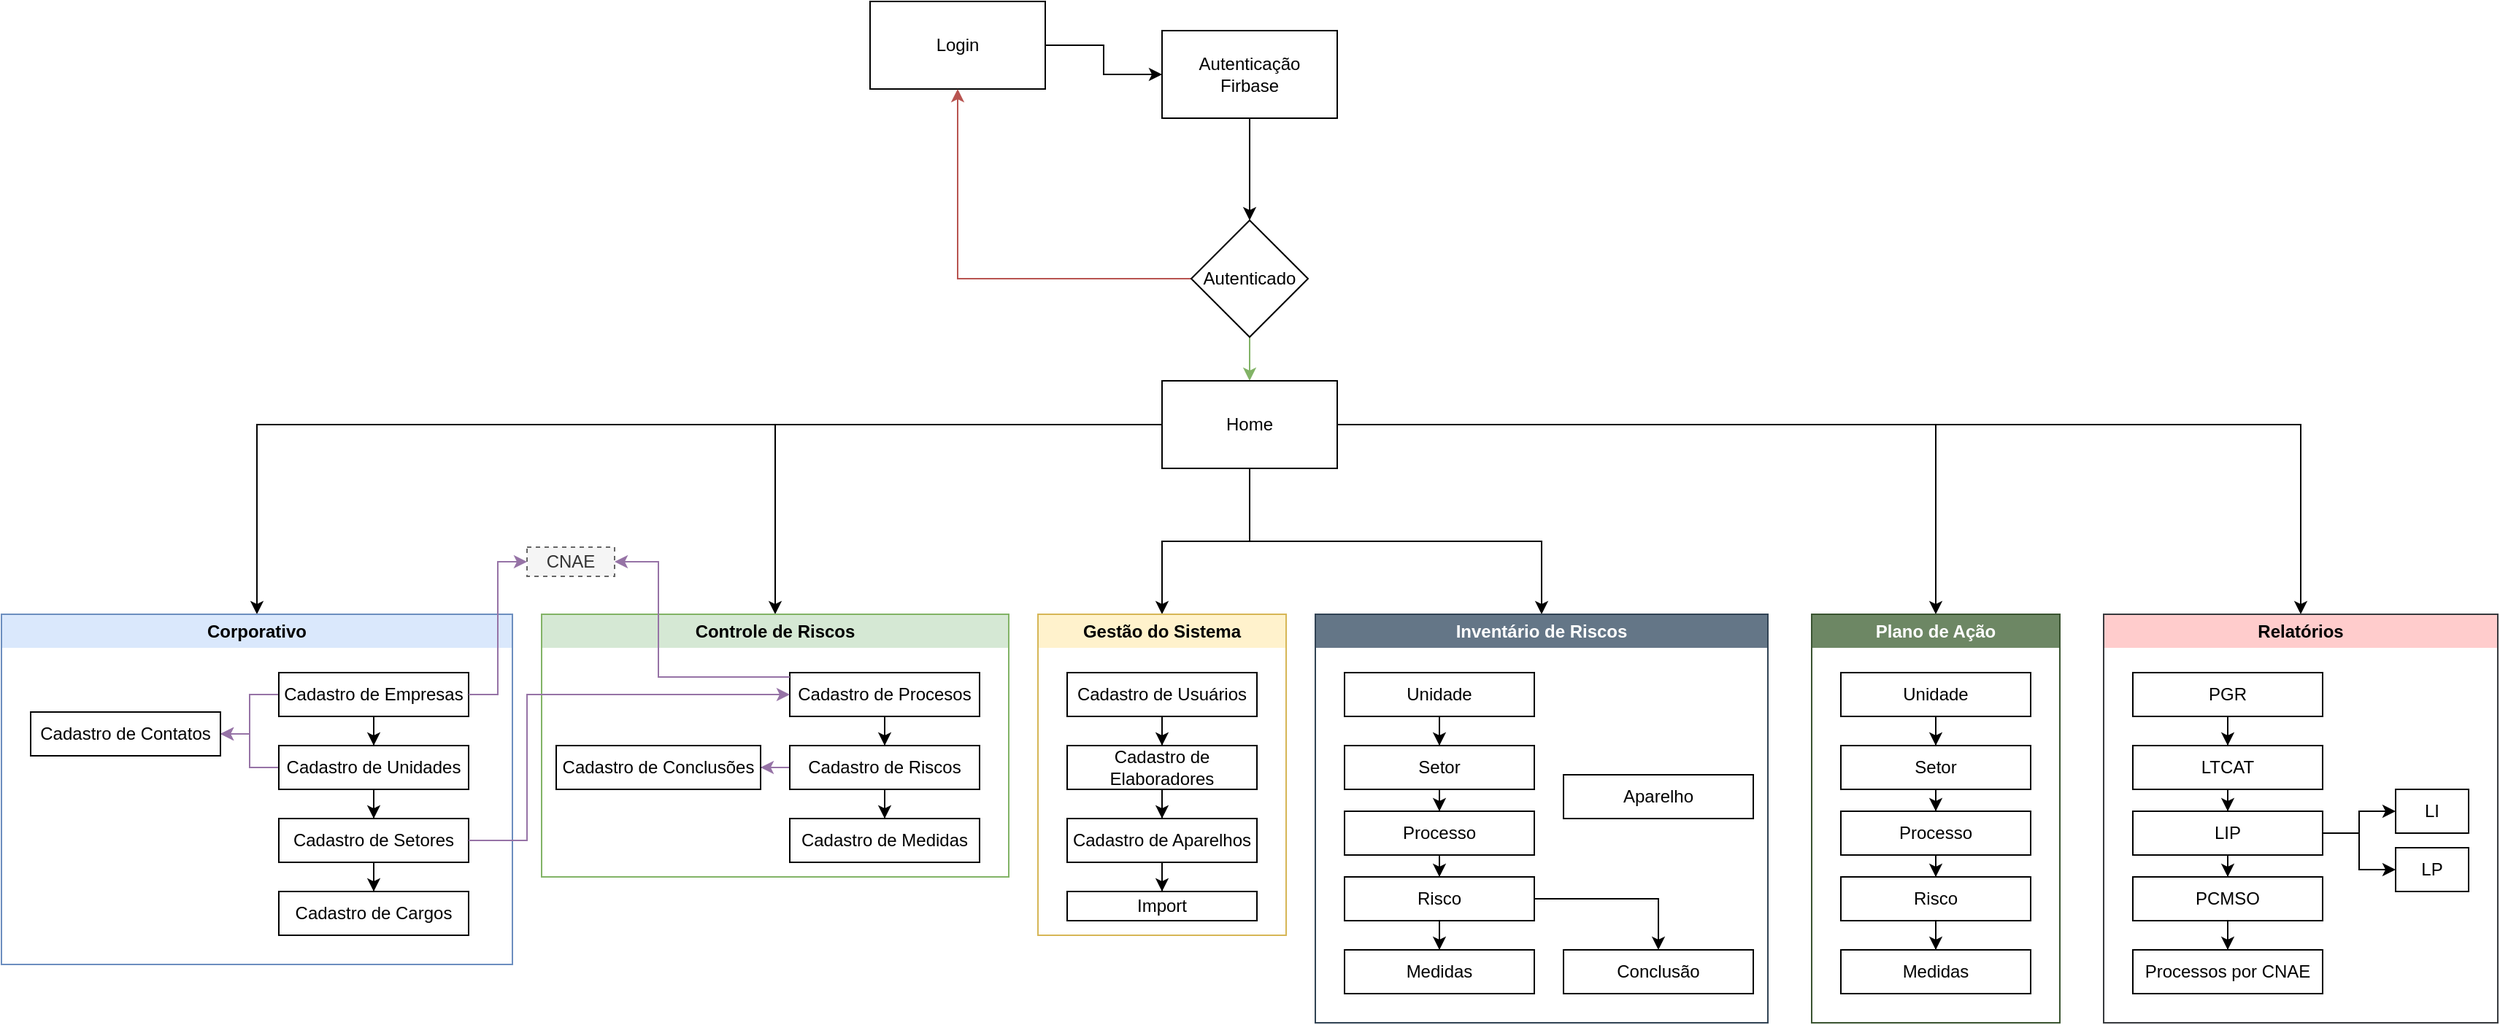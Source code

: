 <mxfile version="24.4.13" type="github" pages="3">
  <diagram name="Sistema" id="yHVqR-YSaNwt2Q0FPkJ0">
    <mxGraphModel dx="2948" dy="852" grid="0" gridSize="10" guides="1" tooltips="1" connect="1" arrows="1" fold="1" page="0" pageScale="1" pageWidth="1000" pageHeight="1169" math="0" shadow="0">
      <root>
        <mxCell id="0" />
        <mxCell id="1" parent="0" />
        <mxCell id="-DTCwB52BR8KGHV1CEmV-3" value="" style="edgeStyle=orthogonalEdgeStyle;rounded=0;orthogonalLoop=1;jettySize=auto;html=1;" edge="1" parent="1" source="lDvgY5iJilUbF93VKeKj-2" target="-DTCwB52BR8KGHV1CEmV-2">
          <mxGeometry relative="1" as="geometry" />
        </mxCell>
        <mxCell id="lDvgY5iJilUbF93VKeKj-2" value="Login" style="rounded=0;whiteSpace=wrap;html=1;" parent="1" vertex="1">
          <mxGeometry x="-259" y="50" width="120" height="60" as="geometry" />
        </mxCell>
        <mxCell id="-DTCwB52BR8KGHV1CEmV-5" value="" style="edgeStyle=orthogonalEdgeStyle;rounded=0;orthogonalLoop=1;jettySize=auto;html=1;" edge="1" parent="1" source="-DTCwB52BR8KGHV1CEmV-2" target="-DTCwB52BR8KGHV1CEmV-4">
          <mxGeometry relative="1" as="geometry" />
        </mxCell>
        <mxCell id="-DTCwB52BR8KGHV1CEmV-2" value="Autenticação&lt;div&gt;Firbase&lt;/div&gt;" style="rounded=0;whiteSpace=wrap;html=1;" vertex="1" parent="1">
          <mxGeometry x="-59" y="70" width="120" height="60" as="geometry" />
        </mxCell>
        <mxCell id="-DTCwB52BR8KGHV1CEmV-7" value="" style="edgeStyle=orthogonalEdgeStyle;rounded=0;orthogonalLoop=1;jettySize=auto;html=1;fillColor=#d5e8d4;strokeColor=#82b366;" edge="1" parent="1" source="-DTCwB52BR8KGHV1CEmV-4" target="-DTCwB52BR8KGHV1CEmV-6">
          <mxGeometry relative="1" as="geometry" />
        </mxCell>
        <mxCell id="-DTCwB52BR8KGHV1CEmV-10" style="edgeStyle=orthogonalEdgeStyle;rounded=0;orthogonalLoop=1;jettySize=auto;html=1;fillColor=#f8cecc;strokeColor=#b85450;" edge="1" parent="1" source="-DTCwB52BR8KGHV1CEmV-4" target="lDvgY5iJilUbF93VKeKj-2">
          <mxGeometry relative="1" as="geometry" />
        </mxCell>
        <mxCell id="-DTCwB52BR8KGHV1CEmV-4" value="Autenticado" style="rhombus;whiteSpace=wrap;html=1;rounded=0;" vertex="1" parent="1">
          <mxGeometry x="-39" y="200" width="80" height="80" as="geometry" />
        </mxCell>
        <mxCell id="-DTCwB52BR8KGHV1CEmV-34" style="edgeStyle=orthogonalEdgeStyle;rounded=0;orthogonalLoop=1;jettySize=auto;html=1;entryX=0.5;entryY=0;entryDx=0;entryDy=0;" edge="1" parent="1" source="-DTCwB52BR8KGHV1CEmV-6" target="-DTCwB52BR8KGHV1CEmV-33">
          <mxGeometry relative="1" as="geometry" />
        </mxCell>
        <mxCell id="-DTCwB52BR8KGHV1CEmV-67" style="edgeStyle=orthogonalEdgeStyle;rounded=0;orthogonalLoop=1;jettySize=auto;html=1;entryX=0.5;entryY=0;entryDx=0;entryDy=0;" edge="1" parent="1" source="-DTCwB52BR8KGHV1CEmV-6" target="-DTCwB52BR8KGHV1CEmV-56">
          <mxGeometry relative="1" as="geometry" />
        </mxCell>
        <mxCell id="-DTCwB52BR8KGHV1CEmV-80" style="edgeStyle=orthogonalEdgeStyle;rounded=0;orthogonalLoop=1;jettySize=auto;html=1;entryX=0.5;entryY=0;entryDx=0;entryDy=0;" edge="1" parent="1" source="-DTCwB52BR8KGHV1CEmV-6" target="-DTCwB52BR8KGHV1CEmV-70">
          <mxGeometry relative="1" as="geometry" />
        </mxCell>
        <mxCell id="-DTCwB52BR8KGHV1CEmV-101" style="edgeStyle=orthogonalEdgeStyle;rounded=0;orthogonalLoop=1;jettySize=auto;html=1;entryX=0.5;entryY=0;entryDx=0;entryDy=0;" edge="1" parent="1" source="-DTCwB52BR8KGHV1CEmV-6" target="-DTCwB52BR8KGHV1CEmV-93">
          <mxGeometry relative="1" as="geometry" />
        </mxCell>
        <mxCell id="-DTCwB52BR8KGHV1CEmV-127" style="edgeStyle=orthogonalEdgeStyle;rounded=0;orthogonalLoop=1;jettySize=auto;html=1;entryX=0.5;entryY=0;entryDx=0;entryDy=0;" edge="1" parent="1" source="-DTCwB52BR8KGHV1CEmV-6" target="-DTCwB52BR8KGHV1CEmV-114">
          <mxGeometry relative="1" as="geometry" />
        </mxCell>
        <mxCell id="-DTCwB52BR8KGHV1CEmV-139" style="edgeStyle=orthogonalEdgeStyle;rounded=0;orthogonalLoop=1;jettySize=auto;html=1;" edge="1" parent="1" source="-DTCwB52BR8KGHV1CEmV-6" target="-DTCwB52BR8KGHV1CEmV-128">
          <mxGeometry relative="1" as="geometry" />
        </mxCell>
        <mxCell id="-DTCwB52BR8KGHV1CEmV-6" value="Home" style="whiteSpace=wrap;html=1;rounded=0;" vertex="1" parent="1">
          <mxGeometry x="-59" y="310" width="120" height="60" as="geometry" />
        </mxCell>
        <mxCell id="-DTCwB52BR8KGHV1CEmV-33" value="Corporati&lt;span style=&quot;background-color: initial;&quot;&gt;vo&lt;/span&gt;" style="swimlane;whiteSpace=wrap;html=1;startSize=23;fillColor=#dae8fc;strokeColor=#6c8ebf;rounded=0;swimlaneLine=0;" vertex="1" parent="1">
          <mxGeometry x="-854" y="470" width="350" height="240" as="geometry">
            <mxRectangle x="30" y="450" width="140" height="30" as="alternateBounds" />
          </mxGeometry>
        </mxCell>
        <mxCell id="-DTCwB52BR8KGHV1CEmV-47" value="" style="edgeStyle=orthogonalEdgeStyle;rounded=0;orthogonalLoop=1;jettySize=auto;html=1;" edge="1" parent="-DTCwB52BR8KGHV1CEmV-33" source="-DTCwB52BR8KGHV1CEmV-45" target="-DTCwB52BR8KGHV1CEmV-46">
          <mxGeometry relative="1" as="geometry" />
        </mxCell>
        <mxCell id="-DTCwB52BR8KGHV1CEmV-53" value="" style="edgeStyle=orthogonalEdgeStyle;rounded=0;orthogonalLoop=1;jettySize=auto;html=1;fillColor=#e1d5e7;strokeColor=#9673a6;" edge="1" parent="-DTCwB52BR8KGHV1CEmV-33" source="-DTCwB52BR8KGHV1CEmV-45" target="-DTCwB52BR8KGHV1CEmV-52">
          <mxGeometry relative="1" as="geometry" />
        </mxCell>
        <mxCell id="-DTCwB52BR8KGHV1CEmV-45" value="Cadastro de Empresas" style="whiteSpace=wrap;html=1;fillStyle=auto;strokeColor=default;gradientColor=none;fillColor=default;" vertex="1" parent="-DTCwB52BR8KGHV1CEmV-33">
          <mxGeometry x="190" y="40" width="130" height="30" as="geometry" />
        </mxCell>
        <mxCell id="-DTCwB52BR8KGHV1CEmV-49" value="" style="edgeStyle=orthogonalEdgeStyle;rounded=0;orthogonalLoop=1;jettySize=auto;html=1;" edge="1" parent="-DTCwB52BR8KGHV1CEmV-33" source="-DTCwB52BR8KGHV1CEmV-46" target="-DTCwB52BR8KGHV1CEmV-48">
          <mxGeometry relative="1" as="geometry" />
        </mxCell>
        <mxCell id="-DTCwB52BR8KGHV1CEmV-55" style="edgeStyle=orthogonalEdgeStyle;rounded=0;orthogonalLoop=1;jettySize=auto;html=1;entryX=1;entryY=0.5;entryDx=0;entryDy=0;fillColor=#e1d5e7;strokeColor=#9673a6;" edge="1" parent="-DTCwB52BR8KGHV1CEmV-33" source="-DTCwB52BR8KGHV1CEmV-46" target="-DTCwB52BR8KGHV1CEmV-52">
          <mxGeometry relative="1" as="geometry" />
        </mxCell>
        <mxCell id="-DTCwB52BR8KGHV1CEmV-46" value="Cadastro de Unidades" style="whiteSpace=wrap;html=1;" vertex="1" parent="-DTCwB52BR8KGHV1CEmV-33">
          <mxGeometry x="190" y="90" width="130" height="30" as="geometry" />
        </mxCell>
        <mxCell id="-DTCwB52BR8KGHV1CEmV-51" value="" style="edgeStyle=orthogonalEdgeStyle;rounded=0;orthogonalLoop=1;jettySize=auto;html=1;" edge="1" parent="-DTCwB52BR8KGHV1CEmV-33" source="-DTCwB52BR8KGHV1CEmV-48" target="-DTCwB52BR8KGHV1CEmV-50">
          <mxGeometry relative="1" as="geometry" />
        </mxCell>
        <mxCell id="-DTCwB52BR8KGHV1CEmV-48" value="Cadastro de Setores" style="whiteSpace=wrap;html=1;" vertex="1" parent="-DTCwB52BR8KGHV1CEmV-33">
          <mxGeometry x="190" y="140" width="130" height="30" as="geometry" />
        </mxCell>
        <mxCell id="-DTCwB52BR8KGHV1CEmV-50" value="Cadastro de Cargos" style="whiteSpace=wrap;html=1;" vertex="1" parent="-DTCwB52BR8KGHV1CEmV-33">
          <mxGeometry x="190" y="190" width="130" height="30" as="geometry" />
        </mxCell>
        <mxCell id="-DTCwB52BR8KGHV1CEmV-52" value="Cadastro de Contatos" style="whiteSpace=wrap;html=1;" vertex="1" parent="-DTCwB52BR8KGHV1CEmV-33">
          <mxGeometry x="20" y="67" width="130" height="30" as="geometry" />
        </mxCell>
        <mxCell id="-DTCwB52BR8KGHV1CEmV-56" value="Controle de Riscos" style="swimlane;whiteSpace=wrap;html=1;startSize=23;fillColor=#d5e8d4;strokeColor=#82b366;swimlaneLine=0;" vertex="1" parent="1">
          <mxGeometry x="-484" y="470" width="320" height="180" as="geometry">
            <mxRectangle x="400" y="450" width="140" height="30" as="alternateBounds" />
          </mxGeometry>
        </mxCell>
        <mxCell id="-DTCwB52BR8KGHV1CEmV-57" value="" style="edgeStyle=orthogonalEdgeStyle;rounded=0;orthogonalLoop=1;jettySize=auto;html=1;" edge="1" parent="-DTCwB52BR8KGHV1CEmV-56" source="-DTCwB52BR8KGHV1CEmV-59" target="-DTCwB52BR8KGHV1CEmV-62">
          <mxGeometry relative="1" as="geometry" />
        </mxCell>
        <mxCell id="-DTCwB52BR8KGHV1CEmV-59" value="Cadastro de Procesos" style="whiteSpace=wrap;html=1;" vertex="1" parent="-DTCwB52BR8KGHV1CEmV-56">
          <mxGeometry x="170" y="40" width="130" height="30" as="geometry" />
        </mxCell>
        <mxCell id="-DTCwB52BR8KGHV1CEmV-60" value="" style="edgeStyle=orthogonalEdgeStyle;rounded=0;orthogonalLoop=1;jettySize=auto;html=1;" edge="1" parent="-DTCwB52BR8KGHV1CEmV-56" source="-DTCwB52BR8KGHV1CEmV-62" target="-DTCwB52BR8KGHV1CEmV-64">
          <mxGeometry relative="1" as="geometry" />
        </mxCell>
        <mxCell id="-DTCwB52BR8KGHV1CEmV-84" style="edgeStyle=orthogonalEdgeStyle;rounded=0;orthogonalLoop=1;jettySize=auto;html=1;entryX=1;entryY=0.5;entryDx=0;entryDy=0;fillColor=#e1d5e7;strokeColor=#9673a6;" edge="1" parent="-DTCwB52BR8KGHV1CEmV-56" source="-DTCwB52BR8KGHV1CEmV-62" target="-DTCwB52BR8KGHV1CEmV-68">
          <mxGeometry relative="1" as="geometry" />
        </mxCell>
        <mxCell id="-DTCwB52BR8KGHV1CEmV-62" value="Cadastro de Riscos" style="whiteSpace=wrap;html=1;" vertex="1" parent="-DTCwB52BR8KGHV1CEmV-56">
          <mxGeometry x="170" y="90" width="130" height="30" as="geometry" />
        </mxCell>
        <mxCell id="-DTCwB52BR8KGHV1CEmV-64" value="Cadastro de Medidas" style="whiteSpace=wrap;html=1;" vertex="1" parent="-DTCwB52BR8KGHV1CEmV-56">
          <mxGeometry x="170" y="140" width="130" height="30" as="geometry" />
        </mxCell>
        <mxCell id="-DTCwB52BR8KGHV1CEmV-68" value="Cadastro de Conclusões" style="whiteSpace=wrap;html=1;" vertex="1" parent="-DTCwB52BR8KGHV1CEmV-56">
          <mxGeometry x="10" y="90" width="140" height="30" as="geometry" />
        </mxCell>
        <mxCell id="-DTCwB52BR8KGHV1CEmV-70" value="Gestão do Sistema" style="swimlane;whiteSpace=wrap;html=1;startSize=23;fillColor=#fff2cc;strokeColor=#d6b656;swimlaneLine=0;" vertex="1" parent="1">
          <mxGeometry x="-144" y="470" width="170" height="220" as="geometry">
            <mxRectangle x="740" y="450" width="140" height="30" as="alternateBounds" />
          </mxGeometry>
        </mxCell>
        <mxCell id="-DTCwB52BR8KGHV1CEmV-71" value="" style="edgeStyle=orthogonalEdgeStyle;rounded=0;orthogonalLoop=1;jettySize=auto;html=1;" edge="1" parent="-DTCwB52BR8KGHV1CEmV-70" source="-DTCwB52BR8KGHV1CEmV-73" target="-DTCwB52BR8KGHV1CEmV-76">
          <mxGeometry relative="1" as="geometry" />
        </mxCell>
        <mxCell id="-DTCwB52BR8KGHV1CEmV-73" value="Cadastro de Usuários" style="whiteSpace=wrap;html=1;" vertex="1" parent="-DTCwB52BR8KGHV1CEmV-70">
          <mxGeometry x="20" y="40" width="130" height="30" as="geometry" />
        </mxCell>
        <mxCell id="-DTCwB52BR8KGHV1CEmV-74" value="" style="edgeStyle=orthogonalEdgeStyle;rounded=0;orthogonalLoop=1;jettySize=auto;html=1;" edge="1" parent="-DTCwB52BR8KGHV1CEmV-70" source="-DTCwB52BR8KGHV1CEmV-76" target="-DTCwB52BR8KGHV1CEmV-77">
          <mxGeometry relative="1" as="geometry" />
        </mxCell>
        <mxCell id="-DTCwB52BR8KGHV1CEmV-76" value="Cadastro de Elaboradores" style="whiteSpace=wrap;html=1;" vertex="1" parent="-DTCwB52BR8KGHV1CEmV-70">
          <mxGeometry x="20" y="90" width="130" height="30" as="geometry" />
        </mxCell>
        <mxCell id="-DTCwB52BR8KGHV1CEmV-82" value="" style="edgeStyle=orthogonalEdgeStyle;rounded=0;orthogonalLoop=1;jettySize=auto;html=1;" edge="1" parent="-DTCwB52BR8KGHV1CEmV-70" source="-DTCwB52BR8KGHV1CEmV-77" target="-DTCwB52BR8KGHV1CEmV-81">
          <mxGeometry relative="1" as="geometry" />
        </mxCell>
        <mxCell id="-DTCwB52BR8KGHV1CEmV-77" value="Cadastro de Aparelhos" style="whiteSpace=wrap;html=1;" vertex="1" parent="-DTCwB52BR8KGHV1CEmV-70">
          <mxGeometry x="20" y="140" width="130" height="30" as="geometry" />
        </mxCell>
        <mxCell id="-DTCwB52BR8KGHV1CEmV-81" value="Import" style="whiteSpace=wrap;html=1;" vertex="1" parent="-DTCwB52BR8KGHV1CEmV-70">
          <mxGeometry x="20" y="190" width="130" height="20" as="geometry" />
        </mxCell>
        <mxCell id="-DTCwB52BR8KGHV1CEmV-85" style="edgeStyle=orthogonalEdgeStyle;rounded=0;orthogonalLoop=1;jettySize=auto;html=1;entryX=0;entryY=0.5;entryDx=0;entryDy=0;fillColor=#e1d5e7;strokeColor=#9673a6;" edge="1" parent="1" source="-DTCwB52BR8KGHV1CEmV-48" target="-DTCwB52BR8KGHV1CEmV-59">
          <mxGeometry relative="1" as="geometry">
            <Array as="points">
              <mxPoint x="-494" y="625" />
              <mxPoint x="-494" y="525" />
            </Array>
          </mxGeometry>
        </mxCell>
        <mxCell id="-DTCwB52BR8KGHV1CEmV-66" value="CNAE" style="whiteSpace=wrap;html=1;fillColor=#f5f5f5;fontColor=#333333;strokeColor=#666666;dashed=1;" vertex="1" parent="1">
          <mxGeometry x="-494" y="424" width="60" height="20" as="geometry" />
        </mxCell>
        <mxCell id="-DTCwB52BR8KGHV1CEmV-93" value="Inventário de Riscos" style="swimlane;whiteSpace=wrap;html=1;startSize=23;fillColor=#647687;strokeColor=#314354;swimlaneLine=0;fontColor=#ffffff;" vertex="1" parent="1">
          <mxGeometry x="46" y="470" width="310" height="280" as="geometry">
            <mxRectangle x="740" y="450" width="140" height="30" as="alternateBounds" />
          </mxGeometry>
        </mxCell>
        <mxCell id="-DTCwB52BR8KGHV1CEmV-94" value="" style="edgeStyle=orthogonalEdgeStyle;rounded=0;orthogonalLoop=1;jettySize=auto;html=1;" edge="1" parent="-DTCwB52BR8KGHV1CEmV-93" source="-DTCwB52BR8KGHV1CEmV-95" target="-DTCwB52BR8KGHV1CEmV-97">
          <mxGeometry relative="1" as="geometry" />
        </mxCell>
        <mxCell id="-DTCwB52BR8KGHV1CEmV-95" value="Unidade" style="whiteSpace=wrap;html=1;" vertex="1" parent="-DTCwB52BR8KGHV1CEmV-93">
          <mxGeometry x="20" y="40" width="130" height="30" as="geometry" />
        </mxCell>
        <mxCell id="-DTCwB52BR8KGHV1CEmV-106" value="" style="edgeStyle=orthogonalEdgeStyle;rounded=0;orthogonalLoop=1;jettySize=auto;html=1;" edge="1" parent="-DTCwB52BR8KGHV1CEmV-93" source="-DTCwB52BR8KGHV1CEmV-97" target="-DTCwB52BR8KGHV1CEmV-105">
          <mxGeometry relative="1" as="geometry" />
        </mxCell>
        <mxCell id="-DTCwB52BR8KGHV1CEmV-97" value="Setor" style="whiteSpace=wrap;html=1;" vertex="1" parent="-DTCwB52BR8KGHV1CEmV-93">
          <mxGeometry x="20" y="90" width="130" height="30" as="geometry" />
        </mxCell>
        <mxCell id="-DTCwB52BR8KGHV1CEmV-108" value="" style="edgeStyle=orthogonalEdgeStyle;rounded=0;orthogonalLoop=1;jettySize=auto;html=1;" edge="1" parent="-DTCwB52BR8KGHV1CEmV-93" source="-DTCwB52BR8KGHV1CEmV-105" target="-DTCwB52BR8KGHV1CEmV-107">
          <mxGeometry relative="1" as="geometry" />
        </mxCell>
        <mxCell id="-DTCwB52BR8KGHV1CEmV-105" value="Processo" style="whiteSpace=wrap;html=1;" vertex="1" parent="-DTCwB52BR8KGHV1CEmV-93">
          <mxGeometry x="20" y="135" width="130" height="30" as="geometry" />
        </mxCell>
        <mxCell id="-DTCwB52BR8KGHV1CEmV-110" value="" style="edgeStyle=orthogonalEdgeStyle;rounded=0;orthogonalLoop=1;jettySize=auto;html=1;" edge="1" parent="-DTCwB52BR8KGHV1CEmV-93" source="-DTCwB52BR8KGHV1CEmV-107" target="-DTCwB52BR8KGHV1CEmV-109">
          <mxGeometry relative="1" as="geometry" />
        </mxCell>
        <mxCell id="-DTCwB52BR8KGHV1CEmV-107" value="Risco" style="whiteSpace=wrap;html=1;" vertex="1" parent="-DTCwB52BR8KGHV1CEmV-93">
          <mxGeometry x="20" y="180" width="130" height="30" as="geometry" />
        </mxCell>
        <mxCell id="-DTCwB52BR8KGHV1CEmV-109" value="Medidas" style="whiteSpace=wrap;html=1;" vertex="1" parent="-DTCwB52BR8KGHV1CEmV-93">
          <mxGeometry x="20" y="230" width="130" height="30" as="geometry" />
        </mxCell>
        <mxCell id="-DTCwB52BR8KGHV1CEmV-111" value="Conclusão" style="whiteSpace=wrap;html=1;" vertex="1" parent="-DTCwB52BR8KGHV1CEmV-93">
          <mxGeometry x="170" y="230" width="130" height="30" as="geometry" />
        </mxCell>
        <mxCell id="-DTCwB52BR8KGHV1CEmV-112" value="" style="edgeStyle=orthogonalEdgeStyle;rounded=0;orthogonalLoop=1;jettySize=auto;html=1;" edge="1" parent="-DTCwB52BR8KGHV1CEmV-93" source="-DTCwB52BR8KGHV1CEmV-107" target="-DTCwB52BR8KGHV1CEmV-111">
          <mxGeometry relative="1" as="geometry" />
        </mxCell>
        <mxCell id="-DTCwB52BR8KGHV1CEmV-113" value="Aparelho" style="whiteSpace=wrap;html=1;" vertex="1" parent="-DTCwB52BR8KGHV1CEmV-93">
          <mxGeometry x="170" y="110" width="130" height="30" as="geometry" />
        </mxCell>
        <mxCell id="-DTCwB52BR8KGHV1CEmV-114" value="Plano de Ação" style="swimlane;whiteSpace=wrap;html=1;startSize=23;fillColor=#6d8764;strokeColor=#3A5431;swimlaneLine=0;fontColor=#ffffff;" vertex="1" parent="1">
          <mxGeometry x="386" y="470" width="170" height="280" as="geometry">
            <mxRectangle x="740" y="450" width="140" height="30" as="alternateBounds" />
          </mxGeometry>
        </mxCell>
        <mxCell id="-DTCwB52BR8KGHV1CEmV-115" value="" style="edgeStyle=orthogonalEdgeStyle;rounded=0;orthogonalLoop=1;jettySize=auto;html=1;" edge="1" parent="-DTCwB52BR8KGHV1CEmV-114" source="-DTCwB52BR8KGHV1CEmV-116" target="-DTCwB52BR8KGHV1CEmV-118">
          <mxGeometry relative="1" as="geometry" />
        </mxCell>
        <mxCell id="-DTCwB52BR8KGHV1CEmV-116" value="Unidade" style="whiteSpace=wrap;html=1;" vertex="1" parent="-DTCwB52BR8KGHV1CEmV-114">
          <mxGeometry x="20" y="40" width="130" height="30" as="geometry" />
        </mxCell>
        <mxCell id="-DTCwB52BR8KGHV1CEmV-117" value="" style="edgeStyle=orthogonalEdgeStyle;rounded=0;orthogonalLoop=1;jettySize=auto;html=1;" edge="1" parent="-DTCwB52BR8KGHV1CEmV-114" source="-DTCwB52BR8KGHV1CEmV-118" target="-DTCwB52BR8KGHV1CEmV-120">
          <mxGeometry relative="1" as="geometry" />
        </mxCell>
        <mxCell id="-DTCwB52BR8KGHV1CEmV-118" value="Setor" style="whiteSpace=wrap;html=1;" vertex="1" parent="-DTCwB52BR8KGHV1CEmV-114">
          <mxGeometry x="20" y="90" width="130" height="30" as="geometry" />
        </mxCell>
        <mxCell id="-DTCwB52BR8KGHV1CEmV-119" value="" style="edgeStyle=orthogonalEdgeStyle;rounded=0;orthogonalLoop=1;jettySize=auto;html=1;" edge="1" parent="-DTCwB52BR8KGHV1CEmV-114" source="-DTCwB52BR8KGHV1CEmV-120" target="-DTCwB52BR8KGHV1CEmV-122">
          <mxGeometry relative="1" as="geometry" />
        </mxCell>
        <mxCell id="-DTCwB52BR8KGHV1CEmV-120" value="Processo" style="whiteSpace=wrap;html=1;" vertex="1" parent="-DTCwB52BR8KGHV1CEmV-114">
          <mxGeometry x="20" y="135" width="130" height="30" as="geometry" />
        </mxCell>
        <mxCell id="-DTCwB52BR8KGHV1CEmV-121" value="" style="edgeStyle=orthogonalEdgeStyle;rounded=0;orthogonalLoop=1;jettySize=auto;html=1;" edge="1" parent="-DTCwB52BR8KGHV1CEmV-114" source="-DTCwB52BR8KGHV1CEmV-122" target="-DTCwB52BR8KGHV1CEmV-123">
          <mxGeometry relative="1" as="geometry" />
        </mxCell>
        <mxCell id="-DTCwB52BR8KGHV1CEmV-122" value="Risco" style="whiteSpace=wrap;html=1;" vertex="1" parent="-DTCwB52BR8KGHV1CEmV-114">
          <mxGeometry x="20" y="180" width="130" height="30" as="geometry" />
        </mxCell>
        <mxCell id="-DTCwB52BR8KGHV1CEmV-123" value="Medidas" style="whiteSpace=wrap;html=1;" vertex="1" parent="-DTCwB52BR8KGHV1CEmV-114">
          <mxGeometry x="20" y="230" width="130" height="30" as="geometry" />
        </mxCell>
        <mxCell id="-DTCwB52BR8KGHV1CEmV-128" value="Relatórios" style="swimlane;whiteSpace=wrap;html=1;startSize=23;fillColor=#ffcccc;strokeColor=#36393d;swimlaneLine=0;" vertex="1" parent="1">
          <mxGeometry x="586" y="470" width="270" height="280" as="geometry">
            <mxRectangle x="740" y="450" width="140" height="30" as="alternateBounds" />
          </mxGeometry>
        </mxCell>
        <mxCell id="-DTCwB52BR8KGHV1CEmV-129" value="" style="edgeStyle=orthogonalEdgeStyle;rounded=0;orthogonalLoop=1;jettySize=auto;html=1;" edge="1" parent="-DTCwB52BR8KGHV1CEmV-128" source="-DTCwB52BR8KGHV1CEmV-130" target="-DTCwB52BR8KGHV1CEmV-132">
          <mxGeometry relative="1" as="geometry" />
        </mxCell>
        <mxCell id="-DTCwB52BR8KGHV1CEmV-130" value="PGR" style="whiteSpace=wrap;html=1;" vertex="1" parent="-DTCwB52BR8KGHV1CEmV-128">
          <mxGeometry x="20" y="40" width="130" height="30" as="geometry" />
        </mxCell>
        <mxCell id="-DTCwB52BR8KGHV1CEmV-131" value="" style="edgeStyle=orthogonalEdgeStyle;rounded=0;orthogonalLoop=1;jettySize=auto;html=1;" edge="1" parent="-DTCwB52BR8KGHV1CEmV-128" source="-DTCwB52BR8KGHV1CEmV-132" target="-DTCwB52BR8KGHV1CEmV-134">
          <mxGeometry relative="1" as="geometry" />
        </mxCell>
        <mxCell id="-DTCwB52BR8KGHV1CEmV-132" value="LTCAT" style="whiteSpace=wrap;html=1;" vertex="1" parent="-DTCwB52BR8KGHV1CEmV-128">
          <mxGeometry x="20" y="90" width="130" height="30" as="geometry" />
        </mxCell>
        <mxCell id="-DTCwB52BR8KGHV1CEmV-133" value="" style="edgeStyle=orthogonalEdgeStyle;rounded=0;orthogonalLoop=1;jettySize=auto;html=1;" edge="1" parent="-DTCwB52BR8KGHV1CEmV-128" source="-DTCwB52BR8KGHV1CEmV-134" target="-DTCwB52BR8KGHV1CEmV-136">
          <mxGeometry relative="1" as="geometry" />
        </mxCell>
        <mxCell id="-DTCwB52BR8KGHV1CEmV-142" value="" style="edgeStyle=orthogonalEdgeStyle;rounded=0;orthogonalLoop=1;jettySize=auto;html=1;" edge="1" parent="-DTCwB52BR8KGHV1CEmV-128" source="-DTCwB52BR8KGHV1CEmV-134" target="-DTCwB52BR8KGHV1CEmV-141">
          <mxGeometry relative="1" as="geometry" />
        </mxCell>
        <mxCell id="-DTCwB52BR8KGHV1CEmV-156" style="edgeStyle=orthogonalEdgeStyle;rounded=0;orthogonalLoop=1;jettySize=auto;html=1;" edge="1" parent="-DTCwB52BR8KGHV1CEmV-128" source="-DTCwB52BR8KGHV1CEmV-134" target="-DTCwB52BR8KGHV1CEmV-155">
          <mxGeometry relative="1" as="geometry" />
        </mxCell>
        <mxCell id="-DTCwB52BR8KGHV1CEmV-134" value="LIP" style="whiteSpace=wrap;html=1;" vertex="1" parent="-DTCwB52BR8KGHV1CEmV-128">
          <mxGeometry x="20" y="135" width="130" height="30" as="geometry" />
        </mxCell>
        <mxCell id="-DTCwB52BR8KGHV1CEmV-135" value="" style="edgeStyle=orthogonalEdgeStyle;rounded=0;orthogonalLoop=1;jettySize=auto;html=1;" edge="1" parent="-DTCwB52BR8KGHV1CEmV-128" source="-DTCwB52BR8KGHV1CEmV-136" target="-DTCwB52BR8KGHV1CEmV-137">
          <mxGeometry relative="1" as="geometry" />
        </mxCell>
        <mxCell id="-DTCwB52BR8KGHV1CEmV-136" value="PCMSO" style="whiteSpace=wrap;html=1;" vertex="1" parent="-DTCwB52BR8KGHV1CEmV-128">
          <mxGeometry x="20" y="180" width="130" height="30" as="geometry" />
        </mxCell>
        <mxCell id="-DTCwB52BR8KGHV1CEmV-137" value="Processos por CNAE" style="whiteSpace=wrap;html=1;" vertex="1" parent="-DTCwB52BR8KGHV1CEmV-128">
          <mxGeometry x="20" y="230" width="130" height="30" as="geometry" />
        </mxCell>
        <mxCell id="-DTCwB52BR8KGHV1CEmV-141" value="LI" style="whiteSpace=wrap;html=1;" vertex="1" parent="-DTCwB52BR8KGHV1CEmV-128">
          <mxGeometry x="200" y="120" width="50" height="30" as="geometry" />
        </mxCell>
        <mxCell id="-DTCwB52BR8KGHV1CEmV-155" value="LP" style="whiteSpace=wrap;html=1;" vertex="1" parent="-DTCwB52BR8KGHV1CEmV-128">
          <mxGeometry x="200" y="160" width="50" height="30" as="geometry" />
        </mxCell>
        <mxCell id="-DTCwB52BR8KGHV1CEmV-157" style="edgeStyle=orthogonalEdgeStyle;rounded=0;orthogonalLoop=1;jettySize=auto;html=1;entryX=0;entryY=0.5;entryDx=0;entryDy=0;fillColor=#e1d5e7;strokeColor=#9673a6;" edge="1" parent="1" source="-DTCwB52BR8KGHV1CEmV-45" target="-DTCwB52BR8KGHV1CEmV-66">
          <mxGeometry relative="1" as="geometry" />
        </mxCell>
        <mxCell id="-DTCwB52BR8KGHV1CEmV-158" value="" style="edgeStyle=orthogonalEdgeStyle;rounded=0;orthogonalLoop=1;jettySize=auto;html=1;entryX=1;entryY=0.5;entryDx=0;entryDy=0;fillColor=#e1d5e7;strokeColor=#9673a6;" edge="1" parent="1" source="-DTCwB52BR8KGHV1CEmV-59" target="-DTCwB52BR8KGHV1CEmV-66">
          <mxGeometry relative="1" as="geometry">
            <Array as="points">
              <mxPoint x="-404" y="513" />
              <mxPoint x="-404" y="434" />
            </Array>
          </mxGeometry>
        </mxCell>
      </root>
    </mxGraphModel>
  </diagram>
  <diagram id="n1d8g6liPaMPtYpT6nrE" name="Schemas">
    <mxGraphModel dx="3697" dy="1617" grid="0" gridSize="10" guides="1" tooltips="1" connect="1" arrows="1" fold="1" page="0" pageScale="1" pageWidth="827" pageHeight="1169" math="0" shadow="0">
      <root>
        <mxCell id="0" />
        <mxCell id="1" parent="0" />
        <mxCell id="UuTVHUEufcCJZcv5dySw-33" value="Schema Processos" style="swimlane;whiteSpace=wrap;html=1;startSize=24;fillColor=#6d8764;strokeColor=#3A5431;fontColor=#ffffff;" vertex="1" parent="1">
          <mxGeometry x="-322" y="213" width="524" height="332" as="geometry" />
        </mxCell>
        <mxCell id="UuTVHUEufcCJZcv5dySw-5" value="processos" style="swimlane;fontStyle=0;childLayout=stackLayout;horizontal=1;startSize=30;horizontalStack=0;resizeParent=1;resizeParentMax=0;resizeLast=0;collapsible=1;marginBottom=0;whiteSpace=wrap;html=1;fillColor=#dae8fc;strokeColor=#6c8ebf;" vertex="1" parent="UuTVHUEufcCJZcv5dySw-33">
          <mxGeometry x="190.5" y="34" width="140" height="60" as="geometry" />
        </mxCell>
        <mxCell id="UuTVHUEufcCJZcv5dySw-6" value="id_processo" style="text;strokeColor=none;fillColor=none;align=left;verticalAlign=middle;spacingLeft=4;spacingRight=4;overflow=hidden;points=[[0,0.5],[1,0.5]];portConstraint=eastwest;rotatable=0;whiteSpace=wrap;html=1;" vertex="1" parent="UuTVHUEufcCJZcv5dySw-5">
          <mxGeometry y="30" width="140" height="30" as="geometry" />
        </mxCell>
        <mxCell id="UuTVHUEufcCJZcv5dySw-10" value="processo_risco" style="swimlane;fontStyle=0;childLayout=stackLayout;horizontal=1;startSize=30;horizontalStack=0;resizeParent=1;resizeParentMax=0;resizeLast=0;collapsible=1;marginBottom=0;whiteSpace=wrap;html=1;fillColor=#e1d5e7;strokeColor=#9673a6;" vertex="1" parent="UuTVHUEufcCJZcv5dySw-33">
          <mxGeometry x="14" y="85" width="140" height="120" as="geometry" />
        </mxCell>
        <mxCell id="UuTVHUEufcCJZcv5dySw-11" value="id_processo_risco" style="text;strokeColor=none;fillColor=none;align=left;verticalAlign=middle;spacingLeft=4;spacingRight=4;overflow=hidden;points=[[0,0.5],[1,0.5]];portConstraint=eastwest;rotatable=0;whiteSpace=wrap;html=1;" vertex="1" parent="UuTVHUEufcCJZcv5dySw-10">
          <mxGeometry y="30" width="140" height="30" as="geometry" />
        </mxCell>
        <mxCell id="UuTVHUEufcCJZcv5dySw-13" value="fk_processo_id" style="text;strokeColor=none;fillColor=none;align=left;verticalAlign=middle;spacingLeft=4;spacingRight=4;overflow=hidden;points=[[0,0.5],[1,0.5]];portConstraint=eastwest;rotatable=0;whiteSpace=wrap;html=1;" vertex="1" parent="UuTVHUEufcCJZcv5dySw-10">
          <mxGeometry y="60" width="140" height="30" as="geometry" />
        </mxCell>
        <mxCell id="UuTVHUEufcCJZcv5dySw-12" value="fk_risco_id" style="text;strokeColor=none;fillColor=none;align=left;verticalAlign=middle;spacingLeft=4;spacingRight=4;overflow=hidden;points=[[0,0.5],[1,0.5]];portConstraint=eastwest;rotatable=0;whiteSpace=wrap;html=1;" vertex="1" parent="UuTVHUEufcCJZcv5dySw-10">
          <mxGeometry y="90" width="140" height="30" as="geometry" />
        </mxCell>
        <mxCell id="UuTVHUEufcCJZcv5dySw-32" style="edgeStyle=orthogonalEdgeStyle;rounded=0;orthogonalLoop=1;jettySize=auto;html=1;fillColor=#e1d5e7;strokeColor=#9673a6;" edge="1" parent="UuTVHUEufcCJZcv5dySw-33" source="UuTVHUEufcCJZcv5dySw-13" target="UuTVHUEufcCJZcv5dySw-6">
          <mxGeometry relative="1" as="geometry">
            <Array as="points">
              <mxPoint x="174.5" y="160" />
              <mxPoint x="174.5" y="79" />
            </Array>
          </mxGeometry>
        </mxCell>
        <mxCell id="UuTVHUEufcCJZcv5dySw-23" value="processo_cnae" style="swimlane;fontStyle=0;childLayout=stackLayout;horizontal=1;startSize=30;horizontalStack=0;resizeParent=1;resizeParentMax=0;resizeLast=0;collapsible=1;marginBottom=0;whiteSpace=wrap;html=1;fillColor=#e1d5e7;strokeColor=#9673a6;" vertex="1" parent="UuTVHUEufcCJZcv5dySw-33">
          <mxGeometry x="370" y="85" width="140" height="120" as="geometry" />
        </mxCell>
        <mxCell id="UuTVHUEufcCJZcv5dySw-24" value="id_processo_cnae" style="text;strokeColor=none;fillColor=none;align=left;verticalAlign=middle;spacingLeft=4;spacingRight=4;overflow=hidden;points=[[0,0.5],[1,0.5]];portConstraint=eastwest;rotatable=0;whiteSpace=wrap;html=1;" vertex="1" parent="UuTVHUEufcCJZcv5dySw-23">
          <mxGeometry y="30" width="140" height="30" as="geometry" />
        </mxCell>
        <mxCell id="UuTVHUEufcCJZcv5dySw-25" value="fk_processo_id" style="text;strokeColor=none;fillColor=none;align=left;verticalAlign=middle;spacingLeft=4;spacingRight=4;overflow=hidden;points=[[0,0.5],[1,0.5]];portConstraint=eastwest;rotatable=0;whiteSpace=wrap;html=1;" vertex="1" parent="UuTVHUEufcCJZcv5dySw-23">
          <mxGeometry y="60" width="140" height="30" as="geometry" />
        </mxCell>
        <mxCell id="UuTVHUEufcCJZcv5dySw-26" value="fk_cnae_id" style="text;strokeColor=none;fillColor=none;align=left;verticalAlign=middle;spacingLeft=4;spacingRight=4;overflow=hidden;points=[[0,0.5],[1,0.5]];portConstraint=eastwest;rotatable=0;whiteSpace=wrap;html=1;" vertex="1" parent="UuTVHUEufcCJZcv5dySw-23">
          <mxGeometry y="90" width="140" height="30" as="geometry" />
        </mxCell>
        <mxCell id="UuTVHUEufcCJZcv5dySw-27" style="edgeStyle=orthogonalEdgeStyle;rounded=0;orthogonalLoop=1;jettySize=auto;html=1;fillColor=#e1d5e7;strokeColor=#9673a6;" edge="1" parent="UuTVHUEufcCJZcv5dySw-33" source="UuTVHUEufcCJZcv5dySw-25" target="UuTVHUEufcCJZcv5dySw-6">
          <mxGeometry relative="1" as="geometry" />
        </mxCell>
        <mxCell id="UuTVHUEufcCJZcv5dySw-16" value="riscos" style="swimlane;fontStyle=0;childLayout=stackLayout;horizontal=1;startSize=30;horizontalStack=0;resizeParent=1;resizeParentMax=0;resizeLast=0;collapsible=1;marginBottom=0;whiteSpace=wrap;html=1;fillColor=#dae8fc;strokeColor=#6c8ebf;" vertex="1" parent="UuTVHUEufcCJZcv5dySw-33">
          <mxGeometry x="11" y="244" width="140" height="60" as="geometry" />
        </mxCell>
        <mxCell id="UuTVHUEufcCJZcv5dySw-17" value="id_risco" style="text;strokeColor=none;fillColor=none;align=left;verticalAlign=middle;spacingLeft=4;spacingRight=4;overflow=hidden;points=[[0,0.5],[1,0.5]];portConstraint=eastwest;rotatable=0;whiteSpace=wrap;html=1;" vertex="1" parent="UuTVHUEufcCJZcv5dySw-16">
          <mxGeometry y="30" width="140" height="30" as="geometry" />
        </mxCell>
        <mxCell id="UuTVHUEufcCJZcv5dySw-22" style="edgeStyle=orthogonalEdgeStyle;rounded=0;orthogonalLoop=1;jettySize=auto;html=1;fillColor=#e1d5e7;strokeColor=#9673a6;exitX=1;exitY=0.5;exitDx=0;exitDy=0;" edge="1" parent="UuTVHUEufcCJZcv5dySw-33" source="UuTVHUEufcCJZcv5dySw-12" target="UuTVHUEufcCJZcv5dySw-17">
          <mxGeometry relative="1" as="geometry" />
        </mxCell>
        <mxCell id="UuTVHUEufcCJZcv5dySw-28" value="cnae" style="swimlane;fontStyle=0;childLayout=stackLayout;horizontal=1;startSize=30;horizontalStack=0;resizeParent=1;resizeParentMax=0;resizeLast=0;collapsible=1;marginBottom=0;whiteSpace=wrap;html=1;fillColor=#dae8fc;strokeColor=#6c8ebf;" vertex="1" parent="UuTVHUEufcCJZcv5dySw-33">
          <mxGeometry x="370" y="244" width="140" height="60" as="geometry" />
        </mxCell>
        <mxCell id="UuTVHUEufcCJZcv5dySw-29" value="id_risco" style="text;strokeColor=none;fillColor=none;align=left;verticalAlign=middle;spacingLeft=4;spacingRight=4;overflow=hidden;points=[[0,0.5],[1,0.5]];portConstraint=eastwest;rotatable=0;whiteSpace=wrap;html=1;" vertex="1" parent="UuTVHUEufcCJZcv5dySw-28">
          <mxGeometry y="30" width="140" height="30" as="geometry" />
        </mxCell>
        <mxCell id="UuTVHUEufcCJZcv5dySw-30" style="edgeStyle=orthogonalEdgeStyle;rounded=0;orthogonalLoop=1;jettySize=auto;html=1;fillColor=#e1d5e7;strokeColor=#9673a6;entryX=0;entryY=0.5;entryDx=0;entryDy=0;" edge="1" parent="UuTVHUEufcCJZcv5dySw-33" source="UuTVHUEufcCJZcv5dySw-26" target="UuTVHUEufcCJZcv5dySw-29">
          <mxGeometry relative="1" as="geometry" />
        </mxCell>
        <mxCell id="UuTVHUEufcCJZcv5dySw-36" value="Schema Setores" style="swimlane;whiteSpace=wrap;html=1;startSize=24;fillColor=#647687;strokeColor=#314354;fontColor=#ffffff;" vertex="1" parent="1">
          <mxGeometry x="222" y="213" width="202" height="332" as="geometry" />
        </mxCell>
        <mxCell id="UuTVHUEufcCJZcv5dySw-37" value="setores" style="swimlane;fontStyle=0;childLayout=stackLayout;horizontal=1;startSize=30;horizontalStack=0;resizeParent=1;resizeParentMax=0;resizeLast=0;collapsible=1;marginBottom=0;whiteSpace=wrap;html=1;fillColor=#dae8fc;strokeColor=#6c8ebf;" vertex="1" parent="UuTVHUEufcCJZcv5dySw-36">
          <mxGeometry x="26" y="38" width="140" height="60" as="geometry" />
        </mxCell>
        <mxCell id="UuTVHUEufcCJZcv5dySw-38" value="id_setor" style="text;strokeColor=none;fillColor=none;align=left;verticalAlign=middle;spacingLeft=4;spacingRight=4;overflow=hidden;points=[[0,0.5],[1,0.5]];portConstraint=eastwest;rotatable=0;whiteSpace=wrap;html=1;" vertex="1" parent="UuTVHUEufcCJZcv5dySw-37">
          <mxGeometry y="30" width="140" height="30" as="geometry" />
        </mxCell>
        <mxCell id="UuTVHUEufcCJZcv5dySw-39" value="setores_processos" style="swimlane;fontStyle=0;childLayout=stackLayout;horizontal=1;startSize=30;horizontalStack=0;resizeParent=1;resizeParentMax=0;resizeLast=0;collapsible=1;marginBottom=0;whiteSpace=wrap;html=1;fillColor=#e1d5e7;strokeColor=#9673a6;" vertex="1" parent="UuTVHUEufcCJZcv5dySw-36">
          <mxGeometry x="26" y="124" width="140" height="120" as="geometry" />
        </mxCell>
        <mxCell id="UuTVHUEufcCJZcv5dySw-40" value="id_setores_processos" style="text;strokeColor=none;fillColor=none;align=left;verticalAlign=middle;spacingLeft=4;spacingRight=4;overflow=hidden;points=[[0,0.5],[1,0.5]];portConstraint=eastwest;rotatable=0;whiteSpace=wrap;html=1;" vertex="1" parent="UuTVHUEufcCJZcv5dySw-39">
          <mxGeometry y="30" width="140" height="30" as="geometry" />
        </mxCell>
        <mxCell id="UuTVHUEufcCJZcv5dySw-42" value="ffk_setor_id" style="text;strokeColor=none;fillColor=none;align=left;verticalAlign=middle;spacingLeft=4;spacingRight=4;overflow=hidden;points=[[0,0.5],[1,0.5]];portConstraint=eastwest;rotatable=0;whiteSpace=wrap;html=1;" vertex="1" parent="UuTVHUEufcCJZcv5dySw-39">
          <mxGeometry y="60" width="140" height="30" as="geometry" />
        </mxCell>
        <mxCell id="UuTVHUEufcCJZcv5dySw-41" value="fk_processo_id" style="text;strokeColor=none;fillColor=none;align=left;verticalAlign=middle;spacingLeft=4;spacingRight=4;overflow=hidden;points=[[0,0.5],[1,0.5]];portConstraint=eastwest;rotatable=0;whiteSpace=wrap;html=1;" vertex="1" parent="UuTVHUEufcCJZcv5dySw-39">
          <mxGeometry y="90" width="140" height="30" as="geometry" />
        </mxCell>
        <mxCell id="UuTVHUEufcCJZcv5dySw-58" style="edgeStyle=orthogonalEdgeStyle;rounded=0;orthogonalLoop=1;jettySize=auto;html=1;entryX=1;entryY=0.5;entryDx=0;entryDy=0;exitX=1;exitY=0.5;exitDx=0;exitDy=0;fillColor=#e1d5e7;strokeColor=#9673a6;" edge="1" parent="UuTVHUEufcCJZcv5dySw-36" source="UuTVHUEufcCJZcv5dySw-38" target="UuTVHUEufcCJZcv5dySw-42">
          <mxGeometry relative="1" as="geometry" />
        </mxCell>
        <mxCell id="19Rjy7tMLx1vsJEwUYi9-39" value="processos" style="swimlane;fontStyle=0;childLayout=stackLayout;horizontal=1;startSize=30;horizontalStack=0;resizeParent=1;resizeParentMax=0;resizeLast=0;collapsible=1;marginBottom=0;whiteSpace=wrap;html=1;fillColor=#dae8fc;strokeColor=#6c8ebf;" vertex="1" parent="UuTVHUEufcCJZcv5dySw-36">
          <mxGeometry x="26" y="261" width="140" height="60" as="geometry" />
        </mxCell>
        <mxCell id="19Rjy7tMLx1vsJEwUYi9-40" value="id_processo" style="text;strokeColor=none;fillColor=none;align=left;verticalAlign=middle;spacingLeft=4;spacingRight=4;overflow=hidden;points=[[0,0.5],[1,0.5]];portConstraint=eastwest;rotatable=0;whiteSpace=wrap;html=1;" vertex="1" parent="19Rjy7tMLx1vsJEwUYi9-39">
          <mxGeometry y="30" width="140" height="30" as="geometry" />
        </mxCell>
        <mxCell id="19Rjy7tMLx1vsJEwUYi9-41" style="edgeStyle=orthogonalEdgeStyle;rounded=0;orthogonalLoop=1;jettySize=auto;html=1;exitX=1;exitY=0.5;exitDx=0;exitDy=0;fillColor=#e1d5e7;strokeColor=#9673a6;" edge="1" parent="UuTVHUEufcCJZcv5dySw-36" source="UuTVHUEufcCJZcv5dySw-41" target="19Rjy7tMLx1vsJEwUYi9-40">
          <mxGeometry relative="1" as="geometry" />
        </mxCell>
        <mxCell id="19Rjy7tMLx1vsJEwUYi9-20" value="Schema de Riscos" style="swimlane;whiteSpace=wrap;html=1;startSize=24;fillColor=#e3c800;strokeColor=#B09500;fontColor=#000000;" vertex="1" parent="1">
          <mxGeometry x="-876" y="191" width="539" height="354" as="geometry" />
        </mxCell>
        <mxCell id="19Rjy7tMLx1vsJEwUYi9-21" value="riscos" style="swimlane;fontStyle=0;childLayout=stackLayout;horizontal=1;startSize=30;horizontalStack=0;resizeParent=1;resizeParentMax=0;resizeLast=0;collapsible=1;marginBottom=0;whiteSpace=wrap;html=1;fillColor=#dae8fc;strokeColor=#6c8ebf;" vertex="1" parent="19Rjy7tMLx1vsJEwUYi9-20">
          <mxGeometry x="190.5" y="34" width="140" height="60" as="geometry" />
        </mxCell>
        <mxCell id="19Rjy7tMLx1vsJEwUYi9-22" value="id_risco" style="text;strokeColor=none;fillColor=none;align=left;verticalAlign=middle;spacingLeft=4;spacingRight=4;overflow=hidden;points=[[0,0.5],[1,0.5]];portConstraint=eastwest;rotatable=0;whiteSpace=wrap;html=1;" vertex="1" parent="19Rjy7tMLx1vsJEwUYi9-21">
          <mxGeometry y="30" width="140" height="30" as="geometry" />
        </mxCell>
        <mxCell id="19Rjy7tMLx1vsJEwUYi9-23" value="riscos_medidas" style="swimlane;fontStyle=0;childLayout=stackLayout;horizontal=1;startSize=30;horizontalStack=0;resizeParent=1;resizeParentMax=0;resizeLast=0;collapsible=1;marginBottom=0;whiteSpace=wrap;html=1;fillColor=#e1d5e7;strokeColor=#9673a6;" vertex="1" parent="19Rjy7tMLx1vsJEwUYi9-20">
          <mxGeometry x="14" y="85" width="140" height="120" as="geometry" />
        </mxCell>
        <mxCell id="19Rjy7tMLx1vsJEwUYi9-24" value="id_riscos_medidas" style="text;strokeColor=none;fillColor=none;align=left;verticalAlign=middle;spacingLeft=4;spacingRight=4;overflow=hidden;points=[[0,0.5],[1,0.5]];portConstraint=eastwest;rotatable=0;whiteSpace=wrap;html=1;" vertex="1" parent="19Rjy7tMLx1vsJEwUYi9-23">
          <mxGeometry y="30" width="140" height="30" as="geometry" />
        </mxCell>
        <mxCell id="19Rjy7tMLx1vsJEwUYi9-25" value="fk_risco_id" style="text;strokeColor=none;fillColor=none;align=left;verticalAlign=middle;spacingLeft=4;spacingRight=4;overflow=hidden;points=[[0,0.5],[1,0.5]];portConstraint=eastwest;rotatable=0;whiteSpace=wrap;html=1;" vertex="1" parent="19Rjy7tMLx1vsJEwUYi9-23">
          <mxGeometry y="60" width="140" height="30" as="geometry" />
        </mxCell>
        <mxCell id="19Rjy7tMLx1vsJEwUYi9-26" value="fk_medida_id" style="text;strokeColor=none;fillColor=none;align=left;verticalAlign=middle;spacingLeft=4;spacingRight=4;overflow=hidden;points=[[0,0.5],[1,0.5]];portConstraint=eastwest;rotatable=0;whiteSpace=wrap;html=1;" vertex="1" parent="19Rjy7tMLx1vsJEwUYi9-23">
          <mxGeometry y="90" width="140" height="30" as="geometry" />
        </mxCell>
        <mxCell id="19Rjy7tMLx1vsJEwUYi9-27" style="edgeStyle=orthogonalEdgeStyle;rounded=0;orthogonalLoop=1;jettySize=auto;html=1;fillColor=#e1d5e7;strokeColor=#9673a6;" edge="1" parent="19Rjy7tMLx1vsJEwUYi9-20" source="19Rjy7tMLx1vsJEwUYi9-25" target="19Rjy7tMLx1vsJEwUYi9-22">
          <mxGeometry relative="1" as="geometry">
            <Array as="points">
              <mxPoint x="174.5" y="160" />
              <mxPoint x="174.5" y="79" />
            </Array>
          </mxGeometry>
        </mxCell>
        <mxCell id="19Rjy7tMLx1vsJEwUYi9-28" value="processos_riscos" style="swimlane;fontStyle=0;childLayout=stackLayout;horizontal=1;startSize=30;horizontalStack=0;resizeParent=1;resizeParentMax=0;resizeLast=0;collapsible=1;marginBottom=0;whiteSpace=wrap;html=1;fillColor=#e1d5e7;strokeColor=#9673a6;" vertex="1" parent="19Rjy7tMLx1vsJEwUYi9-20">
          <mxGeometry x="371" y="88" width="140" height="120" as="geometry" />
        </mxCell>
        <mxCell id="19Rjy7tMLx1vsJEwUYi9-29" value="id_processo_risco" style="text;strokeColor=none;fillColor=none;align=left;verticalAlign=middle;spacingLeft=4;spacingRight=4;overflow=hidden;points=[[0,0.5],[1,0.5]];portConstraint=eastwest;rotatable=0;whiteSpace=wrap;html=1;" vertex="1" parent="19Rjy7tMLx1vsJEwUYi9-28">
          <mxGeometry y="30" width="140" height="30" as="geometry" />
        </mxCell>
        <mxCell id="19Rjy7tMLx1vsJEwUYi9-30" value="fk_processo_id" style="text;strokeColor=none;fillColor=none;align=left;verticalAlign=middle;spacingLeft=4;spacingRight=4;overflow=hidden;points=[[0,0.5],[1,0.5]];portConstraint=eastwest;rotatable=0;whiteSpace=wrap;html=1;" vertex="1" parent="19Rjy7tMLx1vsJEwUYi9-28">
          <mxGeometry y="60" width="140" height="30" as="geometry" />
        </mxCell>
        <mxCell id="19Rjy7tMLx1vsJEwUYi9-31" value="fk_risco_id" style="text;strokeColor=none;fillColor=none;align=left;verticalAlign=middle;spacingLeft=4;spacingRight=4;overflow=hidden;points=[[0,0.5],[1,0.5]];portConstraint=eastwest;rotatable=0;whiteSpace=wrap;html=1;" vertex="1" parent="19Rjy7tMLx1vsJEwUYi9-28">
          <mxGeometry y="90" width="140" height="30" as="geometry" />
        </mxCell>
        <mxCell id="19Rjy7tMLx1vsJEwUYi9-33" value="medidas" style="swimlane;fontStyle=0;childLayout=stackLayout;horizontal=1;startSize=30;horizontalStack=0;resizeParent=1;resizeParentMax=0;resizeLast=0;collapsible=1;marginBottom=0;whiteSpace=wrap;html=1;fillColor=#dae8fc;strokeColor=#6c8ebf;" vertex="1" parent="19Rjy7tMLx1vsJEwUYi9-20">
          <mxGeometry x="11" y="244" width="140" height="60" as="geometry" />
        </mxCell>
        <mxCell id="19Rjy7tMLx1vsJEwUYi9-34" value="id_medida" style="text;strokeColor=none;fillColor=none;align=left;verticalAlign=middle;spacingLeft=4;spacingRight=4;overflow=hidden;points=[[0,0.5],[1,0.5]];portConstraint=eastwest;rotatable=0;whiteSpace=wrap;html=1;" vertex="1" parent="19Rjy7tMLx1vsJEwUYi9-33">
          <mxGeometry y="30" width="140" height="30" as="geometry" />
        </mxCell>
        <mxCell id="19Rjy7tMLx1vsJEwUYi9-35" style="edgeStyle=orthogonalEdgeStyle;rounded=0;orthogonalLoop=1;jettySize=auto;html=1;fillColor=#e1d5e7;strokeColor=#9673a6;exitX=1;exitY=0.5;exitDx=0;exitDy=0;" edge="1" parent="19Rjy7tMLx1vsJEwUYi9-20" source="19Rjy7tMLx1vsJEwUYi9-26" target="19Rjy7tMLx1vsJEwUYi9-34">
          <mxGeometry relative="1" as="geometry" />
        </mxCell>
        <mxCell id="19Rjy7tMLx1vsJEwUYi9-36" value="processos" style="swimlane;fontStyle=0;childLayout=stackLayout;horizontal=1;startSize=30;horizontalStack=0;resizeParent=1;resizeParentMax=0;resizeLast=0;collapsible=1;marginBottom=0;whiteSpace=wrap;html=1;fillColor=#dae8fc;strokeColor=#6c8ebf;" vertex="1" parent="19Rjy7tMLx1vsJEwUYi9-20">
          <mxGeometry x="374" y="232" width="140" height="60" as="geometry" />
        </mxCell>
        <mxCell id="19Rjy7tMLx1vsJEwUYi9-37" value="id_processo" style="text;strokeColor=none;fillColor=none;align=left;verticalAlign=middle;spacingLeft=4;spacingRight=4;overflow=hidden;points=[[0,0.5],[1,0.5]];portConstraint=eastwest;rotatable=0;whiteSpace=wrap;html=1;" vertex="1" parent="19Rjy7tMLx1vsJEwUYi9-36">
          <mxGeometry y="30" width="140" height="30" as="geometry" />
        </mxCell>
        <mxCell id="19Rjy7tMLx1vsJEwUYi9-62" style="edgeStyle=orthogonalEdgeStyle;rounded=0;orthogonalLoop=1;jettySize=auto;html=1;entryX=0;entryY=0.5;entryDx=0;entryDy=0;fillColor=#e1d5e7;strokeColor=#9673a6;" edge="1" parent="19Rjy7tMLx1vsJEwUYi9-20" source="19Rjy7tMLx1vsJEwUYi9-22" target="19Rjy7tMLx1vsJEwUYi9-31">
          <mxGeometry relative="1" as="geometry" />
        </mxCell>
        <mxCell id="19Rjy7tMLx1vsJEwUYi9-63" style="edgeStyle=orthogonalEdgeStyle;rounded=0;orthogonalLoop=1;jettySize=auto;html=1;exitX=1;exitY=0.5;exitDx=0;exitDy=0;fillColor=#e1d5e7;strokeColor=#9673a6;" edge="1" parent="19Rjy7tMLx1vsJEwUYi9-20" source="19Rjy7tMLx1vsJEwUYi9-30" target="19Rjy7tMLx1vsJEwUYi9-37">
          <mxGeometry relative="1" as="geometry" />
        </mxCell>
        <mxCell id="19Rjy7tMLx1vsJEwUYi9-64" value="conclusoes" style="swimlane;fontStyle=0;childLayout=stackLayout;horizontal=1;startSize=30;horizontalStack=0;resizeParent=1;resizeParentMax=0;resizeLast=0;collapsible=1;marginBottom=0;whiteSpace=wrap;html=1;fillColor=#dae8fc;strokeColor=#6c8ebf;" vertex="1" parent="19Rjy7tMLx1vsJEwUYi9-20">
          <mxGeometry x="201" y="248" width="140" height="90" as="geometry" />
        </mxCell>
        <mxCell id="19Rjy7tMLx1vsJEwUYi9-65" value="id_conclusao" style="text;strokeColor=none;fillColor=none;align=left;verticalAlign=middle;spacingLeft=4;spacingRight=4;overflow=hidden;points=[[0,0.5],[1,0.5]];portConstraint=eastwest;rotatable=0;whiteSpace=wrap;html=1;" vertex="1" parent="19Rjy7tMLx1vsJEwUYi9-64">
          <mxGeometry y="30" width="140" height="30" as="geometry" />
        </mxCell>
        <mxCell id="19Rjy7tMLx1vsJEwUYi9-70" value="fk_risco_id" style="text;strokeColor=none;fillColor=none;spacingLeft=4;spacingRight=4;overflow=hidden;rotatable=0;points=[[0,0.5],[1,0.5]];portConstraint=eastwest;fontSize=12;whiteSpace=wrap;html=1;" vertex="1" parent="19Rjy7tMLx1vsJEwUYi9-64">
          <mxGeometry y="60" width="140" height="30" as="geometry" />
        </mxCell>
        <mxCell id="19Rjy7tMLx1vsJEwUYi9-71" style="edgeStyle=orthogonalEdgeStyle;rounded=0;orthogonalLoop=1;jettySize=auto;html=1;fillColor=#e1d5e7;strokeColor=#9673a6;" edge="1" parent="19Rjy7tMLx1vsJEwUYi9-20" source="19Rjy7tMLx1vsJEwUYi9-70" target="19Rjy7tMLx1vsJEwUYi9-22">
          <mxGeometry relative="1" as="geometry">
            <Array as="points">
              <mxPoint x="181" y="323" />
              <mxPoint x="181" y="201" />
              <mxPoint x="340" y="201" />
              <mxPoint x="340" y="79" />
            </Array>
          </mxGeometry>
        </mxCell>
        <mxCell id="19Rjy7tMLx1vsJEwUYi9-42" value="Schema de Medidas" style="swimlane;whiteSpace=wrap;html=1;startSize=24;fillColor=#f0a30a;strokeColor=#BD7000;fontColor=#000000;" vertex="1" parent="1">
          <mxGeometry x="-1118" y="213" width="226" height="332" as="geometry" />
        </mxCell>
        <mxCell id="19Rjy7tMLx1vsJEwUYi9-43" value="medidas" style="swimlane;fontStyle=0;childLayout=stackLayout;horizontal=1;startSize=30;horizontalStack=0;resizeParent=1;resizeParentMax=0;resizeLast=0;collapsible=1;marginBottom=0;whiteSpace=wrap;html=1;fillColor=#dae8fc;strokeColor=#6c8ebf;" vertex="1" parent="19Rjy7tMLx1vsJEwUYi9-42">
          <mxGeometry x="42.25" y="38" width="140" height="60" as="geometry" />
        </mxCell>
        <mxCell id="19Rjy7tMLx1vsJEwUYi9-44" value="id_medida" style="text;strokeColor=none;fillColor=none;align=left;verticalAlign=middle;spacingLeft=4;spacingRight=4;overflow=hidden;points=[[0,0.5],[1,0.5]];portConstraint=eastwest;rotatable=0;whiteSpace=wrap;html=1;" vertex="1" parent="19Rjy7tMLx1vsJEwUYi9-43">
          <mxGeometry y="30" width="140" height="30" as="geometry" />
        </mxCell>
        <mxCell id="19Rjy7tMLx1vsJEwUYi9-45" value="riscos_medidas" style="swimlane;fontStyle=0;childLayout=stackLayout;horizontal=1;startSize=30;horizontalStack=0;resizeParent=1;resizeParentMax=0;resizeLast=0;collapsible=1;marginBottom=0;whiteSpace=wrap;html=1;fillColor=#e1d5e7;strokeColor=#9673a6;" vertex="1" parent="19Rjy7tMLx1vsJEwUYi9-42">
          <mxGeometry x="43.75" y="114" width="140" height="120" as="geometry" />
        </mxCell>
        <mxCell id="19Rjy7tMLx1vsJEwUYi9-46" value="id_riscos_medidas" style="text;strokeColor=none;fillColor=none;align=left;verticalAlign=middle;spacingLeft=4;spacingRight=4;overflow=hidden;points=[[0,0.5],[1,0.5]];portConstraint=eastwest;rotatable=0;whiteSpace=wrap;html=1;" vertex="1" parent="19Rjy7tMLx1vsJEwUYi9-45">
          <mxGeometry y="30" width="140" height="30" as="geometry" />
        </mxCell>
        <mxCell id="19Rjy7tMLx1vsJEwUYi9-48" value="fk_medida_id" style="text;strokeColor=none;fillColor=none;align=left;verticalAlign=middle;spacingLeft=4;spacingRight=4;overflow=hidden;points=[[0,0.5],[1,0.5]];portConstraint=eastwest;rotatable=0;whiteSpace=wrap;html=1;" vertex="1" parent="19Rjy7tMLx1vsJEwUYi9-45">
          <mxGeometry y="60" width="140" height="30" as="geometry" />
        </mxCell>
        <mxCell id="19Rjy7tMLx1vsJEwUYi9-47" value="fk_risco_id" style="text;strokeColor=none;fillColor=none;align=left;verticalAlign=middle;spacingLeft=4;spacingRight=4;overflow=hidden;points=[[0,0.5],[1,0.5]];portConstraint=eastwest;rotatable=0;whiteSpace=wrap;html=1;" vertex="1" parent="19Rjy7tMLx1vsJEwUYi9-45">
          <mxGeometry y="90" width="140" height="30" as="geometry" />
        </mxCell>
        <mxCell id="19Rjy7tMLx1vsJEwUYi9-55" value="riscos" style="swimlane;fontStyle=0;childLayout=stackLayout;horizontal=1;startSize=30;horizontalStack=0;resizeParent=1;resizeParentMax=0;resizeLast=0;collapsible=1;marginBottom=0;whiteSpace=wrap;html=1;fillColor=#dae8fc;strokeColor=#6c8ebf;" vertex="1" parent="19Rjy7tMLx1vsJEwUYi9-42">
          <mxGeometry x="43.75" y="246" width="140" height="60" as="geometry" />
        </mxCell>
        <mxCell id="19Rjy7tMLx1vsJEwUYi9-56" value="id_risco" style="text;strokeColor=none;fillColor=none;align=left;verticalAlign=middle;spacingLeft=4;spacingRight=4;overflow=hidden;points=[[0,0.5],[1,0.5]];portConstraint=eastwest;rotatable=0;whiteSpace=wrap;html=1;" vertex="1" parent="19Rjy7tMLx1vsJEwUYi9-55">
          <mxGeometry y="30" width="140" height="30" as="geometry" />
        </mxCell>
        <mxCell id="19Rjy7tMLx1vsJEwUYi9-57" style="edgeStyle=orthogonalEdgeStyle;rounded=0;orthogonalLoop=1;jettySize=auto;html=1;fillColor=#e1d5e7;strokeColor=#9673a6;exitX=1;exitY=0.5;exitDx=0;exitDy=0;" edge="1" parent="19Rjy7tMLx1vsJEwUYi9-42" source="19Rjy7tMLx1vsJEwUYi9-47" target="19Rjy7tMLx1vsJEwUYi9-56">
          <mxGeometry relative="1" as="geometry" />
        </mxCell>
        <mxCell id="19Rjy7tMLx1vsJEwUYi9-61" style="edgeStyle=orthogonalEdgeStyle;rounded=0;orthogonalLoop=1;jettySize=auto;html=1;entryX=0;entryY=0.5;entryDx=0;entryDy=0;fillColor=#e1d5e7;strokeColor=#9673a6;" edge="1" parent="19Rjy7tMLx1vsJEwUYi9-42" source="19Rjy7tMLx1vsJEwUYi9-48" target="19Rjy7tMLx1vsJEwUYi9-44">
          <mxGeometry relative="1" as="geometry" />
        </mxCell>
        <mxCell id="19Rjy7tMLx1vsJEwUYi9-72" value="Schema da Empresa" style="swimlane;whiteSpace=wrap;html=1;startSize=24;fillColor=#76608a;strokeColor=#432D57;fontColor=#ffffff;" vertex="1" parent="1">
          <mxGeometry x="454" y="75" width="222" height="470" as="geometry" />
        </mxCell>
        <mxCell id="19Rjy7tMLx1vsJEwUYi9-73" value="empresas" style="swimlane;fontStyle=0;childLayout=stackLayout;horizontal=1;startSize=30;horizontalStack=0;resizeParent=1;resizeParentMax=0;resizeLast=0;collapsible=1;marginBottom=0;whiteSpace=wrap;html=1;fillColor=#dae8fc;strokeColor=#6c8ebf;" vertex="1" parent="19Rjy7tMLx1vsJEwUYi9-72">
          <mxGeometry x="39" y="36" width="140" height="90" as="geometry" />
        </mxCell>
        <mxCell id="19Rjy7tMLx1vsJEwUYi9-74" value="id_empresa" style="text;strokeColor=none;fillColor=none;align=left;verticalAlign=middle;spacingLeft=4;spacingRight=4;overflow=hidden;points=[[0,0.5],[1,0.5]];portConstraint=eastwest;rotatable=0;whiteSpace=wrap;html=1;" vertex="1" parent="19Rjy7tMLx1vsJEwUYi9-73">
          <mxGeometry y="30" width="140" height="30" as="geometry" />
        </mxCell>
        <mxCell id="19Rjy7tMLx1vsJEwUYi9-95" value="fk_tenant_code" style="text;strokeColor=none;fillColor=none;spacingLeft=4;spacingRight=4;overflow=hidden;rotatable=0;points=[[0,0.5],[1,0.5]];portConstraint=eastwest;fontSize=12;whiteSpace=wrap;html=1;" vertex="1" parent="19Rjy7tMLx1vsJEwUYi9-73">
          <mxGeometry y="60" width="140" height="30" as="geometry" />
        </mxCell>
        <mxCell id="19Rjy7tMLx1vsJEwUYi9-98" value="unidades" style="swimlane;fontStyle=0;childLayout=stackLayout;horizontal=1;startSize=30;horizontalStack=0;resizeParent=1;resizeParentMax=0;resizeLast=0;collapsible=1;marginBottom=0;whiteSpace=wrap;html=1;fillColor=#dae8fc;strokeColor=#6c8ebf;" vertex="1" parent="19Rjy7tMLx1vsJEwUYi9-72">
          <mxGeometry x="39" y="145" width="140" height="90" as="geometry" />
        </mxCell>
        <mxCell id="19Rjy7tMLx1vsJEwUYi9-99" value="id_unidade" style="text;strokeColor=none;fillColor=none;align=left;verticalAlign=middle;spacingLeft=4;spacingRight=4;overflow=hidden;points=[[0,0.5],[1,0.5]];portConstraint=eastwest;rotatable=0;whiteSpace=wrap;html=1;" vertex="1" parent="19Rjy7tMLx1vsJEwUYi9-98">
          <mxGeometry y="30" width="140" height="30" as="geometry" />
        </mxCell>
        <mxCell id="19Rjy7tMLx1vsJEwUYi9-100" value="fk_empresa_id" style="text;strokeColor=none;fillColor=none;spacingLeft=4;spacingRight=4;overflow=hidden;rotatable=0;points=[[0,0.5],[1,0.5]];portConstraint=eastwest;fontSize=12;whiteSpace=wrap;html=1;" vertex="1" parent="19Rjy7tMLx1vsJEwUYi9-98">
          <mxGeometry y="60" width="140" height="30" as="geometry" />
        </mxCell>
        <mxCell id="19Rjy7tMLx1vsJEwUYi9-101" style="edgeStyle=orthogonalEdgeStyle;rounded=0;orthogonalLoop=1;jettySize=auto;html=1;exitX=1;exitY=0.5;exitDx=0;exitDy=0;fillColor=#e1d5e7;strokeColor=#9673a6;" edge="1" parent="19Rjy7tMLx1vsJEwUYi9-72" source="19Rjy7tMLx1vsJEwUYi9-100" target="19Rjy7tMLx1vsJEwUYi9-74">
          <mxGeometry relative="1" as="geometry" />
        </mxCell>
        <mxCell id="19Rjy7tMLx1vsJEwUYi9-102" value="Setores" style="swimlane;fontStyle=0;childLayout=stackLayout;horizontal=1;startSize=30;horizontalStack=0;resizeParent=1;resizeParentMax=0;resizeLast=0;collapsible=1;marginBottom=0;whiteSpace=wrap;html=1;fillColor=#dae8fc;strokeColor=#6c8ebf;" vertex="1" parent="19Rjy7tMLx1vsJEwUYi9-72">
          <mxGeometry x="39" y="254" width="140" height="90" as="geometry" />
        </mxCell>
        <mxCell id="19Rjy7tMLx1vsJEwUYi9-103" value="id_setor" style="text;strokeColor=none;fillColor=none;align=left;verticalAlign=middle;spacingLeft=4;spacingRight=4;overflow=hidden;points=[[0,0.5],[1,0.5]];portConstraint=eastwest;rotatable=0;whiteSpace=wrap;html=1;" vertex="1" parent="19Rjy7tMLx1vsJEwUYi9-102">
          <mxGeometry y="30" width="140" height="30" as="geometry" />
        </mxCell>
        <mxCell id="19Rjy7tMLx1vsJEwUYi9-104" value="fk_unidade_id" style="text;strokeColor=none;fillColor=none;spacingLeft=4;spacingRight=4;overflow=hidden;rotatable=0;points=[[0,0.5],[1,0.5]];portConstraint=eastwest;fontSize=12;whiteSpace=wrap;html=1;" vertex="1" parent="19Rjy7tMLx1vsJEwUYi9-102">
          <mxGeometry y="60" width="140" height="30" as="geometry" />
        </mxCell>
        <mxCell id="19Rjy7tMLx1vsJEwUYi9-105" style="edgeStyle=orthogonalEdgeStyle;rounded=0;orthogonalLoop=1;jettySize=auto;html=1;fillColor=#e1d5e7;strokeColor=#9673a6;entryX=0;entryY=0.5;entryDx=0;entryDy=0;exitX=0;exitY=0.5;exitDx=0;exitDy=0;" edge="1" parent="19Rjy7tMLx1vsJEwUYi9-72" source="19Rjy7tMLx1vsJEwUYi9-104" target="19Rjy7tMLx1vsJEwUYi9-99">
          <mxGeometry relative="1" as="geometry" />
        </mxCell>
        <mxCell id="19Rjy7tMLx1vsJEwUYi9-106" value="cargos" style="swimlane;fontStyle=0;childLayout=stackLayout;horizontal=1;startSize=30;horizontalStack=0;resizeParent=1;resizeParentMax=0;resizeLast=0;collapsible=1;marginBottom=0;whiteSpace=wrap;html=1;fillColor=#dae8fc;strokeColor=#6c8ebf;" vertex="1" parent="19Rjy7tMLx1vsJEwUYi9-72">
          <mxGeometry x="39" y="361" width="140" height="90" as="geometry" />
        </mxCell>
        <mxCell id="19Rjy7tMLx1vsJEwUYi9-107" value="id_cargo" style="text;strokeColor=none;fillColor=none;align=left;verticalAlign=middle;spacingLeft=4;spacingRight=4;overflow=hidden;points=[[0,0.5],[1,0.5]];portConstraint=eastwest;rotatable=0;whiteSpace=wrap;html=1;" vertex="1" parent="19Rjy7tMLx1vsJEwUYi9-106">
          <mxGeometry y="30" width="140" height="30" as="geometry" />
        </mxCell>
        <mxCell id="19Rjy7tMLx1vsJEwUYi9-108" value="fk_setor_id" style="text;strokeColor=none;fillColor=none;spacingLeft=4;spacingRight=4;overflow=hidden;rotatable=0;points=[[0,0.5],[1,0.5]];portConstraint=eastwest;fontSize=12;whiteSpace=wrap;html=1;" vertex="1" parent="19Rjy7tMLx1vsJEwUYi9-106">
          <mxGeometry y="60" width="140" height="30" as="geometry" />
        </mxCell>
        <mxCell id="19Rjy7tMLx1vsJEwUYi9-109" style="edgeStyle=orthogonalEdgeStyle;rounded=0;orthogonalLoop=1;jettySize=auto;html=1;fillColor=#e1d5e7;strokeColor=#9673a6;entryX=1;entryY=0.5;entryDx=0;entryDy=0;exitX=1;exitY=0.5;exitDx=0;exitDy=0;" edge="1" parent="19Rjy7tMLx1vsJEwUYi9-72" source="19Rjy7tMLx1vsJEwUYi9-108" target="19Rjy7tMLx1vsJEwUYi9-103">
          <mxGeometry relative="1" as="geometry" />
        </mxCell>
        <mxCell id="19Rjy7tMLx1vsJEwUYi9-114" style="edgeStyle=orthogonalEdgeStyle;rounded=0;orthogonalLoop=1;jettySize=auto;html=1;" edge="1" parent="1" source="19Rjy7tMLx1vsJEwUYi9-122" target="19Rjy7tMLx1vsJEwUYi9-42">
          <mxGeometry relative="1" as="geometry">
            <mxPoint x="-140" y="-88.5" as="sourcePoint" />
          </mxGeometry>
        </mxCell>
        <mxCell id="19Rjy7tMLx1vsJEwUYi9-115" style="edgeStyle=orthogonalEdgeStyle;rounded=0;orthogonalLoop=1;jettySize=auto;html=1;" edge="1" parent="1" source="19Rjy7tMLx1vsJEwUYi9-122" target="19Rjy7tMLx1vsJEwUYi9-20">
          <mxGeometry relative="1" as="geometry">
            <mxPoint x="-140" y="-88.5" as="sourcePoint" />
          </mxGeometry>
        </mxCell>
        <mxCell id="19Rjy7tMLx1vsJEwUYi9-116" style="edgeStyle=orthogonalEdgeStyle;rounded=0;orthogonalLoop=1;jettySize=auto;html=1;entryX=0.5;entryY=0;entryDx=0;entryDy=0;" edge="1" parent="1" source="19Rjy7tMLx1vsJEwUYi9-122" target="UuTVHUEufcCJZcv5dySw-33">
          <mxGeometry relative="1" as="geometry">
            <mxPoint x="-63" y="-15" as="sourcePoint" />
          </mxGeometry>
        </mxCell>
        <mxCell id="19Rjy7tMLx1vsJEwUYi9-117" style="edgeStyle=orthogonalEdgeStyle;rounded=0;orthogonalLoop=1;jettySize=auto;html=1;" edge="1" parent="1" source="19Rjy7tMLx1vsJEwUYi9-122" target="UuTVHUEufcCJZcv5dySw-36">
          <mxGeometry relative="1" as="geometry">
            <mxPoint x="20" y="-88.5" as="sourcePoint" />
          </mxGeometry>
        </mxCell>
        <mxCell id="19Rjy7tMLx1vsJEwUYi9-118" style="edgeStyle=orthogonalEdgeStyle;rounded=0;orthogonalLoop=1;jettySize=auto;html=1;entryX=0.5;entryY=0;entryDx=0;entryDy=0;" edge="1" parent="1" source="19Rjy7tMLx1vsJEwUYi9-122" target="19Rjy7tMLx1vsJEwUYi9-72">
          <mxGeometry relative="1" as="geometry">
            <mxPoint x="20" y="-88.5" as="sourcePoint" />
          </mxGeometry>
        </mxCell>
        <mxCell id="19Rjy7tMLx1vsJEwUYi9-120" value="Vinculos" style="text;strokeColor=#314354;fillColor=#647687;spacingLeft=4;spacingRight=4;overflow=hidden;rotatable=0;points=[[0,0.5],[1,0.5]];portConstraint=eastwest;fontSize=21;whiteSpace=wrap;html=1;fontColor=#ffffff;align=center;fontStyle=1" vertex="1" parent="1">
          <mxGeometry x="-1120" y="-71" width="1799" height="30" as="geometry" />
        </mxCell>
        <mxCell id="19Rjy7tMLx1vsJEwUYi9-122" value="Tenant" style="whiteSpace=wrap;html=1;align=center;fontStyle=1;fontSize=22;fillColor=#0050ef;fontColor=#ffffff;strokeColor=#001DBC;" vertex="1" parent="1">
          <mxGeometry x="-121.5" y="-17" width="123" height="52" as="geometry" />
        </mxCell>
      </root>
    </mxGraphModel>
  </diagram>
  <diagram id="hPUeAlbK0FPE6RaystBM" name="Banco de Dados">
    <mxGraphModel dx="2148" dy="1252" grid="0" gridSize="10" guides="1" tooltips="1" connect="1" arrows="1" fold="1" page="0" pageScale="1" pageWidth="827" pageHeight="1169" math="0" shadow="0">
      <root>
        <mxCell id="0" />
        <mxCell id="1" parent="0" />
        <mxCell id="ISpR9Wafh7q9eyz_ZR7y-2" value="tenant" style="shape=table;startSize=30;container=1;collapsible=1;childLayout=tableLayout;fixedRows=1;rowLines=0;fontStyle=1;align=center;resizeLast=1;html=1;" vertex="1" parent="1">
          <mxGeometry x="184" y="-6" width="180" height="60" as="geometry" />
        </mxCell>
        <mxCell id="ISpR9Wafh7q9eyz_ZR7y-3" value="" style="shape=tableRow;horizontal=0;startSize=0;swimlaneHead=0;swimlaneBody=0;fillColor=none;collapsible=0;dropTarget=0;points=[[0,0.5],[1,0.5]];portConstraint=eastwest;top=0;left=0;right=0;bottom=1;" vertex="1" parent="ISpR9Wafh7q9eyz_ZR7y-2">
          <mxGeometry y="30" width="180" height="30" as="geometry" />
        </mxCell>
        <mxCell id="ISpR9Wafh7q9eyz_ZR7y-4" value="PK" style="shape=partialRectangle;connectable=0;fillColor=none;top=0;left=0;bottom=0;right=0;fontStyle=1;overflow=hidden;whiteSpace=wrap;html=1;" vertex="1" parent="ISpR9Wafh7q9eyz_ZR7y-3">
          <mxGeometry width="30" height="30" as="geometry">
            <mxRectangle width="30" height="30" as="alternateBounds" />
          </mxGeometry>
        </mxCell>
        <mxCell id="ISpR9Wafh7q9eyz_ZR7y-5" value="id_tenant" style="shape=partialRectangle;connectable=0;fillColor=none;top=0;left=0;bottom=0;right=0;align=left;spacingLeft=6;fontStyle=5;overflow=hidden;whiteSpace=wrap;html=1;" vertex="1" parent="ISpR9Wafh7q9eyz_ZR7y-3">
          <mxGeometry x="30" width="150" height="30" as="geometry">
            <mxRectangle width="150" height="30" as="alternateBounds" />
          </mxGeometry>
        </mxCell>
        <mxCell id="ISpR9Wafh7q9eyz_ZR7y-22" value="usuários" style="shape=table;startSize=30;container=1;collapsible=1;childLayout=tableLayout;fixedRows=1;rowLines=0;fontStyle=1;align=center;resizeLast=1;html=1;" vertex="1" parent="1">
          <mxGeometry x="-40" y="-133" width="180" height="90" as="geometry" />
        </mxCell>
        <mxCell id="ISpR9Wafh7q9eyz_ZR7y-23" value="" style="shape=tableRow;horizontal=0;startSize=0;swimlaneHead=0;swimlaneBody=0;fillColor=none;collapsible=0;dropTarget=0;points=[[0,0.5],[1,0.5]];portConstraint=eastwest;top=0;left=0;right=0;bottom=1;" vertex="1" parent="ISpR9Wafh7q9eyz_ZR7y-22">
          <mxGeometry y="30" width="180" height="30" as="geometry" />
        </mxCell>
        <mxCell id="ISpR9Wafh7q9eyz_ZR7y-24" value="PK" style="shape=partialRectangle;connectable=0;fillColor=none;top=0;left=0;bottom=0;right=0;fontStyle=1;overflow=hidden;whiteSpace=wrap;html=1;" vertex="1" parent="ISpR9Wafh7q9eyz_ZR7y-23">
          <mxGeometry width="30" height="30" as="geometry">
            <mxRectangle width="30" height="30" as="alternateBounds" />
          </mxGeometry>
        </mxCell>
        <mxCell id="ISpR9Wafh7q9eyz_ZR7y-25" value="id_usuario" style="shape=partialRectangle;connectable=0;fillColor=none;top=0;left=0;bottom=0;right=0;align=left;spacingLeft=6;fontStyle=5;overflow=hidden;whiteSpace=wrap;html=1;" vertex="1" parent="ISpR9Wafh7q9eyz_ZR7y-23">
          <mxGeometry x="30" width="150" height="30" as="geometry">
            <mxRectangle width="150" height="30" as="alternateBounds" />
          </mxGeometry>
        </mxCell>
        <mxCell id="ISpR9Wafh7q9eyz_ZR7y-26" value="" style="shape=tableRow;horizontal=0;startSize=0;swimlaneHead=0;swimlaneBody=0;fillColor=none;collapsible=0;dropTarget=0;points=[[0,0.5],[1,0.5]];portConstraint=eastwest;top=0;left=0;right=0;bottom=0;" vertex="1" parent="ISpR9Wafh7q9eyz_ZR7y-22">
          <mxGeometry y="60" width="180" height="30" as="geometry" />
        </mxCell>
        <mxCell id="ISpR9Wafh7q9eyz_ZR7y-27" value="FK" style="shape=partialRectangle;connectable=0;fillColor=none;top=0;left=0;bottom=0;right=0;fontStyle=0;overflow=hidden;whiteSpace=wrap;html=1;" vertex="1" parent="ISpR9Wafh7q9eyz_ZR7y-26">
          <mxGeometry width="30" height="30" as="geometry">
            <mxRectangle width="30" height="30" as="alternateBounds" />
          </mxGeometry>
        </mxCell>
        <mxCell id="ISpR9Wafh7q9eyz_ZR7y-28" value="fk_tenant_code" style="shape=partialRectangle;connectable=0;fillColor=none;top=0;left=0;bottom=0;right=0;align=left;spacingLeft=6;fontStyle=0;overflow=hidden;whiteSpace=wrap;html=1;" vertex="1" parent="ISpR9Wafh7q9eyz_ZR7y-26">
          <mxGeometry x="30" width="150" height="30" as="geometry">
            <mxRectangle width="150" height="30" as="alternateBounds" />
          </mxGeometry>
        </mxCell>
        <mxCell id="ISpR9Wafh7q9eyz_ZR7y-30" value="elaboradores" style="shape=table;startSize=30;container=1;collapsible=1;childLayout=tableLayout;fixedRows=1;rowLines=0;fontStyle=1;align=center;resizeLast=1;html=1;" vertex="1" parent="1">
          <mxGeometry x="-97" y="-21" width="180" height="90" as="geometry" />
        </mxCell>
        <mxCell id="ISpR9Wafh7q9eyz_ZR7y-31" value="" style="shape=tableRow;horizontal=0;startSize=0;swimlaneHead=0;swimlaneBody=0;fillColor=none;collapsible=0;dropTarget=0;points=[[0,0.5],[1,0.5]];portConstraint=eastwest;top=0;left=0;right=0;bottom=1;" vertex="1" parent="ISpR9Wafh7q9eyz_ZR7y-30">
          <mxGeometry y="30" width="180" height="30" as="geometry" />
        </mxCell>
        <mxCell id="ISpR9Wafh7q9eyz_ZR7y-32" value="PK" style="shape=partialRectangle;connectable=0;fillColor=none;top=0;left=0;bottom=0;right=0;fontStyle=1;overflow=hidden;whiteSpace=wrap;html=1;" vertex="1" parent="ISpR9Wafh7q9eyz_ZR7y-31">
          <mxGeometry width="30" height="30" as="geometry">
            <mxRectangle width="30" height="30" as="alternateBounds" />
          </mxGeometry>
        </mxCell>
        <mxCell id="ISpR9Wafh7q9eyz_ZR7y-33" value="id_elaborador" style="shape=partialRectangle;connectable=0;fillColor=none;top=0;left=0;bottom=0;right=0;align=left;spacingLeft=6;fontStyle=5;overflow=hidden;whiteSpace=wrap;html=1;" vertex="1" parent="ISpR9Wafh7q9eyz_ZR7y-31">
          <mxGeometry x="30" width="150" height="30" as="geometry">
            <mxRectangle width="150" height="30" as="alternateBounds" />
          </mxGeometry>
        </mxCell>
        <mxCell id="ISpR9Wafh7q9eyz_ZR7y-34" value="" style="shape=tableRow;horizontal=0;startSize=0;swimlaneHead=0;swimlaneBody=0;fillColor=none;collapsible=0;dropTarget=0;points=[[0,0.5],[1,0.5]];portConstraint=eastwest;top=0;left=0;right=0;bottom=0;" vertex="1" parent="ISpR9Wafh7q9eyz_ZR7y-30">
          <mxGeometry y="60" width="180" height="30" as="geometry" />
        </mxCell>
        <mxCell id="ISpR9Wafh7q9eyz_ZR7y-35" value="FK" style="shape=partialRectangle;connectable=0;fillColor=none;top=0;left=0;bottom=0;right=0;fontStyle=0;overflow=hidden;whiteSpace=wrap;html=1;" vertex="1" parent="ISpR9Wafh7q9eyz_ZR7y-34">
          <mxGeometry width="30" height="30" as="geometry">
            <mxRectangle width="30" height="30" as="alternateBounds" />
          </mxGeometry>
        </mxCell>
        <mxCell id="ISpR9Wafh7q9eyz_ZR7y-36" value="fk_tenant_code" style="shape=partialRectangle;connectable=0;fillColor=none;top=0;left=0;bottom=0;right=0;align=left;spacingLeft=6;fontStyle=0;overflow=hidden;whiteSpace=wrap;html=1;" vertex="1" parent="ISpR9Wafh7q9eyz_ZR7y-34">
          <mxGeometry x="30" width="150" height="30" as="geometry">
            <mxRectangle width="150" height="30" as="alternateBounds" />
          </mxGeometry>
        </mxCell>
        <mxCell id="ISpR9Wafh7q9eyz_ZR7y-37" value="aparelhos" style="shape=table;startSize=30;container=1;collapsible=1;childLayout=tableLayout;fixedRows=1;rowLines=0;fontStyle=1;align=center;resizeLast=1;html=1;" vertex="1" parent="1">
          <mxGeometry x="-105" y="88" width="180" height="90" as="geometry" />
        </mxCell>
        <mxCell id="ISpR9Wafh7q9eyz_ZR7y-38" value="" style="shape=tableRow;horizontal=0;startSize=0;swimlaneHead=0;swimlaneBody=0;fillColor=none;collapsible=0;dropTarget=0;points=[[0,0.5],[1,0.5]];portConstraint=eastwest;top=0;left=0;right=0;bottom=1;" vertex="1" parent="ISpR9Wafh7q9eyz_ZR7y-37">
          <mxGeometry y="30" width="180" height="30" as="geometry" />
        </mxCell>
        <mxCell id="ISpR9Wafh7q9eyz_ZR7y-39" value="PK" style="shape=partialRectangle;connectable=0;fillColor=none;top=0;left=0;bottom=0;right=0;fontStyle=1;overflow=hidden;whiteSpace=wrap;html=1;" vertex="1" parent="ISpR9Wafh7q9eyz_ZR7y-38">
          <mxGeometry width="30" height="30" as="geometry">
            <mxRectangle width="30" height="30" as="alternateBounds" />
          </mxGeometry>
        </mxCell>
        <mxCell id="ISpR9Wafh7q9eyz_ZR7y-40" value="id_aparelhos" style="shape=partialRectangle;connectable=0;fillColor=none;top=0;left=0;bottom=0;right=0;align=left;spacingLeft=6;fontStyle=5;overflow=hidden;whiteSpace=wrap;html=1;" vertex="1" parent="ISpR9Wafh7q9eyz_ZR7y-38">
          <mxGeometry x="30" width="150" height="30" as="geometry">
            <mxRectangle width="150" height="30" as="alternateBounds" />
          </mxGeometry>
        </mxCell>
        <mxCell id="ISpR9Wafh7q9eyz_ZR7y-41" value="" style="shape=tableRow;horizontal=0;startSize=0;swimlaneHead=0;swimlaneBody=0;fillColor=none;collapsible=0;dropTarget=0;points=[[0,0.5],[1,0.5]];portConstraint=eastwest;top=0;left=0;right=0;bottom=0;" vertex="1" parent="ISpR9Wafh7q9eyz_ZR7y-37">
          <mxGeometry y="60" width="180" height="30" as="geometry" />
        </mxCell>
        <mxCell id="ISpR9Wafh7q9eyz_ZR7y-42" value="FK" style="shape=partialRectangle;connectable=0;fillColor=none;top=0;left=0;bottom=0;right=0;fontStyle=0;overflow=hidden;whiteSpace=wrap;html=1;" vertex="1" parent="ISpR9Wafh7q9eyz_ZR7y-41">
          <mxGeometry width="30" height="30" as="geometry">
            <mxRectangle width="30" height="30" as="alternateBounds" />
          </mxGeometry>
        </mxCell>
        <mxCell id="ISpR9Wafh7q9eyz_ZR7y-43" value="fk_tenant_code" style="shape=partialRectangle;connectable=0;fillColor=none;top=0;left=0;bottom=0;right=0;align=left;spacingLeft=6;fontStyle=0;overflow=hidden;whiteSpace=wrap;html=1;" vertex="1" parent="ISpR9Wafh7q9eyz_ZR7y-41">
          <mxGeometry x="30" width="150" height="30" as="geometry">
            <mxRectangle width="150" height="30" as="alternateBounds" />
          </mxGeometry>
        </mxCell>
        <mxCell id="ISpR9Wafh7q9eyz_ZR7y-44" value="empresas" style="shape=table;startSize=30;container=1;collapsible=1;childLayout=tableLayout;fixedRows=1;rowLines=0;fontStyle=1;align=center;resizeLast=1;html=1;" vertex="1" parent="1">
          <mxGeometry x="184" y="102" width="180" height="120" as="geometry" />
        </mxCell>
        <mxCell id="ISpR9Wafh7q9eyz_ZR7y-45" value="" style="shape=tableRow;horizontal=0;startSize=0;swimlaneHead=0;swimlaneBody=0;fillColor=none;collapsible=0;dropTarget=0;points=[[0,0.5],[1,0.5]];portConstraint=eastwest;top=0;left=0;right=0;bottom=1;" vertex="1" parent="ISpR9Wafh7q9eyz_ZR7y-44">
          <mxGeometry y="30" width="180" height="30" as="geometry" />
        </mxCell>
        <mxCell id="ISpR9Wafh7q9eyz_ZR7y-46" value="PK" style="shape=partialRectangle;connectable=0;fillColor=none;top=0;left=0;bottom=0;right=0;fontStyle=1;overflow=hidden;whiteSpace=wrap;html=1;" vertex="1" parent="ISpR9Wafh7q9eyz_ZR7y-45">
          <mxGeometry width="30" height="30" as="geometry">
            <mxRectangle width="30" height="30" as="alternateBounds" />
          </mxGeometry>
        </mxCell>
        <mxCell id="ISpR9Wafh7q9eyz_ZR7y-47" value="id_empresa" style="shape=partialRectangle;connectable=0;fillColor=none;top=0;left=0;bottom=0;right=0;align=left;spacingLeft=6;fontStyle=5;overflow=hidden;whiteSpace=wrap;html=1;" vertex="1" parent="ISpR9Wafh7q9eyz_ZR7y-45">
          <mxGeometry x="30" width="150" height="30" as="geometry">
            <mxRectangle width="150" height="30" as="alternateBounds" />
          </mxGeometry>
        </mxCell>
        <mxCell id="ISpR9Wafh7q9eyz_ZR7y-48" value="" style="shape=tableRow;horizontal=0;startSize=0;swimlaneHead=0;swimlaneBody=0;fillColor=none;collapsible=0;dropTarget=0;points=[[0,0.5],[1,0.5]];portConstraint=eastwest;top=0;left=0;right=0;bottom=0;" vertex="1" parent="ISpR9Wafh7q9eyz_ZR7y-44">
          <mxGeometry y="60" width="180" height="30" as="geometry" />
        </mxCell>
        <mxCell id="ISpR9Wafh7q9eyz_ZR7y-49" value="FK" style="shape=partialRectangle;connectable=0;fillColor=none;top=0;left=0;bottom=0;right=0;fontStyle=0;overflow=hidden;whiteSpace=wrap;html=1;" vertex="1" parent="ISpR9Wafh7q9eyz_ZR7y-48">
          <mxGeometry width="30" height="30" as="geometry">
            <mxRectangle width="30" height="30" as="alternateBounds" />
          </mxGeometry>
        </mxCell>
        <mxCell id="ISpR9Wafh7q9eyz_ZR7y-50" value="fk_tenant_code" style="shape=partialRectangle;connectable=0;fillColor=none;top=0;left=0;bottom=0;right=0;align=left;spacingLeft=6;fontStyle=0;overflow=hidden;whiteSpace=wrap;html=1;" vertex="1" parent="ISpR9Wafh7q9eyz_ZR7y-48">
          <mxGeometry x="30" width="150" height="30" as="geometry">
            <mxRectangle width="150" height="30" as="alternateBounds" />
          </mxGeometry>
        </mxCell>
        <mxCell id="ISpR9Wafh7q9eyz_ZR7y-274" value="" style="shape=tableRow;horizontal=0;startSize=0;swimlaneHead=0;swimlaneBody=0;fillColor=none;collapsible=0;dropTarget=0;points=[[0,0.5],[1,0.5]];portConstraint=eastwest;top=0;left=0;right=0;bottom=0;" vertex="1" parent="ISpR9Wafh7q9eyz_ZR7y-44">
          <mxGeometry y="90" width="180" height="30" as="geometry" />
        </mxCell>
        <mxCell id="ISpR9Wafh7q9eyz_ZR7y-275" value="FK" style="shape=partialRectangle;connectable=0;fillColor=none;top=0;left=0;bottom=0;right=0;fontStyle=0;overflow=hidden;whiteSpace=wrap;html=1;" vertex="1" parent="ISpR9Wafh7q9eyz_ZR7y-274">
          <mxGeometry width="30" height="30" as="geometry">
            <mxRectangle width="30" height="30" as="alternateBounds" />
          </mxGeometry>
        </mxCell>
        <mxCell id="ISpR9Wafh7q9eyz_ZR7y-276" value="fk_contato_id" style="shape=partialRectangle;connectable=0;fillColor=none;top=0;left=0;bottom=0;right=0;align=left;spacingLeft=6;fontStyle=0;overflow=hidden;whiteSpace=wrap;html=1;" vertex="1" parent="ISpR9Wafh7q9eyz_ZR7y-274">
          <mxGeometry x="30" width="150" height="30" as="geometry">
            <mxRectangle width="150" height="30" as="alternateBounds" />
          </mxGeometry>
        </mxCell>
        <mxCell id="ISpR9Wafh7q9eyz_ZR7y-51" value="unidades" style="shape=table;startSize=30;container=1;collapsible=1;childLayout=tableLayout;fixedRows=1;rowLines=0;fontStyle=1;align=center;resizeLast=1;html=1;" vertex="1" parent="1">
          <mxGeometry x="176" y="247" width="180" height="120" as="geometry" />
        </mxCell>
        <mxCell id="ISpR9Wafh7q9eyz_ZR7y-52" value="" style="shape=tableRow;horizontal=0;startSize=0;swimlaneHead=0;swimlaneBody=0;fillColor=none;collapsible=0;dropTarget=0;points=[[0,0.5],[1,0.5]];portConstraint=eastwest;top=0;left=0;right=0;bottom=1;" vertex="1" parent="ISpR9Wafh7q9eyz_ZR7y-51">
          <mxGeometry y="30" width="180" height="30" as="geometry" />
        </mxCell>
        <mxCell id="ISpR9Wafh7q9eyz_ZR7y-53" value="PK" style="shape=partialRectangle;connectable=0;fillColor=none;top=0;left=0;bottom=0;right=0;fontStyle=1;overflow=hidden;whiteSpace=wrap;html=1;" vertex="1" parent="ISpR9Wafh7q9eyz_ZR7y-52">
          <mxGeometry width="30" height="30" as="geometry">
            <mxRectangle width="30" height="30" as="alternateBounds" />
          </mxGeometry>
        </mxCell>
        <mxCell id="ISpR9Wafh7q9eyz_ZR7y-54" value="id_unidade" style="shape=partialRectangle;connectable=0;fillColor=none;top=0;left=0;bottom=0;right=0;align=left;spacingLeft=6;fontStyle=5;overflow=hidden;whiteSpace=wrap;html=1;" vertex="1" parent="ISpR9Wafh7q9eyz_ZR7y-52">
          <mxGeometry x="30" width="150" height="30" as="geometry">
            <mxRectangle width="150" height="30" as="alternateBounds" />
          </mxGeometry>
        </mxCell>
        <mxCell id="ISpR9Wafh7q9eyz_ZR7y-55" value="" style="shape=tableRow;horizontal=0;startSize=0;swimlaneHead=0;swimlaneBody=0;fillColor=none;collapsible=0;dropTarget=0;points=[[0,0.5],[1,0.5]];portConstraint=eastwest;top=0;left=0;right=0;bottom=0;" vertex="1" parent="ISpR9Wafh7q9eyz_ZR7y-51">
          <mxGeometry y="60" width="180" height="30" as="geometry" />
        </mxCell>
        <mxCell id="ISpR9Wafh7q9eyz_ZR7y-56" value="FK" style="shape=partialRectangle;connectable=0;fillColor=none;top=0;left=0;bottom=0;right=0;fontStyle=0;overflow=hidden;whiteSpace=wrap;html=1;" vertex="1" parent="ISpR9Wafh7q9eyz_ZR7y-55">
          <mxGeometry width="30" height="30" as="geometry">
            <mxRectangle width="30" height="30" as="alternateBounds" />
          </mxGeometry>
        </mxCell>
        <mxCell id="ISpR9Wafh7q9eyz_ZR7y-57" value="fk_empresa_id" style="shape=partialRectangle;connectable=0;fillColor=none;top=0;left=0;bottom=0;right=0;align=left;spacingLeft=6;fontStyle=0;overflow=hidden;whiteSpace=wrap;html=1;" vertex="1" parent="ISpR9Wafh7q9eyz_ZR7y-55">
          <mxGeometry x="30" width="150" height="30" as="geometry">
            <mxRectangle width="150" height="30" as="alternateBounds" />
          </mxGeometry>
        </mxCell>
        <mxCell id="ISpR9Wafh7q9eyz_ZR7y-278" value="" style="shape=tableRow;horizontal=0;startSize=0;swimlaneHead=0;swimlaneBody=0;fillColor=none;collapsible=0;dropTarget=0;points=[[0,0.5],[1,0.5]];portConstraint=eastwest;top=0;left=0;right=0;bottom=0;" vertex="1" parent="ISpR9Wafh7q9eyz_ZR7y-51">
          <mxGeometry y="90" width="180" height="30" as="geometry" />
        </mxCell>
        <mxCell id="ISpR9Wafh7q9eyz_ZR7y-279" value="FK" style="shape=partialRectangle;connectable=0;fillColor=none;top=0;left=0;bottom=0;right=0;fontStyle=0;overflow=hidden;whiteSpace=wrap;html=1;" vertex="1" parent="ISpR9Wafh7q9eyz_ZR7y-278">
          <mxGeometry width="30" height="30" as="geometry">
            <mxRectangle width="30" height="30" as="alternateBounds" />
          </mxGeometry>
        </mxCell>
        <mxCell id="ISpR9Wafh7q9eyz_ZR7y-280" value="fk_contato_id" style="shape=partialRectangle;connectable=0;fillColor=none;top=0;left=0;bottom=0;right=0;align=left;spacingLeft=6;fontStyle=0;overflow=hidden;whiteSpace=wrap;html=1;" vertex="1" parent="ISpR9Wafh7q9eyz_ZR7y-278">
          <mxGeometry x="30" width="150" height="30" as="geometry">
            <mxRectangle width="150" height="30" as="alternateBounds" />
          </mxGeometry>
        </mxCell>
        <mxCell id="ISpR9Wafh7q9eyz_ZR7y-72" value="" style="edgeStyle=orthogonalEdgeStyle;rounded=0;orthogonalLoop=1;jettySize=auto;html=1;" edge="1" parent="1" source="ISpR9Wafh7q9eyz_ZR7y-58" target="ISpR9Wafh7q9eyz_ZR7y-65">
          <mxGeometry relative="1" as="geometry" />
        </mxCell>
        <mxCell id="ISpR9Wafh7q9eyz_ZR7y-58" value="setores" style="shape=table;startSize=30;container=1;collapsible=1;childLayout=tableLayout;fixedRows=1;rowLines=0;fontStyle=1;align=center;resizeLast=1;html=1;" vertex="1" parent="1">
          <mxGeometry x="170" y="399" width="180" height="90" as="geometry" />
        </mxCell>
        <mxCell id="ISpR9Wafh7q9eyz_ZR7y-59" value="" style="shape=tableRow;horizontal=0;startSize=0;swimlaneHead=0;swimlaneBody=0;fillColor=none;collapsible=0;dropTarget=0;points=[[0,0.5],[1,0.5]];portConstraint=eastwest;top=0;left=0;right=0;bottom=1;" vertex="1" parent="ISpR9Wafh7q9eyz_ZR7y-58">
          <mxGeometry y="30" width="180" height="30" as="geometry" />
        </mxCell>
        <mxCell id="ISpR9Wafh7q9eyz_ZR7y-60" value="PK" style="shape=partialRectangle;connectable=0;fillColor=none;top=0;left=0;bottom=0;right=0;fontStyle=1;overflow=hidden;whiteSpace=wrap;html=1;" vertex="1" parent="ISpR9Wafh7q9eyz_ZR7y-59">
          <mxGeometry width="30" height="30" as="geometry">
            <mxRectangle width="30" height="30" as="alternateBounds" />
          </mxGeometry>
        </mxCell>
        <mxCell id="ISpR9Wafh7q9eyz_ZR7y-61" value="id_setor" style="shape=partialRectangle;connectable=0;fillColor=none;top=0;left=0;bottom=0;right=0;align=left;spacingLeft=6;fontStyle=5;overflow=hidden;whiteSpace=wrap;html=1;" vertex="1" parent="ISpR9Wafh7q9eyz_ZR7y-59">
          <mxGeometry x="30" width="150" height="30" as="geometry">
            <mxRectangle width="150" height="30" as="alternateBounds" />
          </mxGeometry>
        </mxCell>
        <mxCell id="ISpR9Wafh7q9eyz_ZR7y-62" value="" style="shape=tableRow;horizontal=0;startSize=0;swimlaneHead=0;swimlaneBody=0;fillColor=none;collapsible=0;dropTarget=0;points=[[0,0.5],[1,0.5]];portConstraint=eastwest;top=0;left=0;right=0;bottom=0;" vertex="1" parent="ISpR9Wafh7q9eyz_ZR7y-58">
          <mxGeometry y="60" width="180" height="30" as="geometry" />
        </mxCell>
        <mxCell id="ISpR9Wafh7q9eyz_ZR7y-63" value="FK" style="shape=partialRectangle;connectable=0;fillColor=none;top=0;left=0;bottom=0;right=0;fontStyle=0;overflow=hidden;whiteSpace=wrap;html=1;" vertex="1" parent="ISpR9Wafh7q9eyz_ZR7y-62">
          <mxGeometry width="30" height="30" as="geometry">
            <mxRectangle width="30" height="30" as="alternateBounds" />
          </mxGeometry>
        </mxCell>
        <mxCell id="ISpR9Wafh7q9eyz_ZR7y-64" value="fk_unidade_id" style="shape=partialRectangle;connectable=0;fillColor=none;top=0;left=0;bottom=0;right=0;align=left;spacingLeft=6;fontStyle=0;overflow=hidden;whiteSpace=wrap;html=1;" vertex="1" parent="ISpR9Wafh7q9eyz_ZR7y-62">
          <mxGeometry x="30" width="150" height="30" as="geometry">
            <mxRectangle width="150" height="30" as="alternateBounds" />
          </mxGeometry>
        </mxCell>
        <mxCell id="ISpR9Wafh7q9eyz_ZR7y-65" value="cargos" style="shape=table;startSize=30;container=1;collapsible=1;childLayout=tableLayout;fixedRows=1;rowLines=0;fontStyle=1;align=center;resizeLast=1;html=1;" vertex="1" parent="1">
          <mxGeometry x="-95" y="427" width="180" height="90" as="geometry" />
        </mxCell>
        <mxCell id="ISpR9Wafh7q9eyz_ZR7y-66" value="" style="shape=tableRow;horizontal=0;startSize=0;swimlaneHead=0;swimlaneBody=0;fillColor=none;collapsible=0;dropTarget=0;points=[[0,0.5],[1,0.5]];portConstraint=eastwest;top=0;left=0;right=0;bottom=1;" vertex="1" parent="ISpR9Wafh7q9eyz_ZR7y-65">
          <mxGeometry y="30" width="180" height="30" as="geometry" />
        </mxCell>
        <mxCell id="ISpR9Wafh7q9eyz_ZR7y-67" value="PK" style="shape=partialRectangle;connectable=0;fillColor=none;top=0;left=0;bottom=0;right=0;fontStyle=1;overflow=hidden;whiteSpace=wrap;html=1;" vertex="1" parent="ISpR9Wafh7q9eyz_ZR7y-66">
          <mxGeometry width="30" height="30" as="geometry">
            <mxRectangle width="30" height="30" as="alternateBounds" />
          </mxGeometry>
        </mxCell>
        <mxCell id="ISpR9Wafh7q9eyz_ZR7y-68" value="id_cargo" style="shape=partialRectangle;connectable=0;fillColor=none;top=0;left=0;bottom=0;right=0;align=left;spacingLeft=6;fontStyle=5;overflow=hidden;whiteSpace=wrap;html=1;" vertex="1" parent="ISpR9Wafh7q9eyz_ZR7y-66">
          <mxGeometry x="30" width="150" height="30" as="geometry">
            <mxRectangle width="150" height="30" as="alternateBounds" />
          </mxGeometry>
        </mxCell>
        <mxCell id="ISpR9Wafh7q9eyz_ZR7y-69" value="" style="shape=tableRow;horizontal=0;startSize=0;swimlaneHead=0;swimlaneBody=0;fillColor=none;collapsible=0;dropTarget=0;points=[[0,0.5],[1,0.5]];portConstraint=eastwest;top=0;left=0;right=0;bottom=0;" vertex="1" parent="ISpR9Wafh7q9eyz_ZR7y-65">
          <mxGeometry y="60" width="180" height="30" as="geometry" />
        </mxCell>
        <mxCell id="ISpR9Wafh7q9eyz_ZR7y-70" value="FK" style="shape=partialRectangle;connectable=0;fillColor=none;top=0;left=0;bottom=0;right=0;fontStyle=0;overflow=hidden;whiteSpace=wrap;html=1;" vertex="1" parent="ISpR9Wafh7q9eyz_ZR7y-69">
          <mxGeometry width="30" height="30" as="geometry">
            <mxRectangle width="30" height="30" as="alternateBounds" />
          </mxGeometry>
        </mxCell>
        <mxCell id="ISpR9Wafh7q9eyz_ZR7y-71" value="fk_setor_id" style="shape=partialRectangle;connectable=0;fillColor=none;top=0;left=0;bottom=0;right=0;align=left;spacingLeft=6;fontStyle=0;overflow=hidden;whiteSpace=wrap;html=1;" vertex="1" parent="ISpR9Wafh7q9eyz_ZR7y-69">
          <mxGeometry x="30" width="150" height="30" as="geometry">
            <mxRectangle width="150" height="30" as="alternateBounds" />
          </mxGeometry>
        </mxCell>
        <mxCell id="ISpR9Wafh7q9eyz_ZR7y-73" value="setores_processos" style="shape=table;startSize=30;container=1;collapsible=1;childLayout=tableLayout;fixedRows=1;rowLines=0;fontStyle=1;align=center;resizeLast=1;html=1;" vertex="1" parent="1">
          <mxGeometry x="49" y="534" width="180" height="120" as="geometry" />
        </mxCell>
        <mxCell id="ISpR9Wafh7q9eyz_ZR7y-74" value="" style="shape=tableRow;horizontal=0;startSize=0;swimlaneHead=0;swimlaneBody=0;fillColor=none;collapsible=0;dropTarget=0;points=[[0,0.5],[1,0.5]];portConstraint=eastwest;top=0;left=0;right=0;bottom=1;" vertex="1" parent="ISpR9Wafh7q9eyz_ZR7y-73">
          <mxGeometry y="30" width="180" height="30" as="geometry" />
        </mxCell>
        <mxCell id="ISpR9Wafh7q9eyz_ZR7y-75" value="PK" style="shape=partialRectangle;connectable=0;fillColor=none;top=0;left=0;bottom=0;right=0;fontStyle=1;overflow=hidden;whiteSpace=wrap;html=1;" vertex="1" parent="ISpR9Wafh7q9eyz_ZR7y-74">
          <mxGeometry width="30" height="30" as="geometry">
            <mxRectangle width="30" height="30" as="alternateBounds" />
          </mxGeometry>
        </mxCell>
        <mxCell id="ISpR9Wafh7q9eyz_ZR7y-76" value="id_setor_processo" style="shape=partialRectangle;connectable=0;fillColor=none;top=0;left=0;bottom=0;right=0;align=left;spacingLeft=6;fontStyle=5;overflow=hidden;whiteSpace=wrap;html=1;" vertex="1" parent="ISpR9Wafh7q9eyz_ZR7y-74">
          <mxGeometry x="30" width="150" height="30" as="geometry">
            <mxRectangle width="150" height="30" as="alternateBounds" />
          </mxGeometry>
        </mxCell>
        <mxCell id="ISpR9Wafh7q9eyz_ZR7y-77" value="" style="shape=tableRow;horizontal=0;startSize=0;swimlaneHead=0;swimlaneBody=0;fillColor=none;collapsible=0;dropTarget=0;points=[[0,0.5],[1,0.5]];portConstraint=eastwest;top=0;left=0;right=0;bottom=0;" vertex="1" parent="ISpR9Wafh7q9eyz_ZR7y-73">
          <mxGeometry y="60" width="180" height="30" as="geometry" />
        </mxCell>
        <mxCell id="ISpR9Wafh7q9eyz_ZR7y-78" value="FK" style="shape=partialRectangle;connectable=0;fillColor=none;top=0;left=0;bottom=0;right=0;fontStyle=0;overflow=hidden;whiteSpace=wrap;html=1;" vertex="1" parent="ISpR9Wafh7q9eyz_ZR7y-77">
          <mxGeometry width="30" height="30" as="geometry">
            <mxRectangle width="30" height="30" as="alternateBounds" />
          </mxGeometry>
        </mxCell>
        <mxCell id="ISpR9Wafh7q9eyz_ZR7y-79" value="fk_setor_id" style="shape=partialRectangle;connectable=0;fillColor=none;top=0;left=0;bottom=0;right=0;align=left;spacingLeft=6;fontStyle=0;overflow=hidden;whiteSpace=wrap;html=1;" vertex="1" parent="ISpR9Wafh7q9eyz_ZR7y-77">
          <mxGeometry x="30" width="150" height="30" as="geometry">
            <mxRectangle width="150" height="30" as="alternateBounds" />
          </mxGeometry>
        </mxCell>
        <mxCell id="ISpR9Wafh7q9eyz_ZR7y-81" value="" style="shape=tableRow;horizontal=0;startSize=0;swimlaneHead=0;swimlaneBody=0;fillColor=none;collapsible=0;dropTarget=0;points=[[0,0.5],[1,0.5]];portConstraint=eastwest;top=0;left=0;right=0;bottom=0;" vertex="1" parent="ISpR9Wafh7q9eyz_ZR7y-73">
          <mxGeometry y="90" width="180" height="30" as="geometry" />
        </mxCell>
        <mxCell id="ISpR9Wafh7q9eyz_ZR7y-82" value="FK" style="shape=partialRectangle;connectable=0;fillColor=none;top=0;left=0;bottom=0;right=0;fontStyle=0;overflow=hidden;whiteSpace=wrap;html=1;" vertex="1" parent="ISpR9Wafh7q9eyz_ZR7y-81">
          <mxGeometry width="30" height="30" as="geometry">
            <mxRectangle width="30" height="30" as="alternateBounds" />
          </mxGeometry>
        </mxCell>
        <mxCell id="ISpR9Wafh7q9eyz_ZR7y-83" value="fk_processo_id" style="shape=partialRectangle;connectable=0;fillColor=none;top=0;left=0;bottom=0;right=0;align=left;spacingLeft=6;fontStyle=0;overflow=hidden;whiteSpace=wrap;html=1;" vertex="1" parent="ISpR9Wafh7q9eyz_ZR7y-81">
          <mxGeometry x="30" width="150" height="30" as="geometry">
            <mxRectangle width="150" height="30" as="alternateBounds" />
          </mxGeometry>
        </mxCell>
        <mxCell id="ISpR9Wafh7q9eyz_ZR7y-105" value="processos" style="shape=table;startSize=30;container=1;collapsible=1;childLayout=tableLayout;fixedRows=1;rowLines=0;fontStyle=1;align=center;resizeLast=1;html=1;" vertex="1" parent="1">
          <mxGeometry x="300" y="513" width="180" height="60" as="geometry" />
        </mxCell>
        <mxCell id="ISpR9Wafh7q9eyz_ZR7y-106" value="" style="shape=tableRow;horizontal=0;startSize=0;swimlaneHead=0;swimlaneBody=0;fillColor=none;collapsible=0;dropTarget=0;points=[[0,0.5],[1,0.5]];portConstraint=eastwest;top=0;left=0;right=0;bottom=1;" vertex="1" parent="ISpR9Wafh7q9eyz_ZR7y-105">
          <mxGeometry y="30" width="180" height="30" as="geometry" />
        </mxCell>
        <mxCell id="ISpR9Wafh7q9eyz_ZR7y-107" value="PK" style="shape=partialRectangle;connectable=0;fillColor=none;top=0;left=0;bottom=0;right=0;fontStyle=1;overflow=hidden;whiteSpace=wrap;html=1;" vertex="1" parent="ISpR9Wafh7q9eyz_ZR7y-106">
          <mxGeometry width="30" height="30" as="geometry">
            <mxRectangle width="30" height="30" as="alternateBounds" />
          </mxGeometry>
        </mxCell>
        <mxCell id="ISpR9Wafh7q9eyz_ZR7y-108" value="id_processo" style="shape=partialRectangle;connectable=0;fillColor=none;top=0;left=0;bottom=0;right=0;align=left;spacingLeft=6;fontStyle=5;overflow=hidden;whiteSpace=wrap;html=1;" vertex="1" parent="ISpR9Wafh7q9eyz_ZR7y-106">
          <mxGeometry x="30" width="150" height="30" as="geometry">
            <mxRectangle width="150" height="30" as="alternateBounds" />
          </mxGeometry>
        </mxCell>
        <mxCell id="ISpR9Wafh7q9eyz_ZR7y-115" style="edgeStyle=orthogonalEdgeStyle;rounded=0;orthogonalLoop=1;jettySize=auto;html=1;" edge="1" parent="1" source="ISpR9Wafh7q9eyz_ZR7y-81" target="ISpR9Wafh7q9eyz_ZR7y-106">
          <mxGeometry relative="1" as="geometry" />
        </mxCell>
        <mxCell id="ISpR9Wafh7q9eyz_ZR7y-116" style="edgeStyle=orthogonalEdgeStyle;rounded=0;orthogonalLoop=1;jettySize=auto;html=1;" edge="1" parent="1" source="ISpR9Wafh7q9eyz_ZR7y-59" target="ISpR9Wafh7q9eyz_ZR7y-77">
          <mxGeometry relative="1" as="geometry" />
        </mxCell>
        <mxCell id="ISpR9Wafh7q9eyz_ZR7y-117" value="processos_riscos" style="shape=table;startSize=30;container=1;collapsible=1;childLayout=tableLayout;fixedRows=1;rowLines=0;fontStyle=1;align=center;resizeLast=1;html=1;" vertex="1" parent="1">
          <mxGeometry x="533" y="534" width="180" height="120" as="geometry" />
        </mxCell>
        <mxCell id="ISpR9Wafh7q9eyz_ZR7y-118" value="" style="shape=tableRow;horizontal=0;startSize=0;swimlaneHead=0;swimlaneBody=0;fillColor=none;collapsible=0;dropTarget=0;points=[[0,0.5],[1,0.5]];portConstraint=eastwest;top=0;left=0;right=0;bottom=1;" vertex="1" parent="ISpR9Wafh7q9eyz_ZR7y-117">
          <mxGeometry y="30" width="180" height="30" as="geometry" />
        </mxCell>
        <mxCell id="ISpR9Wafh7q9eyz_ZR7y-119" value="PK" style="shape=partialRectangle;connectable=0;fillColor=none;top=0;left=0;bottom=0;right=0;fontStyle=1;overflow=hidden;whiteSpace=wrap;html=1;" vertex="1" parent="ISpR9Wafh7q9eyz_ZR7y-118">
          <mxGeometry width="30" height="30" as="geometry">
            <mxRectangle width="30" height="30" as="alternateBounds" />
          </mxGeometry>
        </mxCell>
        <mxCell id="ISpR9Wafh7q9eyz_ZR7y-120" value="id_processos_riscos" style="shape=partialRectangle;connectable=0;fillColor=none;top=0;left=0;bottom=0;right=0;align=left;spacingLeft=6;fontStyle=5;overflow=hidden;whiteSpace=wrap;html=1;" vertex="1" parent="ISpR9Wafh7q9eyz_ZR7y-118">
          <mxGeometry x="30" width="150" height="30" as="geometry">
            <mxRectangle width="150" height="30" as="alternateBounds" />
          </mxGeometry>
        </mxCell>
        <mxCell id="ISpR9Wafh7q9eyz_ZR7y-121" value="" style="shape=tableRow;horizontal=0;startSize=0;swimlaneHead=0;swimlaneBody=0;fillColor=none;collapsible=0;dropTarget=0;points=[[0,0.5],[1,0.5]];portConstraint=eastwest;top=0;left=0;right=0;bottom=0;" vertex="1" parent="ISpR9Wafh7q9eyz_ZR7y-117">
          <mxGeometry y="60" width="180" height="30" as="geometry" />
        </mxCell>
        <mxCell id="ISpR9Wafh7q9eyz_ZR7y-122" value="FK" style="shape=partialRectangle;connectable=0;fillColor=none;top=0;left=0;bottom=0;right=0;fontStyle=0;overflow=hidden;whiteSpace=wrap;html=1;" vertex="1" parent="ISpR9Wafh7q9eyz_ZR7y-121">
          <mxGeometry width="30" height="30" as="geometry">
            <mxRectangle width="30" height="30" as="alternateBounds" />
          </mxGeometry>
        </mxCell>
        <mxCell id="ISpR9Wafh7q9eyz_ZR7y-123" value="fk_processo_id" style="shape=partialRectangle;connectable=0;fillColor=none;top=0;left=0;bottom=0;right=0;align=left;spacingLeft=6;fontStyle=0;overflow=hidden;whiteSpace=wrap;html=1;" vertex="1" parent="ISpR9Wafh7q9eyz_ZR7y-121">
          <mxGeometry x="30" width="150" height="30" as="geometry">
            <mxRectangle width="150" height="30" as="alternateBounds" />
          </mxGeometry>
        </mxCell>
        <mxCell id="ISpR9Wafh7q9eyz_ZR7y-124" value="" style="shape=tableRow;horizontal=0;startSize=0;swimlaneHead=0;swimlaneBody=0;fillColor=none;collapsible=0;dropTarget=0;points=[[0,0.5],[1,0.5]];portConstraint=eastwest;top=0;left=0;right=0;bottom=0;" vertex="1" parent="ISpR9Wafh7q9eyz_ZR7y-117">
          <mxGeometry y="90" width="180" height="30" as="geometry" />
        </mxCell>
        <mxCell id="ISpR9Wafh7q9eyz_ZR7y-125" value="FK" style="shape=partialRectangle;connectable=0;fillColor=none;top=0;left=0;bottom=0;right=0;fontStyle=0;overflow=hidden;whiteSpace=wrap;html=1;" vertex="1" parent="ISpR9Wafh7q9eyz_ZR7y-124">
          <mxGeometry width="30" height="30" as="geometry">
            <mxRectangle width="30" height="30" as="alternateBounds" />
          </mxGeometry>
        </mxCell>
        <mxCell id="ISpR9Wafh7q9eyz_ZR7y-126" value="fk_risco_id" style="shape=partialRectangle;connectable=0;fillColor=none;top=0;left=0;bottom=0;right=0;align=left;spacingLeft=6;fontStyle=0;overflow=hidden;whiteSpace=wrap;html=1;" vertex="1" parent="ISpR9Wafh7q9eyz_ZR7y-124">
          <mxGeometry x="30" width="150" height="30" as="geometry">
            <mxRectangle width="150" height="30" as="alternateBounds" />
          </mxGeometry>
        </mxCell>
        <mxCell id="ISpR9Wafh7q9eyz_ZR7y-127" style="edgeStyle=orthogonalEdgeStyle;rounded=0;orthogonalLoop=1;jettySize=auto;html=1;" edge="1" parent="1" source="ISpR9Wafh7q9eyz_ZR7y-121" target="ISpR9Wafh7q9eyz_ZR7y-106">
          <mxGeometry relative="1" as="geometry" />
        </mxCell>
        <mxCell id="ISpR9Wafh7q9eyz_ZR7y-138" value="riscos" style="shape=table;startSize=30;container=1;collapsible=1;childLayout=tableLayout;fixedRows=1;rowLines=0;fontStyle=1;align=center;resizeLast=1;html=1;" vertex="1" parent="1">
          <mxGeometry x="753" y="468" width="180" height="60" as="geometry" />
        </mxCell>
        <mxCell id="ISpR9Wafh7q9eyz_ZR7y-139" value="" style="shape=tableRow;horizontal=0;startSize=0;swimlaneHead=0;swimlaneBody=0;fillColor=none;collapsible=0;dropTarget=0;points=[[0,0.5],[1,0.5]];portConstraint=eastwest;top=0;left=0;right=0;bottom=1;" vertex="1" parent="ISpR9Wafh7q9eyz_ZR7y-138">
          <mxGeometry y="30" width="180" height="30" as="geometry" />
        </mxCell>
        <mxCell id="ISpR9Wafh7q9eyz_ZR7y-140" value="PK" style="shape=partialRectangle;connectable=0;fillColor=none;top=0;left=0;bottom=0;right=0;fontStyle=1;overflow=hidden;whiteSpace=wrap;html=1;" vertex="1" parent="ISpR9Wafh7q9eyz_ZR7y-139">
          <mxGeometry width="30" height="30" as="geometry">
            <mxRectangle width="30" height="30" as="alternateBounds" />
          </mxGeometry>
        </mxCell>
        <mxCell id="ISpR9Wafh7q9eyz_ZR7y-141" value="id_risco" style="shape=partialRectangle;connectable=0;fillColor=none;top=0;left=0;bottom=0;right=0;align=left;spacingLeft=6;fontStyle=5;overflow=hidden;whiteSpace=wrap;html=1;" vertex="1" parent="ISpR9Wafh7q9eyz_ZR7y-139">
          <mxGeometry x="30" width="150" height="30" as="geometry">
            <mxRectangle width="150" height="30" as="alternateBounds" />
          </mxGeometry>
        </mxCell>
        <mxCell id="ISpR9Wafh7q9eyz_ZR7y-149" style="edgeStyle=orthogonalEdgeStyle;rounded=0;orthogonalLoop=1;jettySize=auto;html=1;exitX=1;exitY=0.5;exitDx=0;exitDy=0;" edge="1" parent="1" source="ISpR9Wafh7q9eyz_ZR7y-62" target="ISpR9Wafh7q9eyz_ZR7y-52">
          <mxGeometry relative="1" as="geometry" />
        </mxCell>
        <mxCell id="ISpR9Wafh7q9eyz_ZR7y-157" style="edgeStyle=orthogonalEdgeStyle;rounded=0;orthogonalLoop=1;jettySize=auto;html=1;entryX=0;entryY=0.5;entryDx=0;entryDy=0;" edge="1" parent="1" source="ISpR9Wafh7q9eyz_ZR7y-48" target="ISpR9Wafh7q9eyz_ZR7y-3">
          <mxGeometry relative="1" as="geometry" />
        </mxCell>
        <mxCell id="ISpR9Wafh7q9eyz_ZR7y-158" style="edgeStyle=orthogonalEdgeStyle;rounded=0;orthogonalLoop=1;jettySize=auto;html=1;entryX=0;entryY=0.5;entryDx=0;entryDy=0;" edge="1" parent="1" source="ISpR9Wafh7q9eyz_ZR7y-41" target="ISpR9Wafh7q9eyz_ZR7y-3">
          <mxGeometry relative="1" as="geometry" />
        </mxCell>
        <mxCell id="ISpR9Wafh7q9eyz_ZR7y-159" style="edgeStyle=orthogonalEdgeStyle;rounded=0;orthogonalLoop=1;jettySize=auto;html=1;entryX=0;entryY=0.5;entryDx=0;entryDy=0;" edge="1" parent="1" source="ISpR9Wafh7q9eyz_ZR7y-34" target="ISpR9Wafh7q9eyz_ZR7y-3">
          <mxGeometry relative="1" as="geometry" />
        </mxCell>
        <mxCell id="ISpR9Wafh7q9eyz_ZR7y-160" style="edgeStyle=orthogonalEdgeStyle;rounded=0;orthogonalLoop=1;jettySize=auto;html=1;entryX=0;entryY=0.5;entryDx=0;entryDy=0;" edge="1" parent="1" source="ISpR9Wafh7q9eyz_ZR7y-26" target="ISpR9Wafh7q9eyz_ZR7y-3">
          <mxGeometry relative="1" as="geometry" />
        </mxCell>
        <mxCell id="ISpR9Wafh7q9eyz_ZR7y-162" style="edgeStyle=orthogonalEdgeStyle;rounded=0;orthogonalLoop=1;jettySize=auto;html=1;entryX=0;entryY=0.5;entryDx=0;entryDy=0;" edge="1" parent="1" source="ISpR9Wafh7q9eyz_ZR7y-124" target="ISpR9Wafh7q9eyz_ZR7y-139">
          <mxGeometry relative="1" as="geometry" />
        </mxCell>
        <mxCell id="ISpR9Wafh7q9eyz_ZR7y-163" value="riscos_medidas" style="shape=table;startSize=30;container=1;collapsible=1;childLayout=tableLayout;fixedRows=1;rowLines=0;fontStyle=1;align=center;resizeLast=1;html=1;" vertex="1" parent="1">
          <mxGeometry x="753" y="328" width="180" height="120" as="geometry" />
        </mxCell>
        <mxCell id="ISpR9Wafh7q9eyz_ZR7y-164" value="" style="shape=tableRow;horizontal=0;startSize=0;swimlaneHead=0;swimlaneBody=0;fillColor=none;collapsible=0;dropTarget=0;points=[[0,0.5],[1,0.5]];portConstraint=eastwest;top=0;left=0;right=0;bottom=1;" vertex="1" parent="ISpR9Wafh7q9eyz_ZR7y-163">
          <mxGeometry y="30" width="180" height="30" as="geometry" />
        </mxCell>
        <mxCell id="ISpR9Wafh7q9eyz_ZR7y-165" value="PK" style="shape=partialRectangle;connectable=0;fillColor=none;top=0;left=0;bottom=0;right=0;fontStyle=1;overflow=hidden;whiteSpace=wrap;html=1;" vertex="1" parent="ISpR9Wafh7q9eyz_ZR7y-164">
          <mxGeometry width="30" height="30" as="geometry">
            <mxRectangle width="30" height="30" as="alternateBounds" />
          </mxGeometry>
        </mxCell>
        <mxCell id="ISpR9Wafh7q9eyz_ZR7y-166" value="id_riscos_medidas" style="shape=partialRectangle;connectable=0;fillColor=none;top=0;left=0;bottom=0;right=0;align=left;spacingLeft=6;fontStyle=5;overflow=hidden;whiteSpace=wrap;html=1;" vertex="1" parent="ISpR9Wafh7q9eyz_ZR7y-164">
          <mxGeometry x="30" width="150" height="30" as="geometry">
            <mxRectangle width="150" height="30" as="alternateBounds" />
          </mxGeometry>
        </mxCell>
        <mxCell id="ISpR9Wafh7q9eyz_ZR7y-168" value="" style="shape=tableRow;horizontal=0;startSize=0;swimlaneHead=0;swimlaneBody=0;fillColor=none;collapsible=0;dropTarget=0;points=[[0,0.5],[1,0.5]];portConstraint=eastwest;top=0;left=0;right=0;bottom=0;" vertex="1" parent="ISpR9Wafh7q9eyz_ZR7y-163">
          <mxGeometry y="60" width="180" height="30" as="geometry" />
        </mxCell>
        <mxCell id="ISpR9Wafh7q9eyz_ZR7y-169" value="FK" style="shape=partialRectangle;connectable=0;fillColor=none;top=0;left=0;bottom=0;right=0;fontStyle=0;overflow=hidden;whiteSpace=wrap;html=1;" vertex="1" parent="ISpR9Wafh7q9eyz_ZR7y-168">
          <mxGeometry width="30" height="30" as="geometry">
            <mxRectangle width="30" height="30" as="alternateBounds" />
          </mxGeometry>
        </mxCell>
        <mxCell id="ISpR9Wafh7q9eyz_ZR7y-170" value="fk_risco_id" style="shape=partialRectangle;connectable=0;fillColor=none;top=0;left=0;bottom=0;right=0;align=left;spacingLeft=6;fontStyle=0;overflow=hidden;whiteSpace=wrap;html=1;" vertex="1" parent="ISpR9Wafh7q9eyz_ZR7y-168">
          <mxGeometry x="30" width="150" height="30" as="geometry">
            <mxRectangle width="150" height="30" as="alternateBounds" />
          </mxGeometry>
        </mxCell>
        <mxCell id="ISpR9Wafh7q9eyz_ZR7y-171" value="" style="shape=tableRow;horizontal=0;startSize=0;swimlaneHead=0;swimlaneBody=0;fillColor=none;collapsible=0;dropTarget=0;points=[[0,0.5],[1,0.5]];portConstraint=eastwest;top=0;left=0;right=0;bottom=0;" vertex="1" parent="ISpR9Wafh7q9eyz_ZR7y-163">
          <mxGeometry y="90" width="180" height="30" as="geometry" />
        </mxCell>
        <mxCell id="ISpR9Wafh7q9eyz_ZR7y-172" value="FK" style="shape=partialRectangle;connectable=0;fillColor=none;top=0;left=0;bottom=0;right=0;fontStyle=0;overflow=hidden;whiteSpace=wrap;html=1;" vertex="1" parent="ISpR9Wafh7q9eyz_ZR7y-171">
          <mxGeometry width="30" height="30" as="geometry">
            <mxRectangle width="30" height="30" as="alternateBounds" />
          </mxGeometry>
        </mxCell>
        <mxCell id="ISpR9Wafh7q9eyz_ZR7y-173" value="fk_medida_id" style="shape=partialRectangle;connectable=0;fillColor=none;top=0;left=0;bottom=0;right=0;align=left;spacingLeft=6;fontStyle=0;overflow=hidden;whiteSpace=wrap;html=1;" vertex="1" parent="ISpR9Wafh7q9eyz_ZR7y-171">
          <mxGeometry x="30" width="150" height="30" as="geometry">
            <mxRectangle width="150" height="30" as="alternateBounds" />
          </mxGeometry>
        </mxCell>
        <mxCell id="ISpR9Wafh7q9eyz_ZR7y-174" style="edgeStyle=orthogonalEdgeStyle;rounded=0;orthogonalLoop=1;jettySize=auto;html=1;" edge="1" parent="1" source="ISpR9Wafh7q9eyz_ZR7y-139" target="ISpR9Wafh7q9eyz_ZR7y-168">
          <mxGeometry relative="1" as="geometry" />
        </mxCell>
        <mxCell id="ISpR9Wafh7q9eyz_ZR7y-175" value="medidas" style="shape=table;startSize=30;container=1;collapsible=1;childLayout=tableLayout;fixedRows=1;rowLines=0;fontStyle=1;align=center;resizeLast=1;html=1;" vertex="1" parent="1">
          <mxGeometry x="753" y="255" width="180" height="60" as="geometry" />
        </mxCell>
        <mxCell id="ISpR9Wafh7q9eyz_ZR7y-176" value="" style="shape=tableRow;horizontal=0;startSize=0;swimlaneHead=0;swimlaneBody=0;fillColor=none;collapsible=0;dropTarget=0;points=[[0,0.5],[1,0.5]];portConstraint=eastwest;top=0;left=0;right=0;bottom=1;" vertex="1" parent="ISpR9Wafh7q9eyz_ZR7y-175">
          <mxGeometry y="30" width="180" height="30" as="geometry" />
        </mxCell>
        <mxCell id="ISpR9Wafh7q9eyz_ZR7y-177" value="PK" style="shape=partialRectangle;connectable=0;fillColor=none;top=0;left=0;bottom=0;right=0;fontStyle=1;overflow=hidden;whiteSpace=wrap;html=1;" vertex="1" parent="ISpR9Wafh7q9eyz_ZR7y-176">
          <mxGeometry width="30" height="30" as="geometry">
            <mxRectangle width="30" height="30" as="alternateBounds" />
          </mxGeometry>
        </mxCell>
        <mxCell id="ISpR9Wafh7q9eyz_ZR7y-178" value="id_medida" style="shape=partialRectangle;connectable=0;fillColor=none;top=0;left=0;bottom=0;right=0;align=left;spacingLeft=6;fontStyle=5;overflow=hidden;whiteSpace=wrap;html=1;" vertex="1" parent="ISpR9Wafh7q9eyz_ZR7y-176">
          <mxGeometry x="30" width="150" height="30" as="geometry">
            <mxRectangle width="150" height="30" as="alternateBounds" />
          </mxGeometry>
        </mxCell>
        <mxCell id="ISpR9Wafh7q9eyz_ZR7y-180" style="edgeStyle=orthogonalEdgeStyle;rounded=0;orthogonalLoop=1;jettySize=auto;html=1;entryX=0;entryY=0.5;entryDx=0;entryDy=0;" edge="1" parent="1" source="ISpR9Wafh7q9eyz_ZR7y-171" target="ISpR9Wafh7q9eyz_ZR7y-176">
          <mxGeometry relative="1" as="geometry" />
        </mxCell>
        <mxCell id="ISpR9Wafh7q9eyz_ZR7y-181" value="global_sprm" style="shape=table;startSize=30;container=1;collapsible=1;childLayout=tableLayout;fixedRows=1;rowLines=0;fontStyle=1;align=center;resizeLast=1;html=1;" vertex="1" parent="1">
          <mxGeometry x="505" y="192" width="180" height="180" as="geometry" />
        </mxCell>
        <mxCell id="ISpR9Wafh7q9eyz_ZR7y-182" value="" style="shape=tableRow;horizontal=0;startSize=0;swimlaneHead=0;swimlaneBody=0;fillColor=none;collapsible=0;dropTarget=0;points=[[0,0.5],[1,0.5]];portConstraint=eastwest;top=0;left=0;right=0;bottom=1;" vertex="1" parent="ISpR9Wafh7q9eyz_ZR7y-181">
          <mxGeometry y="30" width="180" height="30" as="geometry" />
        </mxCell>
        <mxCell id="ISpR9Wafh7q9eyz_ZR7y-183" value="PK" style="shape=partialRectangle;connectable=0;fillColor=none;top=0;left=0;bottom=0;right=0;fontStyle=1;overflow=hidden;whiteSpace=wrap;html=1;" vertex="1" parent="ISpR9Wafh7q9eyz_ZR7y-182">
          <mxGeometry width="30" height="30" as="geometry">
            <mxRectangle width="30" height="30" as="alternateBounds" />
          </mxGeometry>
        </mxCell>
        <mxCell id="ISpR9Wafh7q9eyz_ZR7y-184" value="id_global_sprm" style="shape=partialRectangle;connectable=0;fillColor=none;top=0;left=0;bottom=0;right=0;align=left;spacingLeft=6;fontStyle=5;overflow=hidden;whiteSpace=wrap;html=1;" vertex="1" parent="ISpR9Wafh7q9eyz_ZR7y-182">
          <mxGeometry x="30" width="150" height="30" as="geometry">
            <mxRectangle width="150" height="30" as="alternateBounds" />
          </mxGeometry>
        </mxCell>
        <mxCell id="ISpR9Wafh7q9eyz_ZR7y-185" value="" style="shape=tableRow;horizontal=0;startSize=0;swimlaneHead=0;swimlaneBody=0;fillColor=none;collapsible=0;dropTarget=0;points=[[0,0.5],[1,0.5]];portConstraint=eastwest;top=0;left=0;right=0;bottom=0;" vertex="1" parent="ISpR9Wafh7q9eyz_ZR7y-181">
          <mxGeometry y="60" width="180" height="30" as="geometry" />
        </mxCell>
        <mxCell id="ISpR9Wafh7q9eyz_ZR7y-186" value="FK" style="shape=partialRectangle;connectable=0;fillColor=none;top=0;left=0;bottom=0;right=0;fontStyle=0;overflow=hidden;whiteSpace=wrap;html=1;" vertex="1" parent="ISpR9Wafh7q9eyz_ZR7y-185">
          <mxGeometry width="30" height="30" as="geometry">
            <mxRectangle width="30" height="30" as="alternateBounds" />
          </mxGeometry>
        </mxCell>
        <mxCell id="ISpR9Wafh7q9eyz_ZR7y-187" value="fk_setor_id" style="shape=partialRectangle;connectable=0;fillColor=none;top=0;left=0;bottom=0;right=0;align=left;spacingLeft=6;fontStyle=0;overflow=hidden;whiteSpace=wrap;html=1;" vertex="1" parent="ISpR9Wafh7q9eyz_ZR7y-185">
          <mxGeometry x="30" width="150" height="30" as="geometry">
            <mxRectangle width="150" height="30" as="alternateBounds" />
          </mxGeometry>
        </mxCell>
        <mxCell id="ISpR9Wafh7q9eyz_ZR7y-188" value="" style="shape=tableRow;horizontal=0;startSize=0;swimlaneHead=0;swimlaneBody=0;fillColor=none;collapsible=0;dropTarget=0;points=[[0,0.5],[1,0.5]];portConstraint=eastwest;top=0;left=0;right=0;bottom=0;" vertex="1" parent="ISpR9Wafh7q9eyz_ZR7y-181">
          <mxGeometry y="90" width="180" height="30" as="geometry" />
        </mxCell>
        <mxCell id="ISpR9Wafh7q9eyz_ZR7y-189" value="FK" style="shape=partialRectangle;connectable=0;fillColor=none;top=0;left=0;bottom=0;right=0;fontStyle=0;overflow=hidden;whiteSpace=wrap;html=1;" vertex="1" parent="ISpR9Wafh7q9eyz_ZR7y-188">
          <mxGeometry width="30" height="30" as="geometry">
            <mxRectangle width="30" height="30" as="alternateBounds" />
          </mxGeometry>
        </mxCell>
        <mxCell id="ISpR9Wafh7q9eyz_ZR7y-190" value="fk_processo_id" style="shape=partialRectangle;connectable=0;fillColor=none;top=0;left=0;bottom=0;right=0;align=left;spacingLeft=6;fontStyle=0;overflow=hidden;whiteSpace=wrap;html=1;" vertex="1" parent="ISpR9Wafh7q9eyz_ZR7y-188">
          <mxGeometry x="30" width="150" height="30" as="geometry">
            <mxRectangle width="150" height="30" as="alternateBounds" />
          </mxGeometry>
        </mxCell>
        <mxCell id="ISpR9Wafh7q9eyz_ZR7y-193" value="" style="shape=tableRow;horizontal=0;startSize=0;swimlaneHead=0;swimlaneBody=0;fillColor=none;collapsible=0;dropTarget=0;points=[[0,0.5],[1,0.5]];portConstraint=eastwest;top=0;left=0;right=0;bottom=0;" vertex="1" parent="ISpR9Wafh7q9eyz_ZR7y-181">
          <mxGeometry y="120" width="180" height="30" as="geometry" />
        </mxCell>
        <mxCell id="ISpR9Wafh7q9eyz_ZR7y-194" value="FK" style="shape=partialRectangle;connectable=0;fillColor=none;top=0;left=0;bottom=0;right=0;fontStyle=0;overflow=hidden;whiteSpace=wrap;html=1;" vertex="1" parent="ISpR9Wafh7q9eyz_ZR7y-193">
          <mxGeometry width="30" height="30" as="geometry">
            <mxRectangle width="30" height="30" as="alternateBounds" />
          </mxGeometry>
        </mxCell>
        <mxCell id="ISpR9Wafh7q9eyz_ZR7y-195" value="fk_risco_id" style="shape=partialRectangle;connectable=0;fillColor=none;top=0;left=0;bottom=0;right=0;align=left;spacingLeft=6;fontStyle=0;overflow=hidden;whiteSpace=wrap;html=1;" vertex="1" parent="ISpR9Wafh7q9eyz_ZR7y-193">
          <mxGeometry x="30" width="150" height="30" as="geometry">
            <mxRectangle width="150" height="30" as="alternateBounds" />
          </mxGeometry>
        </mxCell>
        <mxCell id="ISpR9Wafh7q9eyz_ZR7y-196" value="" style="shape=tableRow;horizontal=0;startSize=0;swimlaneHead=0;swimlaneBody=0;fillColor=none;collapsible=0;dropTarget=0;points=[[0,0.5],[1,0.5]];portConstraint=eastwest;top=0;left=0;right=0;bottom=0;" vertex="1" parent="ISpR9Wafh7q9eyz_ZR7y-181">
          <mxGeometry y="150" width="180" height="30" as="geometry" />
        </mxCell>
        <mxCell id="ISpR9Wafh7q9eyz_ZR7y-197" value="FK" style="shape=partialRectangle;connectable=0;fillColor=none;top=0;left=0;bottom=0;right=0;fontStyle=0;overflow=hidden;whiteSpace=wrap;html=1;" vertex="1" parent="ISpR9Wafh7q9eyz_ZR7y-196">
          <mxGeometry width="30" height="30" as="geometry">
            <mxRectangle width="30" height="30" as="alternateBounds" />
          </mxGeometry>
        </mxCell>
        <mxCell id="ISpR9Wafh7q9eyz_ZR7y-198" value="fk_medida_id" style="shape=partialRectangle;connectable=0;fillColor=none;top=0;left=0;bottom=0;right=0;align=left;spacingLeft=6;fontStyle=0;overflow=hidden;whiteSpace=wrap;html=1;" vertex="1" parent="ISpR9Wafh7q9eyz_ZR7y-196">
          <mxGeometry x="30" width="150" height="30" as="geometry">
            <mxRectangle width="150" height="30" as="alternateBounds" />
          </mxGeometry>
        </mxCell>
        <mxCell id="ISpR9Wafh7q9eyz_ZR7y-199" style="edgeStyle=orthogonalEdgeStyle;rounded=0;orthogonalLoop=1;jettySize=auto;html=1;" edge="1" parent="1" source="ISpR9Wafh7q9eyz_ZR7y-185" target="ISpR9Wafh7q9eyz_ZR7y-59">
          <mxGeometry relative="1" as="geometry" />
        </mxCell>
        <mxCell id="ISpR9Wafh7q9eyz_ZR7y-200" style="edgeStyle=orthogonalEdgeStyle;rounded=0;orthogonalLoop=1;jettySize=auto;html=1;" edge="1" parent="1" source="ISpR9Wafh7q9eyz_ZR7y-188" target="ISpR9Wafh7q9eyz_ZR7y-106">
          <mxGeometry relative="1" as="geometry" />
        </mxCell>
        <mxCell id="ISpR9Wafh7q9eyz_ZR7y-201" style="edgeStyle=orthogonalEdgeStyle;rounded=0;orthogonalLoop=1;jettySize=auto;html=1;" edge="1" parent="1" source="ISpR9Wafh7q9eyz_ZR7y-193" target="ISpR9Wafh7q9eyz_ZR7y-139">
          <mxGeometry relative="1" as="geometry" />
        </mxCell>
        <mxCell id="ISpR9Wafh7q9eyz_ZR7y-203" value="processo_cnae" style="shape=table;startSize=30;container=1;collapsible=1;childLayout=tableLayout;fixedRows=1;rowLines=0;fontStyle=1;align=center;resizeLast=1;html=1;" vertex="1" parent="1">
          <mxGeometry x="64" y="701" width="180" height="120" as="geometry" />
        </mxCell>
        <mxCell id="ISpR9Wafh7q9eyz_ZR7y-204" value="" style="shape=tableRow;horizontal=0;startSize=0;swimlaneHead=0;swimlaneBody=0;fillColor=none;collapsible=0;dropTarget=0;points=[[0,0.5],[1,0.5]];portConstraint=eastwest;top=0;left=0;right=0;bottom=1;" vertex="1" parent="ISpR9Wafh7q9eyz_ZR7y-203">
          <mxGeometry y="30" width="180" height="30" as="geometry" />
        </mxCell>
        <mxCell id="ISpR9Wafh7q9eyz_ZR7y-205" value="PK" style="shape=partialRectangle;connectable=0;fillColor=none;top=0;left=0;bottom=0;right=0;fontStyle=1;overflow=hidden;whiteSpace=wrap;html=1;" vertex="1" parent="ISpR9Wafh7q9eyz_ZR7y-204">
          <mxGeometry width="30" height="30" as="geometry">
            <mxRectangle width="30" height="30" as="alternateBounds" />
          </mxGeometry>
        </mxCell>
        <mxCell id="ISpR9Wafh7q9eyz_ZR7y-206" value="id_processo_cnae" style="shape=partialRectangle;connectable=0;fillColor=none;top=0;left=0;bottom=0;right=0;align=left;spacingLeft=6;fontStyle=5;overflow=hidden;whiteSpace=wrap;html=1;" vertex="1" parent="ISpR9Wafh7q9eyz_ZR7y-204">
          <mxGeometry x="30" width="150" height="30" as="geometry">
            <mxRectangle width="150" height="30" as="alternateBounds" />
          </mxGeometry>
        </mxCell>
        <mxCell id="ISpR9Wafh7q9eyz_ZR7y-207" value="" style="shape=tableRow;horizontal=0;startSize=0;swimlaneHead=0;swimlaneBody=0;fillColor=none;collapsible=0;dropTarget=0;points=[[0,0.5],[1,0.5]];portConstraint=eastwest;top=0;left=0;right=0;bottom=0;" vertex="1" parent="ISpR9Wafh7q9eyz_ZR7y-203">
          <mxGeometry y="60" width="180" height="30" as="geometry" />
        </mxCell>
        <mxCell id="ISpR9Wafh7q9eyz_ZR7y-208" value="FK" style="shape=partialRectangle;connectable=0;fillColor=none;top=0;left=0;bottom=0;right=0;fontStyle=0;overflow=hidden;whiteSpace=wrap;html=1;" vertex="1" parent="ISpR9Wafh7q9eyz_ZR7y-207">
          <mxGeometry width="30" height="30" as="geometry">
            <mxRectangle width="30" height="30" as="alternateBounds" />
          </mxGeometry>
        </mxCell>
        <mxCell id="ISpR9Wafh7q9eyz_ZR7y-209" value="fk_processo_id" style="shape=partialRectangle;connectable=0;fillColor=none;top=0;left=0;bottom=0;right=0;align=left;spacingLeft=6;fontStyle=0;overflow=hidden;whiteSpace=wrap;html=1;" vertex="1" parent="ISpR9Wafh7q9eyz_ZR7y-207">
          <mxGeometry x="30" width="150" height="30" as="geometry">
            <mxRectangle width="150" height="30" as="alternateBounds" />
          </mxGeometry>
        </mxCell>
        <mxCell id="ISpR9Wafh7q9eyz_ZR7y-210" value="" style="shape=tableRow;horizontal=0;startSize=0;swimlaneHead=0;swimlaneBody=0;fillColor=none;collapsible=0;dropTarget=0;points=[[0,0.5],[1,0.5]];portConstraint=eastwest;top=0;left=0;right=0;bottom=0;" vertex="1" parent="ISpR9Wafh7q9eyz_ZR7y-203">
          <mxGeometry y="90" width="180" height="30" as="geometry" />
        </mxCell>
        <mxCell id="ISpR9Wafh7q9eyz_ZR7y-211" value="FK" style="shape=partialRectangle;connectable=0;fillColor=none;top=0;left=0;bottom=0;right=0;fontStyle=0;overflow=hidden;whiteSpace=wrap;html=1;" vertex="1" parent="ISpR9Wafh7q9eyz_ZR7y-210">
          <mxGeometry width="30" height="30" as="geometry">
            <mxRectangle width="30" height="30" as="alternateBounds" />
          </mxGeometry>
        </mxCell>
        <mxCell id="ISpR9Wafh7q9eyz_ZR7y-212" value="fk_cnae_id" style="shape=partialRectangle;connectable=0;fillColor=none;top=0;left=0;bottom=0;right=0;align=left;spacingLeft=6;fontStyle=0;overflow=hidden;whiteSpace=wrap;html=1;" vertex="1" parent="ISpR9Wafh7q9eyz_ZR7y-210">
          <mxGeometry x="30" width="150" height="30" as="geometry">
            <mxRectangle width="150" height="30" as="alternateBounds" />
          </mxGeometry>
        </mxCell>
        <mxCell id="ISpR9Wafh7q9eyz_ZR7y-213" value="cnae" style="shape=table;startSize=30;container=1;collapsible=1;childLayout=tableLayout;fixedRows=1;rowLines=0;fontStyle=1;align=center;resizeLast=1;html=1;" vertex="1" parent="1">
          <mxGeometry x="336" y="747" width="180" height="60" as="geometry" />
        </mxCell>
        <mxCell id="ISpR9Wafh7q9eyz_ZR7y-214" value="" style="shape=tableRow;horizontal=0;startSize=0;swimlaneHead=0;swimlaneBody=0;fillColor=none;collapsible=0;dropTarget=0;points=[[0,0.5],[1,0.5]];portConstraint=eastwest;top=0;left=0;right=0;bottom=1;" vertex="1" parent="ISpR9Wafh7q9eyz_ZR7y-213">
          <mxGeometry y="30" width="180" height="30" as="geometry" />
        </mxCell>
        <mxCell id="ISpR9Wafh7q9eyz_ZR7y-215" value="PK" style="shape=partialRectangle;connectable=0;fillColor=none;top=0;left=0;bottom=0;right=0;fontStyle=1;overflow=hidden;whiteSpace=wrap;html=1;" vertex="1" parent="ISpR9Wafh7q9eyz_ZR7y-214">
          <mxGeometry width="30" height="30" as="geometry">
            <mxRectangle width="30" height="30" as="alternateBounds" />
          </mxGeometry>
        </mxCell>
        <mxCell id="ISpR9Wafh7q9eyz_ZR7y-216" value="id_cnae" style="shape=partialRectangle;connectable=0;fillColor=none;top=0;left=0;bottom=0;right=0;align=left;spacingLeft=6;fontStyle=5;overflow=hidden;whiteSpace=wrap;html=1;" vertex="1" parent="ISpR9Wafh7q9eyz_ZR7y-214">
          <mxGeometry x="30" width="150" height="30" as="geometry">
            <mxRectangle width="150" height="30" as="alternateBounds" />
          </mxGeometry>
        </mxCell>
        <mxCell id="ISpR9Wafh7q9eyz_ZR7y-217" style="edgeStyle=orthogonalEdgeStyle;rounded=0;orthogonalLoop=1;jettySize=auto;html=1;" edge="1" parent="1" source="ISpR9Wafh7q9eyz_ZR7y-196" target="ISpR9Wafh7q9eyz_ZR7y-176">
          <mxGeometry relative="1" as="geometry" />
        </mxCell>
        <mxCell id="ISpR9Wafh7q9eyz_ZR7y-218" style="edgeStyle=orthogonalEdgeStyle;rounded=0;orthogonalLoop=1;jettySize=auto;html=1;" edge="1" parent="1" source="ISpR9Wafh7q9eyz_ZR7y-207" target="ISpR9Wafh7q9eyz_ZR7y-106">
          <mxGeometry relative="1" as="geometry" />
        </mxCell>
        <mxCell id="ISpR9Wafh7q9eyz_ZR7y-219" style="edgeStyle=orthogonalEdgeStyle;rounded=0;orthogonalLoop=1;jettySize=auto;html=1;" edge="1" parent="1" source="ISpR9Wafh7q9eyz_ZR7y-210" target="ISpR9Wafh7q9eyz_ZR7y-214">
          <mxGeometry relative="1" as="geometry" />
        </mxCell>
        <mxCell id="ISpR9Wafh7q9eyz_ZR7y-233" value="conclusoes" style="shape=table;startSize=30;container=1;collapsible=1;childLayout=tableLayout;fixedRows=1;rowLines=0;fontStyle=1;align=center;resizeLast=1;html=1;" vertex="1" parent="1">
          <mxGeometry x="781" y="611" width="180" height="90" as="geometry" />
        </mxCell>
        <mxCell id="ISpR9Wafh7q9eyz_ZR7y-234" value="" style="shape=tableRow;horizontal=0;startSize=0;swimlaneHead=0;swimlaneBody=0;fillColor=none;collapsible=0;dropTarget=0;points=[[0,0.5],[1,0.5]];portConstraint=eastwest;top=0;left=0;right=0;bottom=1;" vertex="1" parent="ISpR9Wafh7q9eyz_ZR7y-233">
          <mxGeometry y="30" width="180" height="30" as="geometry" />
        </mxCell>
        <mxCell id="ISpR9Wafh7q9eyz_ZR7y-235" value="PK" style="shape=partialRectangle;connectable=0;fillColor=none;top=0;left=0;bottom=0;right=0;fontStyle=1;overflow=hidden;whiteSpace=wrap;html=1;" vertex="1" parent="ISpR9Wafh7q9eyz_ZR7y-234">
          <mxGeometry width="30" height="30" as="geometry">
            <mxRectangle width="30" height="30" as="alternateBounds" />
          </mxGeometry>
        </mxCell>
        <mxCell id="ISpR9Wafh7q9eyz_ZR7y-236" value="id_conclusao" style="shape=partialRectangle;connectable=0;fillColor=none;top=0;left=0;bottom=0;right=0;align=left;spacingLeft=6;fontStyle=5;overflow=hidden;whiteSpace=wrap;html=1;" vertex="1" parent="ISpR9Wafh7q9eyz_ZR7y-234">
          <mxGeometry x="30" width="150" height="30" as="geometry">
            <mxRectangle width="150" height="30" as="alternateBounds" />
          </mxGeometry>
        </mxCell>
        <mxCell id="ISpR9Wafh7q9eyz_ZR7y-237" value="" style="shape=tableRow;horizontal=0;startSize=0;swimlaneHead=0;swimlaneBody=0;fillColor=none;collapsible=0;dropTarget=0;points=[[0,0.5],[1,0.5]];portConstraint=eastwest;top=0;left=0;right=0;bottom=0;" vertex="1" parent="ISpR9Wafh7q9eyz_ZR7y-233">
          <mxGeometry y="60" width="180" height="30" as="geometry" />
        </mxCell>
        <mxCell id="ISpR9Wafh7q9eyz_ZR7y-238" value="FK" style="shape=partialRectangle;connectable=0;fillColor=none;top=0;left=0;bottom=0;right=0;fontStyle=0;overflow=hidden;whiteSpace=wrap;html=1;" vertex="1" parent="ISpR9Wafh7q9eyz_ZR7y-237">
          <mxGeometry width="30" height="30" as="geometry">
            <mxRectangle width="30" height="30" as="alternateBounds" />
          </mxGeometry>
        </mxCell>
        <mxCell id="ISpR9Wafh7q9eyz_ZR7y-239" value="dk_risco_id" style="shape=partialRectangle;connectable=0;fillColor=none;top=0;left=0;bottom=0;right=0;align=left;spacingLeft=6;fontStyle=0;overflow=hidden;whiteSpace=wrap;html=1;" vertex="1" parent="ISpR9Wafh7q9eyz_ZR7y-237">
          <mxGeometry x="30" width="150" height="30" as="geometry">
            <mxRectangle width="150" height="30" as="alternateBounds" />
          </mxGeometry>
        </mxCell>
        <mxCell id="ISpR9Wafh7q9eyz_ZR7y-240" style="edgeStyle=orthogonalEdgeStyle;rounded=0;orthogonalLoop=1;jettySize=auto;html=1;" edge="1" parent="1" source="ISpR9Wafh7q9eyz_ZR7y-237" target="ISpR9Wafh7q9eyz_ZR7y-139">
          <mxGeometry relative="1" as="geometry" />
        </mxCell>
        <mxCell id="ISpR9Wafh7q9eyz_ZR7y-267" value="Contatos" style="shape=table;startSize=30;container=1;collapsible=1;childLayout=tableLayout;fixedRows=1;rowLines=0;fontStyle=1;align=center;resizeLast=1;html=1;" vertex="1" parent="1">
          <mxGeometry x="-73" y="200" width="180" height="90" as="geometry" />
        </mxCell>
        <mxCell id="ISpR9Wafh7q9eyz_ZR7y-268" value="" style="shape=tableRow;horizontal=0;startSize=0;swimlaneHead=0;swimlaneBody=0;fillColor=none;collapsible=0;dropTarget=0;points=[[0,0.5],[1,0.5]];portConstraint=eastwest;top=0;left=0;right=0;bottom=1;" vertex="1" parent="ISpR9Wafh7q9eyz_ZR7y-267">
          <mxGeometry y="30" width="180" height="30" as="geometry" />
        </mxCell>
        <mxCell id="ISpR9Wafh7q9eyz_ZR7y-269" value="PK" style="shape=partialRectangle;connectable=0;fillColor=none;top=0;left=0;bottom=0;right=0;fontStyle=1;overflow=hidden;whiteSpace=wrap;html=1;" vertex="1" parent="ISpR9Wafh7q9eyz_ZR7y-268">
          <mxGeometry width="30" height="30" as="geometry">
            <mxRectangle width="30" height="30" as="alternateBounds" />
          </mxGeometry>
        </mxCell>
        <mxCell id="ISpR9Wafh7q9eyz_ZR7y-270" value="id_contato" style="shape=partialRectangle;connectable=0;fillColor=none;top=0;left=0;bottom=0;right=0;align=left;spacingLeft=6;fontStyle=5;overflow=hidden;whiteSpace=wrap;html=1;" vertex="1" parent="ISpR9Wafh7q9eyz_ZR7y-268">
          <mxGeometry x="30" width="150" height="30" as="geometry">
            <mxRectangle width="150" height="30" as="alternateBounds" />
          </mxGeometry>
        </mxCell>
        <mxCell id="ISpR9Wafh7q9eyz_ZR7y-271" value="" style="shape=tableRow;horizontal=0;startSize=0;swimlaneHead=0;swimlaneBody=0;fillColor=none;collapsible=0;dropTarget=0;points=[[0,0.5],[1,0.5]];portConstraint=eastwest;top=0;left=0;right=0;bottom=0;" vertex="1" parent="ISpR9Wafh7q9eyz_ZR7y-267">
          <mxGeometry y="60" width="180" height="30" as="geometry" />
        </mxCell>
        <mxCell id="ISpR9Wafh7q9eyz_ZR7y-272" value="FK" style="shape=partialRectangle;connectable=0;fillColor=none;top=0;left=0;bottom=0;right=0;fontStyle=0;overflow=hidden;whiteSpace=wrap;html=1;" vertex="1" parent="ISpR9Wafh7q9eyz_ZR7y-271">
          <mxGeometry width="30" height="30" as="geometry">
            <mxRectangle width="30" height="30" as="alternateBounds" />
          </mxGeometry>
        </mxCell>
        <mxCell id="ISpR9Wafh7q9eyz_ZR7y-273" value="fk_empresa_id" style="shape=partialRectangle;connectable=0;fillColor=none;top=0;left=0;bottom=0;right=0;align=left;spacingLeft=6;fontStyle=0;overflow=hidden;whiteSpace=wrap;html=1;" vertex="1" parent="ISpR9Wafh7q9eyz_ZR7y-271">
          <mxGeometry x="30" width="150" height="30" as="geometry">
            <mxRectangle width="150" height="30" as="alternateBounds" />
          </mxGeometry>
        </mxCell>
        <mxCell id="ISpR9Wafh7q9eyz_ZR7y-277" style="edgeStyle=orthogonalEdgeStyle;rounded=0;orthogonalLoop=1;jettySize=auto;html=1;" edge="1" parent="1" source="ISpR9Wafh7q9eyz_ZR7y-55" target="ISpR9Wafh7q9eyz_ZR7y-45">
          <mxGeometry relative="1" as="geometry" />
        </mxCell>
        <mxCell id="ISpR9Wafh7q9eyz_ZR7y-281" style="edgeStyle=orthogonalEdgeStyle;rounded=0;orthogonalLoop=1;jettySize=auto;html=1;" edge="1" parent="1" source="ISpR9Wafh7q9eyz_ZR7y-271" target="ISpR9Wafh7q9eyz_ZR7y-45">
          <mxGeometry relative="1" as="geometry" />
        </mxCell>
        <mxCell id="ISpR9Wafh7q9eyz_ZR7y-282" style="edgeStyle=orthogonalEdgeStyle;rounded=0;orthogonalLoop=1;jettySize=auto;html=1;" edge="1" parent="1" source="ISpR9Wafh7q9eyz_ZR7y-278" target="ISpR9Wafh7q9eyz_ZR7y-268">
          <mxGeometry relative="1" as="geometry" />
        </mxCell>
        <mxCell id="ISpR9Wafh7q9eyz_ZR7y-283" style="edgeStyle=orthogonalEdgeStyle;rounded=0;orthogonalLoop=1;jettySize=auto;html=1;" edge="1" parent="1" source="ISpR9Wafh7q9eyz_ZR7y-274" target="ISpR9Wafh7q9eyz_ZR7y-268">
          <mxGeometry relative="1" as="geometry" />
        </mxCell>
        <mxCell id="ISpR9Wafh7q9eyz_ZR7y-284" value="inventario" style="shape=table;startSize=30;container=1;collapsible=1;childLayout=tableLayout;fixedRows=1;rowLines=0;fontStyle=1;align=center;resizeLast=1;html=1;" vertex="1" parent="1">
          <mxGeometry x="459" y="-78" width="180" height="240" as="geometry" />
        </mxCell>
        <mxCell id="ISpR9Wafh7q9eyz_ZR7y-285" value="" style="shape=tableRow;horizontal=0;startSize=0;swimlaneHead=0;swimlaneBody=0;fillColor=none;collapsible=0;dropTarget=0;points=[[0,0.5],[1,0.5]];portConstraint=eastwest;top=0;left=0;right=0;bottom=1;" vertex="1" parent="ISpR9Wafh7q9eyz_ZR7y-284">
          <mxGeometry y="30" width="180" height="30" as="geometry" />
        </mxCell>
        <mxCell id="ISpR9Wafh7q9eyz_ZR7y-286" value="PK" style="shape=partialRectangle;connectable=0;fillColor=none;top=0;left=0;bottom=0;right=0;fontStyle=1;overflow=hidden;whiteSpace=wrap;html=1;" vertex="1" parent="ISpR9Wafh7q9eyz_ZR7y-285">
          <mxGeometry width="30" height="30" as="geometry">
            <mxRectangle width="30" height="30" as="alternateBounds" />
          </mxGeometry>
        </mxCell>
        <mxCell id="ISpR9Wafh7q9eyz_ZR7y-287" value="id_inventario" style="shape=partialRectangle;connectable=0;fillColor=none;top=0;left=0;bottom=0;right=0;align=left;spacingLeft=6;fontStyle=5;overflow=hidden;whiteSpace=wrap;html=1;" vertex="1" parent="ISpR9Wafh7q9eyz_ZR7y-285">
          <mxGeometry x="30" width="150" height="30" as="geometry">
            <mxRectangle width="150" height="30" as="alternateBounds" />
          </mxGeometry>
        </mxCell>
        <mxCell id="ISpR9Wafh7q9eyz_ZR7y-288" value="" style="shape=tableRow;horizontal=0;startSize=0;swimlaneHead=0;swimlaneBody=0;fillColor=none;collapsible=0;dropTarget=0;points=[[0,0.5],[1,0.5]];portConstraint=eastwest;top=0;left=0;right=0;bottom=0;" vertex="1" parent="ISpR9Wafh7q9eyz_ZR7y-284">
          <mxGeometry y="60" width="180" height="30" as="geometry" />
        </mxCell>
        <mxCell id="ISpR9Wafh7q9eyz_ZR7y-289" value="FK" style="shape=partialRectangle;connectable=0;fillColor=none;top=0;left=0;bottom=0;right=0;fontStyle=0;overflow=hidden;whiteSpace=wrap;html=1;" vertex="1" parent="ISpR9Wafh7q9eyz_ZR7y-288">
          <mxGeometry width="30" height="30" as="geometry">
            <mxRectangle width="30" height="30" as="alternateBounds" />
          </mxGeometry>
        </mxCell>
        <mxCell id="ISpR9Wafh7q9eyz_ZR7y-290" value="fk_empresa_id" style="shape=partialRectangle;connectable=0;fillColor=none;top=0;left=0;bottom=0;right=0;align=left;spacingLeft=6;fontStyle=0;overflow=hidden;whiteSpace=wrap;html=1;" vertex="1" parent="ISpR9Wafh7q9eyz_ZR7y-288">
          <mxGeometry x="30" width="150" height="30" as="geometry">
            <mxRectangle width="150" height="30" as="alternateBounds" />
          </mxGeometry>
        </mxCell>
        <mxCell id="ISpR9Wafh7q9eyz_ZR7y-291" value="" style="shape=tableRow;horizontal=0;startSize=0;swimlaneHead=0;swimlaneBody=0;fillColor=none;collapsible=0;dropTarget=0;points=[[0,0.5],[1,0.5]];portConstraint=eastwest;top=0;left=0;right=0;bottom=0;" vertex="1" parent="ISpR9Wafh7q9eyz_ZR7y-284">
          <mxGeometry y="90" width="180" height="30" as="geometry" />
        </mxCell>
        <mxCell id="ISpR9Wafh7q9eyz_ZR7y-292" value="FK" style="shape=partialRectangle;connectable=0;fillColor=none;top=0;left=0;bottom=0;right=0;fontStyle=0;overflow=hidden;whiteSpace=wrap;html=1;" vertex="1" parent="ISpR9Wafh7q9eyz_ZR7y-291">
          <mxGeometry width="30" height="30" as="geometry">
            <mxRectangle width="30" height="30" as="alternateBounds" />
          </mxGeometry>
        </mxCell>
        <mxCell id="ISpR9Wafh7q9eyz_ZR7y-293" value="fk_unidade_id" style="shape=partialRectangle;connectable=0;fillColor=none;top=0;left=0;bottom=0;right=0;align=left;spacingLeft=6;fontStyle=0;overflow=hidden;whiteSpace=wrap;html=1;" vertex="1" parent="ISpR9Wafh7q9eyz_ZR7y-291">
          <mxGeometry x="30" width="150" height="30" as="geometry">
            <mxRectangle width="150" height="30" as="alternateBounds" />
          </mxGeometry>
        </mxCell>
        <mxCell id="ISpR9Wafh7q9eyz_ZR7y-294" value="" style="shape=tableRow;horizontal=0;startSize=0;swimlaneHead=0;swimlaneBody=0;fillColor=none;collapsible=0;dropTarget=0;points=[[0,0.5],[1,0.5]];portConstraint=eastwest;top=0;left=0;right=0;bottom=0;" vertex="1" parent="ISpR9Wafh7q9eyz_ZR7y-284">
          <mxGeometry y="120" width="180" height="30" as="geometry" />
        </mxCell>
        <mxCell id="ISpR9Wafh7q9eyz_ZR7y-295" value="FK" style="shape=partialRectangle;connectable=0;fillColor=none;top=0;left=0;bottom=0;right=0;fontStyle=0;overflow=hidden;whiteSpace=wrap;html=1;" vertex="1" parent="ISpR9Wafh7q9eyz_ZR7y-294">
          <mxGeometry width="30" height="30" as="geometry">
            <mxRectangle width="30" height="30" as="alternateBounds" />
          </mxGeometry>
        </mxCell>
        <mxCell id="ISpR9Wafh7q9eyz_ZR7y-296" value="fk_setor_id" style="shape=partialRectangle;connectable=0;fillColor=none;top=0;left=0;bottom=0;right=0;align=left;spacingLeft=6;fontStyle=0;overflow=hidden;whiteSpace=wrap;html=1;" vertex="1" parent="ISpR9Wafh7q9eyz_ZR7y-294">
          <mxGeometry x="30" width="150" height="30" as="geometry">
            <mxRectangle width="150" height="30" as="alternateBounds" />
          </mxGeometry>
        </mxCell>
        <mxCell id="ISpR9Wafh7q9eyz_ZR7y-297" value="" style="shape=tableRow;horizontal=0;startSize=0;swimlaneHead=0;swimlaneBody=0;fillColor=none;collapsible=0;dropTarget=0;points=[[0,0.5],[1,0.5]];portConstraint=eastwest;top=0;left=0;right=0;bottom=0;" vertex="1" parent="ISpR9Wafh7q9eyz_ZR7y-284">
          <mxGeometry y="150" width="180" height="30" as="geometry" />
        </mxCell>
        <mxCell id="ISpR9Wafh7q9eyz_ZR7y-298" value="FK" style="shape=partialRectangle;connectable=0;fillColor=none;top=0;left=0;bottom=0;right=0;fontStyle=0;overflow=hidden;whiteSpace=wrap;html=1;" vertex="1" parent="ISpR9Wafh7q9eyz_ZR7y-297">
          <mxGeometry width="30" height="30" as="geometry">
            <mxRectangle width="30" height="30" as="alternateBounds" />
          </mxGeometry>
        </mxCell>
        <mxCell id="ISpR9Wafh7q9eyz_ZR7y-299" value="fk_processo_id" style="shape=partialRectangle;connectable=0;fillColor=none;top=0;left=0;bottom=0;right=0;align=left;spacingLeft=6;fontStyle=0;overflow=hidden;whiteSpace=wrap;html=1;" vertex="1" parent="ISpR9Wafh7q9eyz_ZR7y-297">
          <mxGeometry x="30" width="150" height="30" as="geometry">
            <mxRectangle width="150" height="30" as="alternateBounds" />
          </mxGeometry>
        </mxCell>
        <mxCell id="ISpR9Wafh7q9eyz_ZR7y-300" value="" style="shape=tableRow;horizontal=0;startSize=0;swimlaneHead=0;swimlaneBody=0;fillColor=none;collapsible=0;dropTarget=0;points=[[0,0.5],[1,0.5]];portConstraint=eastwest;top=0;left=0;right=0;bottom=0;" vertex="1" parent="ISpR9Wafh7q9eyz_ZR7y-284">
          <mxGeometry y="180" width="180" height="30" as="geometry" />
        </mxCell>
        <mxCell id="ISpR9Wafh7q9eyz_ZR7y-301" value="FK" style="shape=partialRectangle;connectable=0;fillColor=none;top=0;left=0;bottom=0;right=0;fontStyle=0;overflow=hidden;whiteSpace=wrap;html=1;" vertex="1" parent="ISpR9Wafh7q9eyz_ZR7y-300">
          <mxGeometry width="30" height="30" as="geometry">
            <mxRectangle width="30" height="30" as="alternateBounds" />
          </mxGeometry>
        </mxCell>
        <mxCell id="ISpR9Wafh7q9eyz_ZR7y-302" value="fk_risco_id" style="shape=partialRectangle;connectable=0;fillColor=none;top=0;left=0;bottom=0;right=0;align=left;spacingLeft=6;fontStyle=0;overflow=hidden;whiteSpace=wrap;html=1;" vertex="1" parent="ISpR9Wafh7q9eyz_ZR7y-300">
          <mxGeometry x="30" width="150" height="30" as="geometry">
            <mxRectangle width="150" height="30" as="alternateBounds" />
          </mxGeometry>
        </mxCell>
        <mxCell id="ISpR9Wafh7q9eyz_ZR7y-303" value="" style="shape=tableRow;horizontal=0;startSize=0;swimlaneHead=0;swimlaneBody=0;fillColor=none;collapsible=0;dropTarget=0;points=[[0,0.5],[1,0.5]];portConstraint=eastwest;top=0;left=0;right=0;bottom=0;" vertex="1" parent="ISpR9Wafh7q9eyz_ZR7y-284">
          <mxGeometry y="210" width="180" height="30" as="geometry" />
        </mxCell>
        <mxCell id="ISpR9Wafh7q9eyz_ZR7y-304" value="FK" style="shape=partialRectangle;connectable=0;fillColor=none;top=0;left=0;bottom=0;right=0;fontStyle=0;overflow=hidden;whiteSpace=wrap;html=1;" vertex="1" parent="ISpR9Wafh7q9eyz_ZR7y-303">
          <mxGeometry width="30" height="30" as="geometry">
            <mxRectangle width="30" height="30" as="alternateBounds" />
          </mxGeometry>
        </mxCell>
        <mxCell id="ISpR9Wafh7q9eyz_ZR7y-305" value="fk_aparelho_id" style="shape=partialRectangle;connectable=0;fillColor=none;top=0;left=0;bottom=0;right=0;align=left;spacingLeft=6;fontStyle=0;overflow=hidden;whiteSpace=wrap;html=1;" vertex="1" parent="ISpR9Wafh7q9eyz_ZR7y-303">
          <mxGeometry x="30" width="150" height="30" as="geometry">
            <mxRectangle width="150" height="30" as="alternateBounds" />
          </mxGeometry>
        </mxCell>
        <mxCell id="ISpR9Wafh7q9eyz_ZR7y-306" style="edgeStyle=orthogonalEdgeStyle;rounded=0;orthogonalLoop=1;jettySize=auto;html=1;" edge="1" parent="1" source="ISpR9Wafh7q9eyz_ZR7y-288" target="ISpR9Wafh7q9eyz_ZR7y-45">
          <mxGeometry relative="1" as="geometry" />
        </mxCell>
        <mxCell id="ISpR9Wafh7q9eyz_ZR7y-307" style="edgeStyle=orthogonalEdgeStyle;rounded=0;orthogonalLoop=1;jettySize=auto;html=1;entryX=1;entryY=0.5;entryDx=0;entryDy=0;" edge="1" parent="1" source="ISpR9Wafh7q9eyz_ZR7y-291" target="ISpR9Wafh7q9eyz_ZR7y-52">
          <mxGeometry relative="1" as="geometry" />
        </mxCell>
        <mxCell id="ISpR9Wafh7q9eyz_ZR7y-308" style="edgeStyle=orthogonalEdgeStyle;rounded=0;orthogonalLoop=1;jettySize=auto;html=1;entryX=1;entryY=0.5;entryDx=0;entryDy=0;" edge="1" parent="1" source="ISpR9Wafh7q9eyz_ZR7y-294" target="ISpR9Wafh7q9eyz_ZR7y-59">
          <mxGeometry relative="1" as="geometry" />
        </mxCell>
        <mxCell id="ISpR9Wafh7q9eyz_ZR7y-309" style="edgeStyle=orthogonalEdgeStyle;rounded=0;orthogonalLoop=1;jettySize=auto;html=1;" edge="1" parent="1" source="ISpR9Wafh7q9eyz_ZR7y-297" target="ISpR9Wafh7q9eyz_ZR7y-106">
          <mxGeometry relative="1" as="geometry" />
        </mxCell>
        <mxCell id="ISpR9Wafh7q9eyz_ZR7y-310" style="edgeStyle=orthogonalEdgeStyle;rounded=0;orthogonalLoop=1;jettySize=auto;html=1;" edge="1" parent="1" source="ISpR9Wafh7q9eyz_ZR7y-300" target="ISpR9Wafh7q9eyz_ZR7y-139">
          <mxGeometry relative="1" as="geometry" />
        </mxCell>
        <mxCell id="ISpR9Wafh7q9eyz_ZR7y-312" style="edgeStyle=orthogonalEdgeStyle;rounded=0;orthogonalLoop=1;jettySize=auto;html=1;entryX=1;entryY=0.5;entryDx=0;entryDy=0;" edge="1" parent="1" source="ISpR9Wafh7q9eyz_ZR7y-303" target="ISpR9Wafh7q9eyz_ZR7y-38">
          <mxGeometry relative="1" as="geometry">
            <Array as="points">
              <mxPoint x="388" y="147" />
              <mxPoint x="388" y="92" />
              <mxPoint x="108" y="92" />
              <mxPoint x="108" y="133" />
            </Array>
          </mxGeometry>
        </mxCell>
        <mxCell id="ISpR9Wafh7q9eyz_ZR7y-314" value="plano" style="shape=table;startSize=30;container=1;collapsible=1;childLayout=tableLayout;fixedRows=1;rowLines=0;fontStyle=1;align=center;resizeLast=1;html=1;" vertex="1" parent="1">
          <mxGeometry x="722" y="-85" width="180" height="240" as="geometry" />
        </mxCell>
        <mxCell id="ISpR9Wafh7q9eyz_ZR7y-315" value="" style="shape=tableRow;horizontal=0;startSize=0;swimlaneHead=0;swimlaneBody=0;fillColor=none;collapsible=0;dropTarget=0;points=[[0,0.5],[1,0.5]];portConstraint=eastwest;top=0;left=0;right=0;bottom=1;" vertex="1" parent="ISpR9Wafh7q9eyz_ZR7y-314">
          <mxGeometry y="30" width="180" height="30" as="geometry" />
        </mxCell>
        <mxCell id="ISpR9Wafh7q9eyz_ZR7y-316" value="PK" style="shape=partialRectangle;connectable=0;fillColor=none;top=0;left=0;bottom=0;right=0;fontStyle=1;overflow=hidden;whiteSpace=wrap;html=1;" vertex="1" parent="ISpR9Wafh7q9eyz_ZR7y-315">
          <mxGeometry width="30" height="30" as="geometry">
            <mxRectangle width="30" height="30" as="alternateBounds" />
          </mxGeometry>
        </mxCell>
        <mxCell id="ISpR9Wafh7q9eyz_ZR7y-317" value="id_plano" style="shape=partialRectangle;connectable=0;fillColor=none;top=0;left=0;bottom=0;right=0;align=left;spacingLeft=6;fontStyle=5;overflow=hidden;whiteSpace=wrap;html=1;" vertex="1" parent="ISpR9Wafh7q9eyz_ZR7y-315">
          <mxGeometry x="30" width="150" height="30" as="geometry">
            <mxRectangle width="150" height="30" as="alternateBounds" />
          </mxGeometry>
        </mxCell>
        <mxCell id="ISpR9Wafh7q9eyz_ZR7y-318" value="" style="shape=tableRow;horizontal=0;startSize=0;swimlaneHead=0;swimlaneBody=0;fillColor=none;collapsible=0;dropTarget=0;points=[[0,0.5],[1,0.5]];portConstraint=eastwest;top=0;left=0;right=0;bottom=0;" vertex="1" parent="ISpR9Wafh7q9eyz_ZR7y-314">
          <mxGeometry y="60" width="180" height="30" as="geometry" />
        </mxCell>
        <mxCell id="ISpR9Wafh7q9eyz_ZR7y-319" value="FK" style="shape=partialRectangle;connectable=0;fillColor=none;top=0;left=0;bottom=0;right=0;fontStyle=0;overflow=hidden;whiteSpace=wrap;html=1;" vertex="1" parent="ISpR9Wafh7q9eyz_ZR7y-318">
          <mxGeometry width="30" height="30" as="geometry">
            <mxRectangle width="30" height="30" as="alternateBounds" />
          </mxGeometry>
        </mxCell>
        <mxCell id="ISpR9Wafh7q9eyz_ZR7y-320" value="fk_empresa_id" style="shape=partialRectangle;connectable=0;fillColor=none;top=0;left=0;bottom=0;right=0;align=left;spacingLeft=6;fontStyle=0;overflow=hidden;whiteSpace=wrap;html=1;" vertex="1" parent="ISpR9Wafh7q9eyz_ZR7y-318">
          <mxGeometry x="30" width="150" height="30" as="geometry">
            <mxRectangle width="150" height="30" as="alternateBounds" />
          </mxGeometry>
        </mxCell>
        <mxCell id="ISpR9Wafh7q9eyz_ZR7y-321" value="" style="shape=tableRow;horizontal=0;startSize=0;swimlaneHead=0;swimlaneBody=0;fillColor=none;collapsible=0;dropTarget=0;points=[[0,0.5],[1,0.5]];portConstraint=eastwest;top=0;left=0;right=0;bottom=0;" vertex="1" parent="ISpR9Wafh7q9eyz_ZR7y-314">
          <mxGeometry y="90" width="180" height="30" as="geometry" />
        </mxCell>
        <mxCell id="ISpR9Wafh7q9eyz_ZR7y-322" value="FK" style="shape=partialRectangle;connectable=0;fillColor=none;top=0;left=0;bottom=0;right=0;fontStyle=0;overflow=hidden;whiteSpace=wrap;html=1;" vertex="1" parent="ISpR9Wafh7q9eyz_ZR7y-321">
          <mxGeometry width="30" height="30" as="geometry">
            <mxRectangle width="30" height="30" as="alternateBounds" />
          </mxGeometry>
        </mxCell>
        <mxCell id="ISpR9Wafh7q9eyz_ZR7y-323" value="fk_unidade_id" style="shape=partialRectangle;connectable=0;fillColor=none;top=0;left=0;bottom=0;right=0;align=left;spacingLeft=6;fontStyle=0;overflow=hidden;whiteSpace=wrap;html=1;" vertex="1" parent="ISpR9Wafh7q9eyz_ZR7y-321">
          <mxGeometry x="30" width="150" height="30" as="geometry">
            <mxRectangle width="150" height="30" as="alternateBounds" />
          </mxGeometry>
        </mxCell>
        <mxCell id="ISpR9Wafh7q9eyz_ZR7y-324" value="" style="shape=tableRow;horizontal=0;startSize=0;swimlaneHead=0;swimlaneBody=0;fillColor=none;collapsible=0;dropTarget=0;points=[[0,0.5],[1,0.5]];portConstraint=eastwest;top=0;left=0;right=0;bottom=0;" vertex="1" parent="ISpR9Wafh7q9eyz_ZR7y-314">
          <mxGeometry y="120" width="180" height="30" as="geometry" />
        </mxCell>
        <mxCell id="ISpR9Wafh7q9eyz_ZR7y-325" value="FK" style="shape=partialRectangle;connectable=0;fillColor=none;top=0;left=0;bottom=0;right=0;fontStyle=0;overflow=hidden;whiteSpace=wrap;html=1;" vertex="1" parent="ISpR9Wafh7q9eyz_ZR7y-324">
          <mxGeometry width="30" height="30" as="geometry">
            <mxRectangle width="30" height="30" as="alternateBounds" />
          </mxGeometry>
        </mxCell>
        <mxCell id="ISpR9Wafh7q9eyz_ZR7y-326" value="fk_setor_id" style="shape=partialRectangle;connectable=0;fillColor=none;top=0;left=0;bottom=0;right=0;align=left;spacingLeft=6;fontStyle=0;overflow=hidden;whiteSpace=wrap;html=1;" vertex="1" parent="ISpR9Wafh7q9eyz_ZR7y-324">
          <mxGeometry x="30" width="150" height="30" as="geometry">
            <mxRectangle width="150" height="30" as="alternateBounds" />
          </mxGeometry>
        </mxCell>
        <mxCell id="ISpR9Wafh7q9eyz_ZR7y-327" value="" style="shape=tableRow;horizontal=0;startSize=0;swimlaneHead=0;swimlaneBody=0;fillColor=none;collapsible=0;dropTarget=0;points=[[0,0.5],[1,0.5]];portConstraint=eastwest;top=0;left=0;right=0;bottom=0;" vertex="1" parent="ISpR9Wafh7q9eyz_ZR7y-314">
          <mxGeometry y="150" width="180" height="30" as="geometry" />
        </mxCell>
        <mxCell id="ISpR9Wafh7q9eyz_ZR7y-328" value="FK" style="shape=partialRectangle;connectable=0;fillColor=none;top=0;left=0;bottom=0;right=0;fontStyle=0;overflow=hidden;whiteSpace=wrap;html=1;" vertex="1" parent="ISpR9Wafh7q9eyz_ZR7y-327">
          <mxGeometry width="30" height="30" as="geometry">
            <mxRectangle width="30" height="30" as="alternateBounds" />
          </mxGeometry>
        </mxCell>
        <mxCell id="ISpR9Wafh7q9eyz_ZR7y-329" value="fk_processo_id" style="shape=partialRectangle;connectable=0;fillColor=none;top=0;left=0;bottom=0;right=0;align=left;spacingLeft=6;fontStyle=0;overflow=hidden;whiteSpace=wrap;html=1;" vertex="1" parent="ISpR9Wafh7q9eyz_ZR7y-327">
          <mxGeometry x="30" width="150" height="30" as="geometry">
            <mxRectangle width="150" height="30" as="alternateBounds" />
          </mxGeometry>
        </mxCell>
        <mxCell id="ISpR9Wafh7q9eyz_ZR7y-330" value="" style="shape=tableRow;horizontal=0;startSize=0;swimlaneHead=0;swimlaneBody=0;fillColor=none;collapsible=0;dropTarget=0;points=[[0,0.5],[1,0.5]];portConstraint=eastwest;top=0;left=0;right=0;bottom=0;" vertex="1" parent="ISpR9Wafh7q9eyz_ZR7y-314">
          <mxGeometry y="180" width="180" height="30" as="geometry" />
        </mxCell>
        <mxCell id="ISpR9Wafh7q9eyz_ZR7y-331" value="FK" style="shape=partialRectangle;connectable=0;fillColor=none;top=0;left=0;bottom=0;right=0;fontStyle=0;overflow=hidden;whiteSpace=wrap;html=1;" vertex="1" parent="ISpR9Wafh7q9eyz_ZR7y-330">
          <mxGeometry width="30" height="30" as="geometry">
            <mxRectangle width="30" height="30" as="alternateBounds" />
          </mxGeometry>
        </mxCell>
        <mxCell id="ISpR9Wafh7q9eyz_ZR7y-332" value="fk_risco_id" style="shape=partialRectangle;connectable=0;fillColor=none;top=0;left=0;bottom=0;right=0;align=left;spacingLeft=6;fontStyle=0;overflow=hidden;whiteSpace=wrap;html=1;" vertex="1" parent="ISpR9Wafh7q9eyz_ZR7y-330">
          <mxGeometry x="30" width="150" height="30" as="geometry">
            <mxRectangle width="150" height="30" as="alternateBounds" />
          </mxGeometry>
        </mxCell>
        <mxCell id="ISpR9Wafh7q9eyz_ZR7y-333" value="" style="shape=tableRow;horizontal=0;startSize=0;swimlaneHead=0;swimlaneBody=0;fillColor=none;collapsible=0;dropTarget=0;points=[[0,0.5],[1,0.5]];portConstraint=eastwest;top=0;left=0;right=0;bottom=0;" vertex="1" parent="ISpR9Wafh7q9eyz_ZR7y-314">
          <mxGeometry y="210" width="180" height="30" as="geometry" />
        </mxCell>
        <mxCell id="ISpR9Wafh7q9eyz_ZR7y-334" value="FK" style="shape=partialRectangle;connectable=0;fillColor=none;top=0;left=0;bottom=0;right=0;fontStyle=0;overflow=hidden;whiteSpace=wrap;html=1;" vertex="1" parent="ISpR9Wafh7q9eyz_ZR7y-333">
          <mxGeometry width="30" height="30" as="geometry">
            <mxRectangle width="30" height="30" as="alternateBounds" />
          </mxGeometry>
        </mxCell>
        <mxCell id="ISpR9Wafh7q9eyz_ZR7y-335" value="fk_medida_id" style="shape=partialRectangle;connectable=0;fillColor=none;top=0;left=0;bottom=0;right=0;align=left;spacingLeft=6;fontStyle=0;overflow=hidden;whiteSpace=wrap;html=1;" vertex="1" parent="ISpR9Wafh7q9eyz_ZR7y-333">
          <mxGeometry x="30" width="150" height="30" as="geometry">
            <mxRectangle width="150" height="30" as="alternateBounds" />
          </mxGeometry>
        </mxCell>
        <mxCell id="ISpR9Wafh7q9eyz_ZR7y-336" style="edgeStyle=orthogonalEdgeStyle;rounded=0;orthogonalLoop=1;jettySize=auto;html=1;" edge="1" parent="1" source="ISpR9Wafh7q9eyz_ZR7y-318" target="ISpR9Wafh7q9eyz_ZR7y-45">
          <mxGeometry relative="1" as="geometry">
            <Array as="points">
              <mxPoint x="673" y="-10" />
              <mxPoint x="673" y="178" />
              <mxPoint x="400" y="178" />
              <mxPoint x="400" y="147" />
            </Array>
          </mxGeometry>
        </mxCell>
        <mxCell id="ISpR9Wafh7q9eyz_ZR7y-337" style="edgeStyle=orthogonalEdgeStyle;rounded=0;orthogonalLoop=1;jettySize=auto;html=1;" edge="1" parent="1" source="ISpR9Wafh7q9eyz_ZR7y-321" target="ISpR9Wafh7q9eyz_ZR7y-52">
          <mxGeometry relative="1" as="geometry">
            <Array as="points">
              <mxPoint x="675" y="20" />
              <mxPoint x="675" y="172" />
              <mxPoint x="410" y="172" />
              <mxPoint x="410" y="292" />
            </Array>
          </mxGeometry>
        </mxCell>
        <mxCell id="ISpR9Wafh7q9eyz_ZR7y-338" style="edgeStyle=orthogonalEdgeStyle;rounded=0;orthogonalLoop=1;jettySize=auto;html=1;" edge="1" parent="1" source="ISpR9Wafh7q9eyz_ZR7y-324" target="ISpR9Wafh7q9eyz_ZR7y-59">
          <mxGeometry relative="1" as="geometry">
            <Array as="points">
              <mxPoint x="675" y="50" />
              <mxPoint x="675" y="175" />
              <mxPoint x="436" y="175" />
              <mxPoint x="436" y="444" />
            </Array>
          </mxGeometry>
        </mxCell>
        <mxCell id="ISpR9Wafh7q9eyz_ZR7y-339" style="edgeStyle=orthogonalEdgeStyle;rounded=0;orthogonalLoop=1;jettySize=auto;html=1;" edge="1" parent="1" source="ISpR9Wafh7q9eyz_ZR7y-327" target="ISpR9Wafh7q9eyz_ZR7y-106">
          <mxGeometry relative="1" as="geometry">
            <Array as="points">
              <mxPoint x="698" y="80" />
              <mxPoint x="698" y="495" />
              <mxPoint x="501" y="495" />
              <mxPoint x="501" y="558" />
            </Array>
          </mxGeometry>
        </mxCell>
        <mxCell id="ISpR9Wafh7q9eyz_ZR7y-340" style="edgeStyle=orthogonalEdgeStyle;rounded=0;orthogonalLoop=1;jettySize=auto;html=1;" edge="1" parent="1" source="ISpR9Wafh7q9eyz_ZR7y-330" target="ISpR9Wafh7q9eyz_ZR7y-139">
          <mxGeometry relative="1" as="geometry">
            <Array as="points">
              <mxPoint x="922" y="110" />
              <mxPoint x="922" y="212" />
              <mxPoint x="700" y="212" />
              <mxPoint x="700" y="513" />
            </Array>
          </mxGeometry>
        </mxCell>
        <mxCell id="ISpR9Wafh7q9eyz_ZR7y-341" style="edgeStyle=orthogonalEdgeStyle;rounded=0;orthogonalLoop=1;jettySize=auto;html=1;" edge="1" parent="1" source="ISpR9Wafh7q9eyz_ZR7y-333" target="ISpR9Wafh7q9eyz_ZR7y-176">
          <mxGeometry relative="1" as="geometry" />
        </mxCell>
      </root>
    </mxGraphModel>
  </diagram>
</mxfile>
